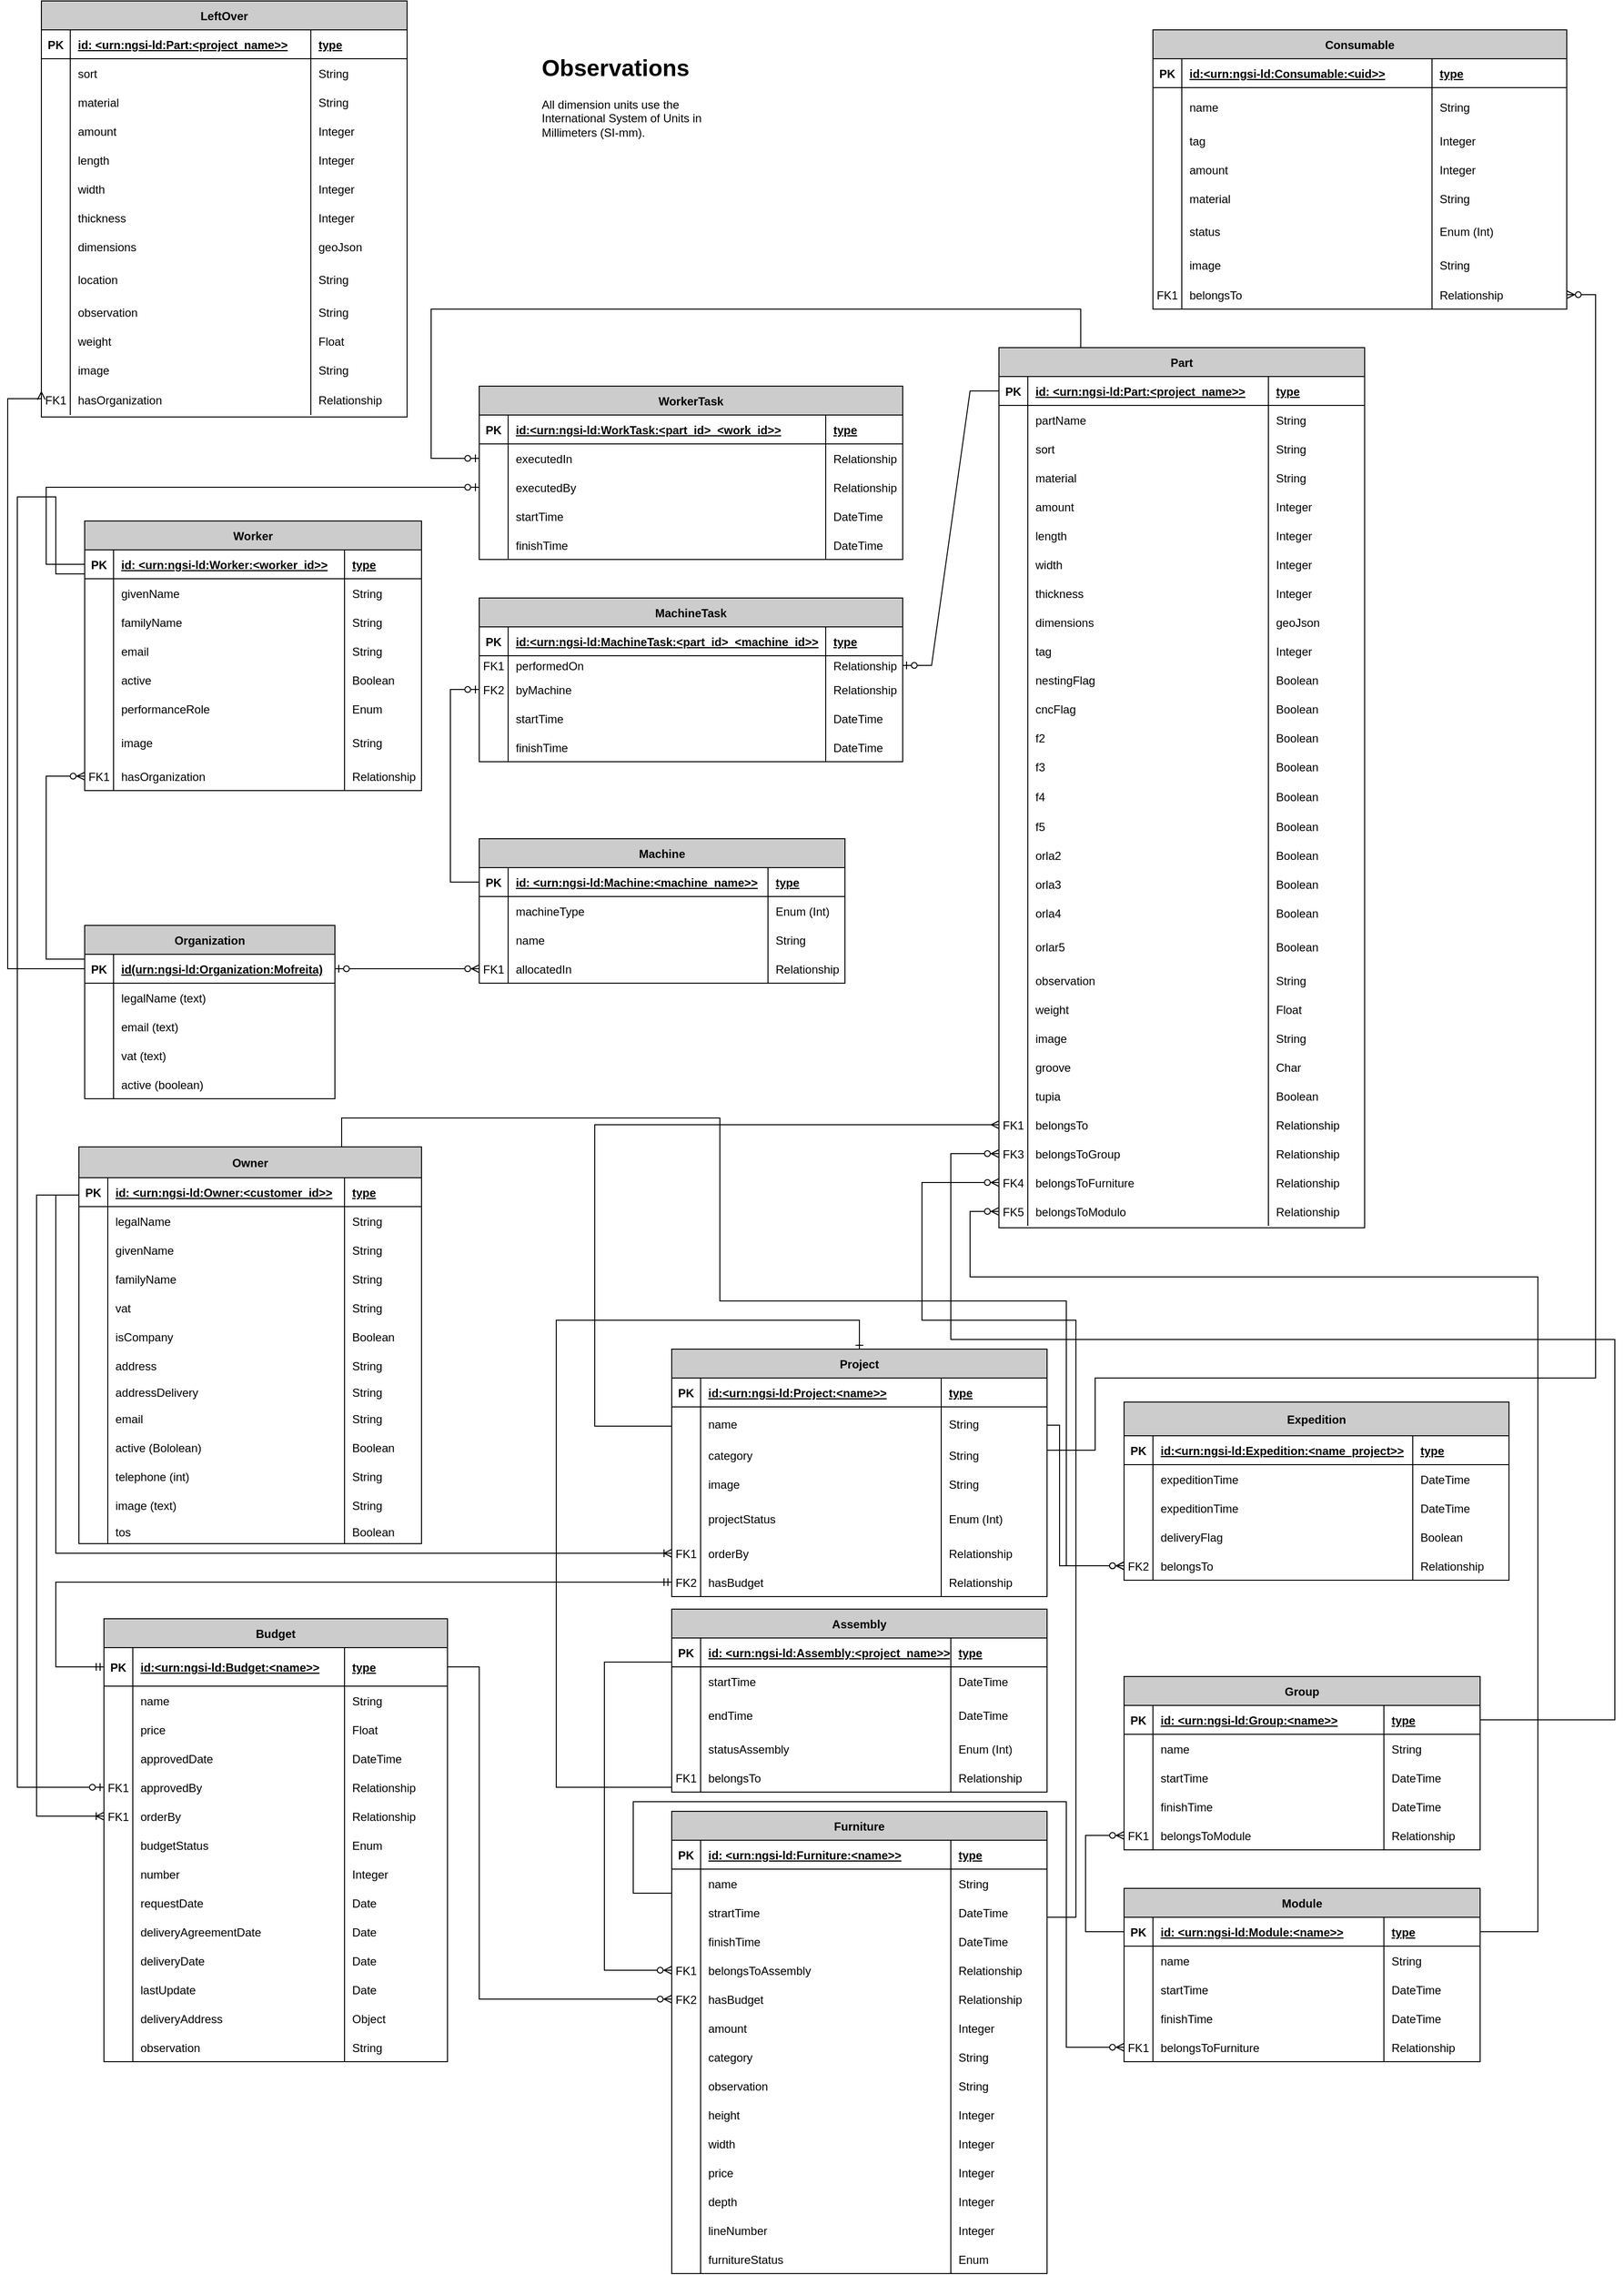 <mxfile version="21.1.2" type="device">
  <diagram id="R2lEEEUBdFMjLlhIrx00" name="Page-1">
    <mxGraphModel dx="-26" dy="2980" grid="1" gridSize="10" guides="1" tooltips="1" connect="1" arrows="1" fold="1" page="1" pageScale="1" pageWidth="850" pageHeight="1100" math="0" shadow="0" extFonts="Permanent Marker^https://fonts.googleapis.com/css?family=Permanent+Marker">
      <root>
        <mxCell id="0" />
        <mxCell id="1" parent="0" />
        <mxCell id="PB39XX-D3yihrdm4VonY-1" value="Machine" style="shape=table;startSize=30;container=1;collapsible=1;childLayout=tableLayout;fixedRows=1;rowLines=0;fontStyle=1;align=center;resizeLast=1;fontSize=12;fillColor=#CCCCCC;" parent="1" vertex="1">
          <mxGeometry x="2200" y="-1290" width="380" height="150" as="geometry">
            <mxRectangle x="2535" y="20" width="90" height="30" as="alternateBounds" />
          </mxGeometry>
        </mxCell>
        <mxCell id="PB39XX-D3yihrdm4VonY-2" value="" style="shape=tableRow;horizontal=0;startSize=0;swimlaneHead=0;swimlaneBody=0;fillColor=none;collapsible=0;dropTarget=0;points=[[0,0.5],[1,0.5]];portConstraint=eastwest;top=0;left=0;right=0;bottom=1;fontSize=12;" parent="PB39XX-D3yihrdm4VonY-1" vertex="1">
          <mxGeometry y="30" width="380" height="30" as="geometry" />
        </mxCell>
        <mxCell id="PB39XX-D3yihrdm4VonY-3" value="PK" style="shape=partialRectangle;connectable=0;fillColor=none;top=0;left=0;bottom=0;right=0;fontStyle=1;overflow=hidden;fontSize=12;" parent="PB39XX-D3yihrdm4VonY-2" vertex="1">
          <mxGeometry width="30" height="30" as="geometry">
            <mxRectangle width="30" height="30" as="alternateBounds" />
          </mxGeometry>
        </mxCell>
        <mxCell id="PB39XX-D3yihrdm4VonY-4" value="id: &lt;urn:ngsi-ld:Machine:&lt;machine_name&gt;&gt;" style="shape=partialRectangle;connectable=0;fillColor=none;top=0;left=0;bottom=0;right=0;align=left;spacingLeft=6;fontStyle=5;overflow=hidden;fontSize=12;" parent="PB39XX-D3yihrdm4VonY-2" vertex="1">
          <mxGeometry x="30" width="270" height="30" as="geometry">
            <mxRectangle width="270" height="30" as="alternateBounds" />
          </mxGeometry>
        </mxCell>
        <mxCell id="PB39XX-D3yihrdm4VonY-26" value="type" style="shape=partialRectangle;connectable=0;fillColor=none;top=0;left=0;bottom=0;right=0;align=left;spacingLeft=6;fontStyle=5;overflow=hidden;fontSize=12;" parent="PB39XX-D3yihrdm4VonY-2" vertex="1">
          <mxGeometry x="300" width="80" height="30" as="geometry">
            <mxRectangle width="80" height="30" as="alternateBounds" />
          </mxGeometry>
        </mxCell>
        <mxCell id="PB39XX-D3yihrdm4VonY-14" value="" style="shape=tableRow;horizontal=0;startSize=0;swimlaneHead=0;swimlaneBody=0;fillColor=none;collapsible=0;dropTarget=0;points=[[0,0.5],[1,0.5]];portConstraint=eastwest;top=0;left=0;right=0;bottom=0;fontSize=12;" parent="PB39XX-D3yihrdm4VonY-1" vertex="1">
          <mxGeometry y="60" width="380" height="30" as="geometry" />
        </mxCell>
        <mxCell id="PB39XX-D3yihrdm4VonY-15" value="" style="shape=partialRectangle;connectable=0;fillColor=none;top=0;left=0;bottom=0;right=0;editable=1;overflow=hidden;fontSize=12;" parent="PB39XX-D3yihrdm4VonY-14" vertex="1">
          <mxGeometry width="30" height="30" as="geometry">
            <mxRectangle width="30" height="30" as="alternateBounds" />
          </mxGeometry>
        </mxCell>
        <mxCell id="PB39XX-D3yihrdm4VonY-16" value="machineType" style="shape=partialRectangle;connectable=0;fillColor=none;top=0;left=0;bottom=0;right=0;align=left;spacingLeft=6;overflow=hidden;fontSize=12;" parent="PB39XX-D3yihrdm4VonY-14" vertex="1">
          <mxGeometry x="30" width="270" height="30" as="geometry">
            <mxRectangle width="270" height="30" as="alternateBounds" />
          </mxGeometry>
        </mxCell>
        <mxCell id="PB39XX-D3yihrdm4VonY-30" value="Enum (Int)" style="shape=partialRectangle;connectable=0;fillColor=none;top=0;left=0;bottom=0;right=0;align=left;spacingLeft=6;overflow=hidden;fontSize=12;" parent="PB39XX-D3yihrdm4VonY-14" vertex="1">
          <mxGeometry x="300" width="80" height="30" as="geometry">
            <mxRectangle width="80" height="30" as="alternateBounds" />
          </mxGeometry>
        </mxCell>
        <mxCell id="PB39XX-D3yihrdm4VonY-23" value="" style="shape=tableRow;horizontal=0;startSize=0;swimlaneHead=0;swimlaneBody=0;fillColor=none;collapsible=0;dropTarget=0;points=[[0,0.5],[1,0.5]];portConstraint=eastwest;top=0;left=0;right=0;bottom=0;fontSize=12;" parent="PB39XX-D3yihrdm4VonY-1" vertex="1">
          <mxGeometry y="90" width="380" height="30" as="geometry" />
        </mxCell>
        <mxCell id="PB39XX-D3yihrdm4VonY-24" value="" style="shape=partialRectangle;connectable=0;fillColor=none;top=0;left=0;bottom=0;right=0;editable=1;overflow=hidden;fontSize=12;" parent="PB39XX-D3yihrdm4VonY-23" vertex="1">
          <mxGeometry width="30" height="30" as="geometry">
            <mxRectangle width="30" height="30" as="alternateBounds" />
          </mxGeometry>
        </mxCell>
        <mxCell id="PB39XX-D3yihrdm4VonY-25" value="name" style="shape=partialRectangle;connectable=0;fillColor=none;top=0;left=0;bottom=0;right=0;align=left;spacingLeft=6;overflow=hidden;fontSize=12;" parent="PB39XX-D3yihrdm4VonY-23" vertex="1">
          <mxGeometry x="30" width="270" height="30" as="geometry">
            <mxRectangle width="270" height="30" as="alternateBounds" />
          </mxGeometry>
        </mxCell>
        <mxCell id="PB39XX-D3yihrdm4VonY-31" value="String" style="shape=partialRectangle;connectable=0;fillColor=none;top=0;left=0;bottom=0;right=0;align=left;spacingLeft=6;overflow=hidden;fontSize=12;" parent="PB39XX-D3yihrdm4VonY-23" vertex="1">
          <mxGeometry x="300" width="80" height="30" as="geometry">
            <mxRectangle width="80" height="30" as="alternateBounds" />
          </mxGeometry>
        </mxCell>
        <mxCell id="PB39XX-D3yihrdm4VonY-32" value="" style="shape=tableRow;horizontal=0;startSize=0;swimlaneHead=0;swimlaneBody=0;fillColor=none;collapsible=0;dropTarget=0;points=[[0,0.5],[1,0.5]];portConstraint=eastwest;top=0;left=0;right=0;bottom=0;fontSize=12;" parent="PB39XX-D3yihrdm4VonY-1" vertex="1">
          <mxGeometry y="120" width="380" height="30" as="geometry" />
        </mxCell>
        <mxCell id="PB39XX-D3yihrdm4VonY-33" value="FK1" style="shape=partialRectangle;connectable=0;fillColor=none;top=0;left=0;bottom=0;right=0;editable=1;overflow=hidden;fontSize=12;" parent="PB39XX-D3yihrdm4VonY-32" vertex="1">
          <mxGeometry width="30" height="30" as="geometry">
            <mxRectangle width="30" height="30" as="alternateBounds" />
          </mxGeometry>
        </mxCell>
        <mxCell id="PB39XX-D3yihrdm4VonY-34" value="allocatedIn    " style="shape=partialRectangle;connectable=0;fillColor=none;top=0;left=0;bottom=0;right=0;align=left;spacingLeft=6;overflow=hidden;fontSize=12;" parent="PB39XX-D3yihrdm4VonY-32" vertex="1">
          <mxGeometry x="30" width="270" height="30" as="geometry">
            <mxRectangle width="270" height="30" as="alternateBounds" />
          </mxGeometry>
        </mxCell>
        <mxCell id="PB39XX-D3yihrdm4VonY-35" value="Relationship" style="shape=partialRectangle;connectable=0;fillColor=none;top=0;left=0;bottom=0;right=0;align=left;spacingLeft=6;overflow=hidden;fontSize=12;" parent="PB39XX-D3yihrdm4VonY-32" vertex="1">
          <mxGeometry x="300" width="80" height="30" as="geometry">
            <mxRectangle width="80" height="30" as="alternateBounds" />
          </mxGeometry>
        </mxCell>
        <mxCell id="PB39XX-D3yihrdm4VonY-36" value="Organization" style="shape=table;startSize=30;container=1;collapsible=1;childLayout=tableLayout;fixedRows=1;rowLines=0;fontStyle=1;align=center;resizeLast=1;fontSize=12;shadow=0;fillColor=#CCCCCC;" parent="1" vertex="1">
          <mxGeometry x="1790" y="-1200" width="260" height="180" as="geometry">
            <mxRectangle x="2900" width="110" height="30" as="alternateBounds" />
          </mxGeometry>
        </mxCell>
        <mxCell id="PB39XX-D3yihrdm4VonY-37" value="" style="shape=tableRow;horizontal=0;startSize=0;swimlaneHead=0;swimlaneBody=0;fillColor=none;collapsible=0;dropTarget=0;points=[[0,0.5],[1,0.5]];portConstraint=eastwest;top=0;left=0;right=0;bottom=1;fontSize=12;" parent="PB39XX-D3yihrdm4VonY-36" vertex="1">
          <mxGeometry y="30" width="260" height="30" as="geometry" />
        </mxCell>
        <mxCell id="PB39XX-D3yihrdm4VonY-38" value="PK" style="shape=partialRectangle;connectable=0;fillColor=none;top=0;left=0;bottom=0;right=0;fontStyle=1;overflow=hidden;fontSize=12;" parent="PB39XX-D3yihrdm4VonY-37" vertex="1">
          <mxGeometry width="30" height="30" as="geometry">
            <mxRectangle width="30" height="30" as="alternateBounds" />
          </mxGeometry>
        </mxCell>
        <mxCell id="PB39XX-D3yihrdm4VonY-39" value="id(urn:ngsi-ld:Organization:Mofreita)" style="shape=partialRectangle;connectable=0;fillColor=none;top=0;left=0;bottom=0;right=0;align=left;spacingLeft=6;fontStyle=5;overflow=hidden;fontSize=12;" parent="PB39XX-D3yihrdm4VonY-37" vertex="1">
          <mxGeometry x="30" width="230" height="30" as="geometry">
            <mxRectangle width="230" height="30" as="alternateBounds" />
          </mxGeometry>
        </mxCell>
        <mxCell id="PB39XX-D3yihrdm4VonY-40" value="" style="shape=tableRow;horizontal=0;startSize=0;swimlaneHead=0;swimlaneBody=0;fillColor=none;collapsible=0;dropTarget=0;points=[[0,0.5],[1,0.5]];portConstraint=eastwest;top=0;left=0;right=0;bottom=0;fontSize=12;" parent="PB39XX-D3yihrdm4VonY-36" vertex="1">
          <mxGeometry y="60" width="260" height="30" as="geometry" />
        </mxCell>
        <mxCell id="PB39XX-D3yihrdm4VonY-41" value="" style="shape=partialRectangle;connectable=0;fillColor=none;top=0;left=0;bottom=0;right=0;editable=1;overflow=hidden;fontSize=12;" parent="PB39XX-D3yihrdm4VonY-40" vertex="1">
          <mxGeometry width="30" height="30" as="geometry">
            <mxRectangle width="30" height="30" as="alternateBounds" />
          </mxGeometry>
        </mxCell>
        <mxCell id="PB39XX-D3yihrdm4VonY-42" value="legalName (text)" style="shape=partialRectangle;connectable=0;fillColor=none;top=0;left=0;bottom=0;right=0;align=left;spacingLeft=6;overflow=hidden;fontSize=12;" parent="PB39XX-D3yihrdm4VonY-40" vertex="1">
          <mxGeometry x="30" width="230" height="30" as="geometry">
            <mxRectangle width="230" height="30" as="alternateBounds" />
          </mxGeometry>
        </mxCell>
        <mxCell id="PB39XX-D3yihrdm4VonY-43" value="" style="shape=tableRow;horizontal=0;startSize=0;swimlaneHead=0;swimlaneBody=0;fillColor=none;collapsible=0;dropTarget=0;points=[[0,0.5],[1,0.5]];portConstraint=eastwest;top=0;left=0;right=0;bottom=0;fontSize=12;" parent="PB39XX-D3yihrdm4VonY-36" vertex="1">
          <mxGeometry y="90" width="260" height="30" as="geometry" />
        </mxCell>
        <mxCell id="PB39XX-D3yihrdm4VonY-44" value="" style="shape=partialRectangle;connectable=0;fillColor=none;top=0;left=0;bottom=0;right=0;editable=1;overflow=hidden;fontSize=12;" parent="PB39XX-D3yihrdm4VonY-43" vertex="1">
          <mxGeometry width="30" height="30" as="geometry">
            <mxRectangle width="30" height="30" as="alternateBounds" />
          </mxGeometry>
        </mxCell>
        <mxCell id="PB39XX-D3yihrdm4VonY-45" value="email (text)" style="shape=partialRectangle;connectable=0;fillColor=none;top=0;left=0;bottom=0;right=0;align=left;spacingLeft=6;overflow=hidden;fontSize=12;" parent="PB39XX-D3yihrdm4VonY-43" vertex="1">
          <mxGeometry x="30" width="230" height="30" as="geometry">
            <mxRectangle width="230" height="30" as="alternateBounds" />
          </mxGeometry>
        </mxCell>
        <mxCell id="PB39XX-D3yihrdm4VonY-46" value="" style="shape=tableRow;horizontal=0;startSize=0;swimlaneHead=0;swimlaneBody=0;fillColor=none;collapsible=0;dropTarget=0;points=[[0,0.5],[1,0.5]];portConstraint=eastwest;top=0;left=0;right=0;bottom=0;fontSize=12;" parent="PB39XX-D3yihrdm4VonY-36" vertex="1">
          <mxGeometry y="120" width="260" height="30" as="geometry" />
        </mxCell>
        <mxCell id="PB39XX-D3yihrdm4VonY-47" value="" style="shape=partialRectangle;connectable=0;fillColor=none;top=0;left=0;bottom=0;right=0;editable=1;overflow=hidden;fontSize=12;" parent="PB39XX-D3yihrdm4VonY-46" vertex="1">
          <mxGeometry width="30" height="30" as="geometry">
            <mxRectangle width="30" height="30" as="alternateBounds" />
          </mxGeometry>
        </mxCell>
        <mxCell id="PB39XX-D3yihrdm4VonY-48" value="vat (text)" style="shape=partialRectangle;connectable=0;fillColor=none;top=0;left=0;bottom=0;right=0;align=left;spacingLeft=6;overflow=hidden;fontSize=12;" parent="PB39XX-D3yihrdm4VonY-46" vertex="1">
          <mxGeometry x="30" width="230" height="30" as="geometry">
            <mxRectangle width="230" height="30" as="alternateBounds" />
          </mxGeometry>
        </mxCell>
        <mxCell id="PB39XX-D3yihrdm4VonY-49" value="" style="shape=tableRow;horizontal=0;startSize=0;swimlaneHead=0;swimlaneBody=0;fillColor=none;collapsible=0;dropTarget=0;points=[[0,0.5],[1,0.5]];portConstraint=eastwest;top=0;left=0;right=0;bottom=0;fontSize=12;" parent="PB39XX-D3yihrdm4VonY-36" vertex="1">
          <mxGeometry y="150" width="260" height="30" as="geometry" />
        </mxCell>
        <mxCell id="PB39XX-D3yihrdm4VonY-50" value="" style="shape=partialRectangle;connectable=0;fillColor=none;top=0;left=0;bottom=0;right=0;editable=1;overflow=hidden;fontSize=12;" parent="PB39XX-D3yihrdm4VonY-49" vertex="1">
          <mxGeometry width="30" height="30" as="geometry">
            <mxRectangle width="30" height="30" as="alternateBounds" />
          </mxGeometry>
        </mxCell>
        <mxCell id="PB39XX-D3yihrdm4VonY-51" value="active (boolean)" style="shape=partialRectangle;connectable=0;fillColor=none;top=0;left=0;bottom=0;right=0;align=left;spacingLeft=6;overflow=hidden;fontSize=12;" parent="PB39XX-D3yihrdm4VonY-49" vertex="1">
          <mxGeometry x="30" width="230" height="30" as="geometry">
            <mxRectangle width="230" height="30" as="alternateBounds" />
          </mxGeometry>
        </mxCell>
        <mxCell id="PB39XX-D3yihrdm4VonY-53" value="" style="edgeStyle=entityRelationEdgeStyle;fontSize=12;html=1;endArrow=ERzeroToMany;startArrow=ERzeroToOne;rounded=0;elbow=vertical;exitX=1;exitY=0.5;exitDx=0;exitDy=0;entryX=0;entryY=0.5;entryDx=0;entryDy=0;" parent="1" source="PB39XX-D3yihrdm4VonY-37" target="PB39XX-D3yihrdm4VonY-32" edge="1">
          <mxGeometry width="100" height="100" relative="1" as="geometry">
            <mxPoint x="1910" y="-680" as="sourcePoint" />
            <mxPoint x="2010" y="-780" as="targetPoint" />
          </mxGeometry>
        </mxCell>
        <mxCell id="PB39XX-D3yihrdm4VonY-59" value="Worker" style="shape=table;startSize=30;container=1;collapsible=1;childLayout=tableLayout;fixedRows=1;rowLines=0;fontStyle=1;align=center;resizeLast=1;fontSize=12;fillColor=#CCCCCC;" parent="1" vertex="1">
          <mxGeometry x="1790" y="-1620" width="350" height="280" as="geometry">
            <mxRectangle x="3250" y="20" width="80" height="30" as="alternateBounds" />
          </mxGeometry>
        </mxCell>
        <mxCell id="PB39XX-D3yihrdm4VonY-60" value="" style="shape=tableRow;horizontal=0;startSize=0;swimlaneHead=0;swimlaneBody=0;fillColor=none;collapsible=0;dropTarget=0;points=[[0,0.5],[1,0.5]];portConstraint=eastwest;top=0;left=0;right=0;bottom=1;fontSize=12;" parent="PB39XX-D3yihrdm4VonY-59" vertex="1">
          <mxGeometry y="30" width="350" height="30" as="geometry" />
        </mxCell>
        <mxCell id="PB39XX-D3yihrdm4VonY-61" value="PK" style="shape=partialRectangle;connectable=0;fillColor=none;top=0;left=0;bottom=0;right=0;fontStyle=1;overflow=hidden;fontSize=12;" parent="PB39XX-D3yihrdm4VonY-60" vertex="1">
          <mxGeometry width="30" height="30" as="geometry">
            <mxRectangle width="30" height="30" as="alternateBounds" />
          </mxGeometry>
        </mxCell>
        <mxCell id="PB39XX-D3yihrdm4VonY-62" value="id: &lt;urn:ngsi-ld:Worker:&lt;worker_id&gt;&gt;" style="shape=partialRectangle;connectable=0;fillColor=none;top=0;left=0;bottom=0;right=0;align=left;spacingLeft=6;fontStyle=5;overflow=hidden;fontSize=12;" parent="PB39XX-D3yihrdm4VonY-60" vertex="1">
          <mxGeometry x="30" width="240" height="30" as="geometry">
            <mxRectangle width="240" height="30" as="alternateBounds" />
          </mxGeometry>
        </mxCell>
        <mxCell id="PB39XX-D3yihrdm4VonY-86" value="type" style="shape=partialRectangle;connectable=0;fillColor=none;top=0;left=0;bottom=0;right=0;align=left;spacingLeft=6;fontStyle=5;overflow=hidden;fontSize=12;" parent="PB39XX-D3yihrdm4VonY-60" vertex="1">
          <mxGeometry x="270" width="80" height="30" as="geometry">
            <mxRectangle width="80" height="30" as="alternateBounds" />
          </mxGeometry>
        </mxCell>
        <mxCell id="PB39XX-D3yihrdm4VonY-63" value="" style="shape=tableRow;horizontal=0;startSize=0;swimlaneHead=0;swimlaneBody=0;fillColor=none;collapsible=0;dropTarget=0;points=[[0,0.5],[1,0.5]];portConstraint=eastwest;top=0;left=0;right=0;bottom=0;fontSize=12;" parent="PB39XX-D3yihrdm4VonY-59" vertex="1">
          <mxGeometry y="60" width="350" height="30" as="geometry" />
        </mxCell>
        <mxCell id="PB39XX-D3yihrdm4VonY-64" value="" style="shape=partialRectangle;connectable=0;fillColor=none;top=0;left=0;bottom=0;right=0;editable=1;overflow=hidden;fontSize=12;" parent="PB39XX-D3yihrdm4VonY-63" vertex="1">
          <mxGeometry width="30" height="30" as="geometry">
            <mxRectangle width="30" height="30" as="alternateBounds" />
          </mxGeometry>
        </mxCell>
        <mxCell id="PB39XX-D3yihrdm4VonY-65" value="givenName" style="shape=partialRectangle;connectable=0;fillColor=none;top=0;left=0;bottom=0;right=0;align=left;spacingLeft=6;overflow=hidden;fontSize=12;" parent="PB39XX-D3yihrdm4VonY-63" vertex="1">
          <mxGeometry x="30" width="240" height="30" as="geometry">
            <mxRectangle width="240" height="30" as="alternateBounds" />
          </mxGeometry>
        </mxCell>
        <mxCell id="PB39XX-D3yihrdm4VonY-87" value="String " style="shape=partialRectangle;connectable=0;fillColor=none;top=0;left=0;bottom=0;right=0;align=left;spacingLeft=6;overflow=hidden;fontSize=12;" parent="PB39XX-D3yihrdm4VonY-63" vertex="1">
          <mxGeometry x="270" width="80" height="30" as="geometry">
            <mxRectangle width="80" height="30" as="alternateBounds" />
          </mxGeometry>
        </mxCell>
        <mxCell id="PB39XX-D3yihrdm4VonY-66" value="" style="shape=tableRow;horizontal=0;startSize=0;swimlaneHead=0;swimlaneBody=0;fillColor=none;collapsible=0;dropTarget=0;points=[[0,0.5],[1,0.5]];portConstraint=eastwest;top=0;left=0;right=0;bottom=0;fontSize=12;" parent="PB39XX-D3yihrdm4VonY-59" vertex="1">
          <mxGeometry y="90" width="350" height="30" as="geometry" />
        </mxCell>
        <mxCell id="PB39XX-D3yihrdm4VonY-67" value="" style="shape=partialRectangle;connectable=0;fillColor=none;top=0;left=0;bottom=0;right=0;editable=1;overflow=hidden;fontSize=12;" parent="PB39XX-D3yihrdm4VonY-66" vertex="1">
          <mxGeometry width="30" height="30" as="geometry">
            <mxRectangle width="30" height="30" as="alternateBounds" />
          </mxGeometry>
        </mxCell>
        <mxCell id="PB39XX-D3yihrdm4VonY-68" value="familyName" style="shape=partialRectangle;connectable=0;fillColor=none;top=0;left=0;bottom=0;right=0;align=left;spacingLeft=6;overflow=hidden;fontSize=12;" parent="PB39XX-D3yihrdm4VonY-66" vertex="1">
          <mxGeometry x="30" width="240" height="30" as="geometry">
            <mxRectangle width="240" height="30" as="alternateBounds" />
          </mxGeometry>
        </mxCell>
        <mxCell id="PB39XX-D3yihrdm4VonY-88" value="String" style="shape=partialRectangle;connectable=0;fillColor=none;top=0;left=0;bottom=0;right=0;align=left;spacingLeft=6;overflow=hidden;fontSize=12;" parent="PB39XX-D3yihrdm4VonY-66" vertex="1">
          <mxGeometry x="270" width="80" height="30" as="geometry">
            <mxRectangle width="80" height="30" as="alternateBounds" />
          </mxGeometry>
        </mxCell>
        <mxCell id="PB39XX-D3yihrdm4VonY-69" value="" style="shape=tableRow;horizontal=0;startSize=0;swimlaneHead=0;swimlaneBody=0;fillColor=none;collapsible=0;dropTarget=0;points=[[0,0.5],[1,0.5]];portConstraint=eastwest;top=0;left=0;right=0;bottom=0;fontSize=12;" parent="PB39XX-D3yihrdm4VonY-59" vertex="1">
          <mxGeometry y="120" width="350" height="30" as="geometry" />
        </mxCell>
        <mxCell id="PB39XX-D3yihrdm4VonY-70" value="" style="shape=partialRectangle;connectable=0;fillColor=none;top=0;left=0;bottom=0;right=0;editable=1;overflow=hidden;fontSize=12;" parent="PB39XX-D3yihrdm4VonY-69" vertex="1">
          <mxGeometry width="30" height="30" as="geometry">
            <mxRectangle width="30" height="30" as="alternateBounds" />
          </mxGeometry>
        </mxCell>
        <mxCell id="PB39XX-D3yihrdm4VonY-71" value="email" style="shape=partialRectangle;connectable=0;fillColor=none;top=0;left=0;bottom=0;right=0;align=left;spacingLeft=6;overflow=hidden;fontSize=12;" parent="PB39XX-D3yihrdm4VonY-69" vertex="1">
          <mxGeometry x="30" width="240" height="30" as="geometry">
            <mxRectangle width="240" height="30" as="alternateBounds" />
          </mxGeometry>
        </mxCell>
        <mxCell id="PB39XX-D3yihrdm4VonY-89" value="String" style="shape=partialRectangle;connectable=0;fillColor=none;top=0;left=0;bottom=0;right=0;align=left;spacingLeft=6;overflow=hidden;fontSize=12;" parent="PB39XX-D3yihrdm4VonY-69" vertex="1">
          <mxGeometry x="270" width="80" height="30" as="geometry">
            <mxRectangle width="80" height="30" as="alternateBounds" />
          </mxGeometry>
        </mxCell>
        <mxCell id="PB39XX-D3yihrdm4VonY-72" value="" style="shape=tableRow;horizontal=0;startSize=0;swimlaneHead=0;swimlaneBody=0;fillColor=none;collapsible=0;dropTarget=0;points=[[0,0.5],[1,0.5]];portConstraint=eastwest;top=0;left=0;right=0;bottom=0;fontSize=12;" parent="PB39XX-D3yihrdm4VonY-59" vertex="1">
          <mxGeometry y="150" width="350" height="30" as="geometry" />
        </mxCell>
        <mxCell id="PB39XX-D3yihrdm4VonY-73" value="" style="shape=partialRectangle;connectable=0;fillColor=none;top=0;left=0;bottom=0;right=0;editable=1;overflow=hidden;fontSize=12;" parent="PB39XX-D3yihrdm4VonY-72" vertex="1">
          <mxGeometry width="30" height="30" as="geometry">
            <mxRectangle width="30" height="30" as="alternateBounds" />
          </mxGeometry>
        </mxCell>
        <mxCell id="PB39XX-D3yihrdm4VonY-74" value="active" style="shape=partialRectangle;connectable=0;fillColor=none;top=0;left=0;bottom=0;right=0;align=left;spacingLeft=6;overflow=hidden;fontSize=12;" parent="PB39XX-D3yihrdm4VonY-72" vertex="1">
          <mxGeometry x="30" width="240" height="30" as="geometry">
            <mxRectangle width="240" height="30" as="alternateBounds" />
          </mxGeometry>
        </mxCell>
        <mxCell id="PB39XX-D3yihrdm4VonY-90" value="Boolean" style="shape=partialRectangle;connectable=0;fillColor=none;top=0;left=0;bottom=0;right=0;align=left;spacingLeft=6;overflow=hidden;fontSize=12;" parent="PB39XX-D3yihrdm4VonY-72" vertex="1">
          <mxGeometry x="270" width="80" height="30" as="geometry">
            <mxRectangle width="80" height="30" as="alternateBounds" />
          </mxGeometry>
        </mxCell>
        <mxCell id="PB39XX-D3yihrdm4VonY-75" value="" style="shape=tableRow;horizontal=0;startSize=0;swimlaneHead=0;swimlaneBody=0;fillColor=none;collapsible=0;dropTarget=0;points=[[0,0.5],[1,0.5]];portConstraint=eastwest;top=0;left=0;right=0;bottom=0;fontSize=12;" parent="PB39XX-D3yihrdm4VonY-59" vertex="1">
          <mxGeometry y="180" width="350" height="30" as="geometry" />
        </mxCell>
        <mxCell id="PB39XX-D3yihrdm4VonY-76" value="" style="shape=partialRectangle;connectable=0;fillColor=none;top=0;left=0;bottom=0;right=0;editable=1;overflow=hidden;fontSize=12;" parent="PB39XX-D3yihrdm4VonY-75" vertex="1">
          <mxGeometry width="30" height="30" as="geometry">
            <mxRectangle width="30" height="30" as="alternateBounds" />
          </mxGeometry>
        </mxCell>
        <mxCell id="PB39XX-D3yihrdm4VonY-77" value="performanceRole" style="shape=partialRectangle;connectable=0;fillColor=none;top=0;left=0;bottom=0;right=0;align=left;spacingLeft=6;overflow=hidden;fontSize=12;" parent="PB39XX-D3yihrdm4VonY-75" vertex="1">
          <mxGeometry x="30" width="240" height="30" as="geometry">
            <mxRectangle width="240" height="30" as="alternateBounds" />
          </mxGeometry>
        </mxCell>
        <mxCell id="PB39XX-D3yihrdm4VonY-91" value="Enum" style="shape=partialRectangle;connectable=0;fillColor=none;top=0;left=0;bottom=0;right=0;align=left;spacingLeft=6;overflow=hidden;fontSize=12;" parent="PB39XX-D3yihrdm4VonY-75" vertex="1">
          <mxGeometry x="270" width="80" height="30" as="geometry">
            <mxRectangle width="80" height="30" as="alternateBounds" />
          </mxGeometry>
        </mxCell>
        <mxCell id="PB39XX-D3yihrdm4VonY-78" value="" style="shape=tableRow;horizontal=0;startSize=0;swimlaneHead=0;swimlaneBody=0;fillColor=none;collapsible=0;dropTarget=0;points=[[0,0.5],[1,0.5]];portConstraint=eastwest;top=0;left=0;right=0;bottom=0;fontSize=12;" parent="PB39XX-D3yihrdm4VonY-59" vertex="1">
          <mxGeometry y="210" width="350" height="40" as="geometry" />
        </mxCell>
        <mxCell id="PB39XX-D3yihrdm4VonY-79" value="" style="shape=partialRectangle;connectable=0;fillColor=none;top=0;left=0;bottom=0;right=0;editable=1;overflow=hidden;fontSize=12;" parent="PB39XX-D3yihrdm4VonY-78" vertex="1">
          <mxGeometry width="30" height="40" as="geometry">
            <mxRectangle width="30" height="40" as="alternateBounds" />
          </mxGeometry>
        </mxCell>
        <mxCell id="PB39XX-D3yihrdm4VonY-80" value="image" style="shape=partialRectangle;connectable=0;fillColor=none;top=0;left=0;bottom=0;right=0;align=left;spacingLeft=6;overflow=hidden;fontSize=12;" parent="PB39XX-D3yihrdm4VonY-78" vertex="1">
          <mxGeometry x="30" width="240" height="40" as="geometry">
            <mxRectangle width="240" height="40" as="alternateBounds" />
          </mxGeometry>
        </mxCell>
        <mxCell id="PB39XX-D3yihrdm4VonY-92" value="String" style="shape=partialRectangle;connectable=0;fillColor=none;top=0;left=0;bottom=0;right=0;align=left;spacingLeft=6;overflow=hidden;fontSize=12;" parent="PB39XX-D3yihrdm4VonY-78" vertex="1">
          <mxGeometry x="270" width="80" height="40" as="geometry">
            <mxRectangle width="80" height="40" as="alternateBounds" />
          </mxGeometry>
        </mxCell>
        <mxCell id="PB39XX-D3yihrdm4VonY-81" value="" style="shape=tableRow;horizontal=0;startSize=0;swimlaneHead=0;swimlaneBody=0;fillColor=none;collapsible=0;dropTarget=0;points=[[0,0.5],[1,0.5]];portConstraint=eastwest;top=0;left=0;right=0;bottom=0;fontSize=12;" parent="PB39XX-D3yihrdm4VonY-59" vertex="1">
          <mxGeometry y="250" width="350" height="30" as="geometry" />
        </mxCell>
        <mxCell id="PB39XX-D3yihrdm4VonY-82" value="FK1" style="shape=partialRectangle;connectable=0;fillColor=none;top=0;left=0;bottom=0;right=0;editable=1;overflow=hidden;fontSize=12;" parent="PB39XX-D3yihrdm4VonY-81" vertex="1">
          <mxGeometry width="30" height="30" as="geometry">
            <mxRectangle width="30" height="30" as="alternateBounds" />
          </mxGeometry>
        </mxCell>
        <mxCell id="PB39XX-D3yihrdm4VonY-83" value="hasOrganization" style="shape=partialRectangle;connectable=0;fillColor=none;top=0;left=0;bottom=0;right=0;align=left;spacingLeft=6;overflow=hidden;fontSize=12;" parent="PB39XX-D3yihrdm4VonY-81" vertex="1">
          <mxGeometry x="30" width="240" height="30" as="geometry">
            <mxRectangle width="240" height="30" as="alternateBounds" />
          </mxGeometry>
        </mxCell>
        <mxCell id="PB39XX-D3yihrdm4VonY-93" value="Relationship" style="shape=partialRectangle;connectable=0;fillColor=none;top=0;left=0;bottom=0;right=0;align=left;spacingLeft=6;overflow=hidden;fontSize=12;" parent="PB39XX-D3yihrdm4VonY-81" vertex="1">
          <mxGeometry x="270" width="80" height="30" as="geometry">
            <mxRectangle width="80" height="30" as="alternateBounds" />
          </mxGeometry>
        </mxCell>
        <mxCell id="PB39XX-D3yihrdm4VonY-85" value="" style="edgeStyle=orthogonalEdgeStyle;fontSize=12;html=1;endArrow=ERzeroToMany;endFill=1;rounded=0;elbow=vertical;exitX=0;exitY=0.5;exitDx=0;exitDy=0;entryX=0;entryY=0.5;entryDx=0;entryDy=0;" parent="1" source="PB39XX-D3yihrdm4VonY-37" target="PB39XX-D3yihrdm4VonY-81" edge="1">
          <mxGeometry width="100" height="100" relative="1" as="geometry">
            <mxPoint x="1930" y="-1190" as="sourcePoint" />
            <mxPoint x="2030" y="-1290" as="targetPoint" />
            <Array as="points">
              <mxPoint x="1750" y="-1165" />
              <mxPoint x="1750" y="-1355" />
            </Array>
          </mxGeometry>
        </mxCell>
        <mxCell id="PB39XX-D3yihrdm4VonY-94" value="Part" style="shape=table;startSize=30;container=1;collapsible=1;childLayout=tableLayout;fixedRows=1;rowLines=0;fontStyle=1;align=center;resizeLast=1;fontSize=12;fillColor=#CCCCCC;" parent="1" vertex="1">
          <mxGeometry x="2740" y="-1800" width="380" height="914.0" as="geometry">
            <mxRectangle x="3800" y="920" width="60" height="30" as="alternateBounds" />
          </mxGeometry>
        </mxCell>
        <mxCell id="PB39XX-D3yihrdm4VonY-95" value="" style="shape=tableRow;horizontal=0;startSize=0;swimlaneHead=0;swimlaneBody=0;fillColor=none;collapsible=0;dropTarget=0;points=[[0,0.5],[1,0.5]];portConstraint=eastwest;top=0;left=0;right=0;bottom=1;fontSize=12;" parent="PB39XX-D3yihrdm4VonY-94" vertex="1">
          <mxGeometry y="30" width="380" height="30" as="geometry" />
        </mxCell>
        <mxCell id="PB39XX-D3yihrdm4VonY-96" value="PK" style="shape=partialRectangle;connectable=0;fillColor=none;top=0;left=0;bottom=0;right=0;fontStyle=1;overflow=hidden;fontSize=12;" parent="PB39XX-D3yihrdm4VonY-95" vertex="1">
          <mxGeometry width="30" height="30" as="geometry">
            <mxRectangle width="30" height="30" as="alternateBounds" />
          </mxGeometry>
        </mxCell>
        <mxCell id="PB39XX-D3yihrdm4VonY-97" value="id: &lt;urn:ngsi-ld:Part:&lt;project_name&gt;&gt;" style="shape=partialRectangle;connectable=0;fillColor=none;top=0;left=0;bottom=0;right=0;align=left;spacingLeft=6;fontStyle=5;overflow=hidden;fontSize=12;" parent="PB39XX-D3yihrdm4VonY-95" vertex="1">
          <mxGeometry x="30" width="250" height="30" as="geometry">
            <mxRectangle width="250" height="30" as="alternateBounds" />
          </mxGeometry>
        </mxCell>
        <mxCell id="PB39XX-D3yihrdm4VonY-182" value="type" style="shape=partialRectangle;connectable=0;fillColor=none;top=0;left=0;bottom=0;right=0;align=left;spacingLeft=6;fontStyle=5;overflow=hidden;fontSize=12;" parent="PB39XX-D3yihrdm4VonY-95" vertex="1">
          <mxGeometry x="280" width="100" height="30" as="geometry">
            <mxRectangle width="100" height="30" as="alternateBounds" />
          </mxGeometry>
        </mxCell>
        <mxCell id="PB39XX-D3yihrdm4VonY-98" value="" style="shape=tableRow;horizontal=0;startSize=0;swimlaneHead=0;swimlaneBody=0;fillColor=none;collapsible=0;dropTarget=0;points=[[0,0.5],[1,0.5]];portConstraint=eastwest;top=0;left=0;right=0;bottom=0;fontSize=12;" parent="PB39XX-D3yihrdm4VonY-94" vertex="1">
          <mxGeometry y="60" width="380" height="30" as="geometry" />
        </mxCell>
        <mxCell id="PB39XX-D3yihrdm4VonY-99" value="" style="shape=partialRectangle;connectable=0;fillColor=none;top=0;left=0;bottom=0;right=0;editable=1;overflow=hidden;fontSize=12;" parent="PB39XX-D3yihrdm4VonY-98" vertex="1">
          <mxGeometry width="30" height="30" as="geometry">
            <mxRectangle width="30" height="30" as="alternateBounds" />
          </mxGeometry>
        </mxCell>
        <mxCell id="PB39XX-D3yihrdm4VonY-100" value="partName" style="shape=partialRectangle;connectable=0;fillColor=none;top=0;left=0;bottom=0;right=0;align=left;spacingLeft=6;overflow=hidden;fontSize=12;" parent="PB39XX-D3yihrdm4VonY-98" vertex="1">
          <mxGeometry x="30" width="250" height="30" as="geometry">
            <mxRectangle width="250" height="30" as="alternateBounds" />
          </mxGeometry>
        </mxCell>
        <mxCell id="PB39XX-D3yihrdm4VonY-183" value="String    " style="shape=partialRectangle;connectable=0;fillColor=none;top=0;left=0;bottom=0;right=0;align=left;spacingLeft=6;overflow=hidden;fontSize=12;" parent="PB39XX-D3yihrdm4VonY-98" vertex="1">
          <mxGeometry x="280" width="100" height="30" as="geometry">
            <mxRectangle width="100" height="30" as="alternateBounds" />
          </mxGeometry>
        </mxCell>
        <mxCell id="PB39XX-D3yihrdm4VonY-101" value="" style="shape=tableRow;horizontal=0;startSize=0;swimlaneHead=0;swimlaneBody=0;fillColor=none;collapsible=0;dropTarget=0;points=[[0,0.5],[1,0.5]];portConstraint=eastwest;top=0;left=0;right=0;bottom=0;fontSize=12;" parent="PB39XX-D3yihrdm4VonY-94" vertex="1">
          <mxGeometry y="90" width="380" height="30" as="geometry" />
        </mxCell>
        <mxCell id="PB39XX-D3yihrdm4VonY-102" value="" style="shape=partialRectangle;connectable=0;fillColor=none;top=0;left=0;bottom=0;right=0;editable=1;overflow=hidden;fontSize=12;" parent="PB39XX-D3yihrdm4VonY-101" vertex="1">
          <mxGeometry width="30" height="30" as="geometry">
            <mxRectangle width="30" height="30" as="alternateBounds" />
          </mxGeometry>
        </mxCell>
        <mxCell id="PB39XX-D3yihrdm4VonY-103" value="sort" style="shape=partialRectangle;connectable=0;fillColor=none;top=0;left=0;bottom=0;right=0;align=left;spacingLeft=6;overflow=hidden;fontSize=12;" parent="PB39XX-D3yihrdm4VonY-101" vertex="1">
          <mxGeometry x="30" width="250" height="30" as="geometry">
            <mxRectangle width="250" height="30" as="alternateBounds" />
          </mxGeometry>
        </mxCell>
        <mxCell id="PB39XX-D3yihrdm4VonY-184" value="String" style="shape=partialRectangle;connectable=0;fillColor=none;top=0;left=0;bottom=0;right=0;align=left;spacingLeft=6;overflow=hidden;fontSize=12;" parent="PB39XX-D3yihrdm4VonY-101" vertex="1">
          <mxGeometry x="280" width="100" height="30" as="geometry">
            <mxRectangle width="100" height="30" as="alternateBounds" />
          </mxGeometry>
        </mxCell>
        <mxCell id="PB39XX-D3yihrdm4VonY-104" value="" style="shape=tableRow;horizontal=0;startSize=0;swimlaneHead=0;swimlaneBody=0;fillColor=none;collapsible=0;dropTarget=0;points=[[0,0.5],[1,0.5]];portConstraint=eastwest;top=0;left=0;right=0;bottom=0;fontSize=12;" parent="PB39XX-D3yihrdm4VonY-94" vertex="1">
          <mxGeometry y="120" width="380" height="30" as="geometry" />
        </mxCell>
        <mxCell id="PB39XX-D3yihrdm4VonY-105" value="" style="shape=partialRectangle;connectable=0;fillColor=none;top=0;left=0;bottom=0;right=0;editable=1;overflow=hidden;fontSize=12;" parent="PB39XX-D3yihrdm4VonY-104" vertex="1">
          <mxGeometry width="30" height="30" as="geometry">
            <mxRectangle width="30" height="30" as="alternateBounds" />
          </mxGeometry>
        </mxCell>
        <mxCell id="PB39XX-D3yihrdm4VonY-106" value="material" style="shape=partialRectangle;connectable=0;fillColor=none;top=0;left=0;bottom=0;right=0;align=left;spacingLeft=6;overflow=hidden;fontSize=12;" parent="PB39XX-D3yihrdm4VonY-104" vertex="1">
          <mxGeometry x="30" width="250" height="30" as="geometry">
            <mxRectangle width="250" height="30" as="alternateBounds" />
          </mxGeometry>
        </mxCell>
        <mxCell id="PB39XX-D3yihrdm4VonY-185" value="String" style="shape=partialRectangle;connectable=0;fillColor=none;top=0;left=0;bottom=0;right=0;align=left;spacingLeft=6;overflow=hidden;fontSize=12;" parent="PB39XX-D3yihrdm4VonY-104" vertex="1">
          <mxGeometry x="280" width="100" height="30" as="geometry">
            <mxRectangle width="100" height="30" as="alternateBounds" />
          </mxGeometry>
        </mxCell>
        <mxCell id="PB39XX-D3yihrdm4VonY-107" value="" style="shape=tableRow;horizontal=0;startSize=0;swimlaneHead=0;swimlaneBody=0;fillColor=none;collapsible=0;dropTarget=0;points=[[0,0.5],[1,0.5]];portConstraint=eastwest;top=0;left=0;right=0;bottom=0;fontSize=12;" parent="PB39XX-D3yihrdm4VonY-94" vertex="1">
          <mxGeometry y="150" width="380" height="30" as="geometry" />
        </mxCell>
        <mxCell id="PB39XX-D3yihrdm4VonY-108" value="" style="shape=partialRectangle;connectable=0;fillColor=none;top=0;left=0;bottom=0;right=0;editable=1;overflow=hidden;fontSize=12;" parent="PB39XX-D3yihrdm4VonY-107" vertex="1">
          <mxGeometry width="30" height="30" as="geometry">
            <mxRectangle width="30" height="30" as="alternateBounds" />
          </mxGeometry>
        </mxCell>
        <mxCell id="PB39XX-D3yihrdm4VonY-109" value="amount " style="shape=partialRectangle;connectable=0;fillColor=none;top=0;left=0;bottom=0;right=0;align=left;spacingLeft=6;overflow=hidden;fontSize=12;" parent="PB39XX-D3yihrdm4VonY-107" vertex="1">
          <mxGeometry x="30" width="250" height="30" as="geometry">
            <mxRectangle width="250" height="30" as="alternateBounds" />
          </mxGeometry>
        </mxCell>
        <mxCell id="PB39XX-D3yihrdm4VonY-186" value="Integer" style="shape=partialRectangle;connectable=0;fillColor=none;top=0;left=0;bottom=0;right=0;align=left;spacingLeft=6;overflow=hidden;fontSize=12;" parent="PB39XX-D3yihrdm4VonY-107" vertex="1">
          <mxGeometry x="280" width="100" height="30" as="geometry">
            <mxRectangle width="100" height="30" as="alternateBounds" />
          </mxGeometry>
        </mxCell>
        <mxCell id="PB39XX-D3yihrdm4VonY-110" value="" style="shape=tableRow;horizontal=0;startSize=0;swimlaneHead=0;swimlaneBody=0;fillColor=none;collapsible=0;dropTarget=0;points=[[0,0.5],[1,0.5]];portConstraint=eastwest;top=0;left=0;right=0;bottom=0;fontSize=12;" parent="PB39XX-D3yihrdm4VonY-94" vertex="1">
          <mxGeometry y="180" width="380" height="30" as="geometry" />
        </mxCell>
        <mxCell id="PB39XX-D3yihrdm4VonY-111" value="" style="shape=partialRectangle;connectable=0;fillColor=none;top=0;left=0;bottom=0;right=0;editable=1;overflow=hidden;fontSize=12;" parent="PB39XX-D3yihrdm4VonY-110" vertex="1">
          <mxGeometry width="30" height="30" as="geometry">
            <mxRectangle width="30" height="30" as="alternateBounds" />
          </mxGeometry>
        </mxCell>
        <mxCell id="PB39XX-D3yihrdm4VonY-112" value="length" style="shape=partialRectangle;connectable=0;fillColor=none;top=0;left=0;bottom=0;right=0;align=left;spacingLeft=6;overflow=hidden;fontSize=12;" parent="PB39XX-D3yihrdm4VonY-110" vertex="1">
          <mxGeometry x="30" width="250" height="30" as="geometry">
            <mxRectangle width="250" height="30" as="alternateBounds" />
          </mxGeometry>
        </mxCell>
        <mxCell id="PB39XX-D3yihrdm4VonY-187" value="Integer" style="shape=partialRectangle;connectable=0;fillColor=none;top=0;left=0;bottom=0;right=0;align=left;spacingLeft=6;overflow=hidden;fontSize=12;" parent="PB39XX-D3yihrdm4VonY-110" vertex="1">
          <mxGeometry x="280" width="100" height="30" as="geometry">
            <mxRectangle width="100" height="30" as="alternateBounds" />
          </mxGeometry>
        </mxCell>
        <mxCell id="PB39XX-D3yihrdm4VonY-113" value="" style="shape=tableRow;horizontal=0;startSize=0;swimlaneHead=0;swimlaneBody=0;fillColor=none;collapsible=0;dropTarget=0;points=[[0,0.5],[1,0.5]];portConstraint=eastwest;top=0;left=0;right=0;bottom=0;fontSize=12;" parent="PB39XX-D3yihrdm4VonY-94" vertex="1">
          <mxGeometry y="210" width="380" height="30" as="geometry" />
        </mxCell>
        <mxCell id="PB39XX-D3yihrdm4VonY-114" value="" style="shape=partialRectangle;connectable=0;fillColor=none;top=0;left=0;bottom=0;right=0;editable=1;overflow=hidden;fontSize=12;" parent="PB39XX-D3yihrdm4VonY-113" vertex="1">
          <mxGeometry width="30" height="30" as="geometry">
            <mxRectangle width="30" height="30" as="alternateBounds" />
          </mxGeometry>
        </mxCell>
        <mxCell id="PB39XX-D3yihrdm4VonY-115" value="width" style="shape=partialRectangle;connectable=0;fillColor=none;top=0;left=0;bottom=0;right=0;align=left;spacingLeft=6;overflow=hidden;fontSize=12;" parent="PB39XX-D3yihrdm4VonY-113" vertex="1">
          <mxGeometry x="30" width="250" height="30" as="geometry">
            <mxRectangle width="250" height="30" as="alternateBounds" />
          </mxGeometry>
        </mxCell>
        <mxCell id="PB39XX-D3yihrdm4VonY-188" value="Integer" style="shape=partialRectangle;connectable=0;fillColor=none;top=0;left=0;bottom=0;right=0;align=left;spacingLeft=6;overflow=hidden;fontSize=12;" parent="PB39XX-D3yihrdm4VonY-113" vertex="1">
          <mxGeometry x="280" width="100" height="30" as="geometry">
            <mxRectangle width="100" height="30" as="alternateBounds" />
          </mxGeometry>
        </mxCell>
        <mxCell id="PB39XX-D3yihrdm4VonY-116" value="" style="shape=tableRow;horizontal=0;startSize=0;swimlaneHead=0;swimlaneBody=0;fillColor=none;collapsible=0;dropTarget=0;points=[[0,0.5],[1,0.5]];portConstraint=eastwest;top=0;left=0;right=0;bottom=0;fontSize=12;" parent="PB39XX-D3yihrdm4VonY-94" vertex="1">
          <mxGeometry y="240" width="380" height="30" as="geometry" />
        </mxCell>
        <mxCell id="PB39XX-D3yihrdm4VonY-117" value="" style="shape=partialRectangle;connectable=0;fillColor=none;top=0;left=0;bottom=0;right=0;editable=1;overflow=hidden;fontSize=12;" parent="PB39XX-D3yihrdm4VonY-116" vertex="1">
          <mxGeometry width="30" height="30" as="geometry">
            <mxRectangle width="30" height="30" as="alternateBounds" />
          </mxGeometry>
        </mxCell>
        <mxCell id="PB39XX-D3yihrdm4VonY-118" value="thickness" style="shape=partialRectangle;connectable=0;fillColor=none;top=0;left=0;bottom=0;right=0;align=left;spacingLeft=6;overflow=hidden;fontSize=12;" parent="PB39XX-D3yihrdm4VonY-116" vertex="1">
          <mxGeometry x="30" width="250" height="30" as="geometry">
            <mxRectangle width="250" height="30" as="alternateBounds" />
          </mxGeometry>
        </mxCell>
        <mxCell id="PB39XX-D3yihrdm4VonY-189" value="Integer" style="shape=partialRectangle;connectable=0;fillColor=none;top=0;left=0;bottom=0;right=0;align=left;spacingLeft=6;overflow=hidden;fontSize=12;" parent="PB39XX-D3yihrdm4VonY-116" vertex="1">
          <mxGeometry x="280" width="100" height="30" as="geometry">
            <mxRectangle width="100" height="30" as="alternateBounds" />
          </mxGeometry>
        </mxCell>
        <mxCell id="PB39XX-D3yihrdm4VonY-119" value="" style="shape=tableRow;horizontal=0;startSize=0;swimlaneHead=0;swimlaneBody=0;fillColor=none;collapsible=0;dropTarget=0;points=[[0,0.5],[1,0.5]];portConstraint=eastwest;top=0;left=0;right=0;bottom=0;fontSize=12;" parent="PB39XX-D3yihrdm4VonY-94" vertex="1">
          <mxGeometry y="270" width="380" height="30" as="geometry" />
        </mxCell>
        <mxCell id="PB39XX-D3yihrdm4VonY-120" value="" style="shape=partialRectangle;connectable=0;fillColor=none;top=0;left=0;bottom=0;right=0;editable=1;overflow=hidden;fontSize=12;" parent="PB39XX-D3yihrdm4VonY-119" vertex="1">
          <mxGeometry width="30" height="30" as="geometry">
            <mxRectangle width="30" height="30" as="alternateBounds" />
          </mxGeometry>
        </mxCell>
        <mxCell id="PB39XX-D3yihrdm4VonY-121" value="dimensions" style="shape=partialRectangle;connectable=0;fillColor=none;top=0;left=0;bottom=0;right=0;align=left;spacingLeft=6;overflow=hidden;fontSize=12;" parent="PB39XX-D3yihrdm4VonY-119" vertex="1">
          <mxGeometry x="30" width="250" height="30" as="geometry">
            <mxRectangle width="250" height="30" as="alternateBounds" />
          </mxGeometry>
        </mxCell>
        <mxCell id="PB39XX-D3yihrdm4VonY-190" value="geoJson" style="shape=partialRectangle;connectable=0;fillColor=none;top=0;left=0;bottom=0;right=0;align=left;spacingLeft=6;overflow=hidden;fontSize=12;" parent="PB39XX-D3yihrdm4VonY-119" vertex="1">
          <mxGeometry x="280" width="100" height="30" as="geometry">
            <mxRectangle width="100" height="30" as="alternateBounds" />
          </mxGeometry>
        </mxCell>
        <mxCell id="PB39XX-D3yihrdm4VonY-125" value="" style="shape=tableRow;horizontal=0;startSize=0;swimlaneHead=0;swimlaneBody=0;fillColor=none;collapsible=0;dropTarget=0;points=[[0,0.5],[1,0.5]];portConstraint=eastwest;top=0;left=0;right=0;bottom=0;fontSize=12;" parent="PB39XX-D3yihrdm4VonY-94" vertex="1">
          <mxGeometry y="300" width="380" height="30" as="geometry" />
        </mxCell>
        <mxCell id="PB39XX-D3yihrdm4VonY-126" value="" style="shape=partialRectangle;connectable=0;fillColor=none;top=0;left=0;bottom=0;right=0;editable=1;overflow=hidden;fontSize=12;" parent="PB39XX-D3yihrdm4VonY-125" vertex="1">
          <mxGeometry width="30" height="30" as="geometry">
            <mxRectangle width="30" height="30" as="alternateBounds" />
          </mxGeometry>
        </mxCell>
        <mxCell id="PB39XX-D3yihrdm4VonY-127" value="tag" style="shape=partialRectangle;connectable=0;fillColor=none;top=0;left=0;bottom=0;right=0;align=left;spacingLeft=6;overflow=hidden;fontSize=12;" parent="PB39XX-D3yihrdm4VonY-125" vertex="1">
          <mxGeometry x="30" width="250" height="30" as="geometry">
            <mxRectangle width="250" height="30" as="alternateBounds" />
          </mxGeometry>
        </mxCell>
        <mxCell id="PB39XX-D3yihrdm4VonY-192" value="Integer" style="shape=partialRectangle;connectable=0;fillColor=none;top=0;left=0;bottom=0;right=0;align=left;spacingLeft=6;overflow=hidden;fontSize=12;" parent="PB39XX-D3yihrdm4VonY-125" vertex="1">
          <mxGeometry x="280" width="100" height="30" as="geometry">
            <mxRectangle width="100" height="30" as="alternateBounds" />
          </mxGeometry>
        </mxCell>
        <mxCell id="PB39XX-D3yihrdm4VonY-128" value="" style="shape=tableRow;horizontal=0;startSize=0;swimlaneHead=0;swimlaneBody=0;fillColor=none;collapsible=0;dropTarget=0;points=[[0,0.5],[1,0.5]];portConstraint=eastwest;top=0;left=0;right=0;bottom=0;fontSize=12;" parent="PB39XX-D3yihrdm4VonY-94" vertex="1">
          <mxGeometry y="330" width="380" height="30" as="geometry" />
        </mxCell>
        <mxCell id="PB39XX-D3yihrdm4VonY-129" value="" style="shape=partialRectangle;connectable=0;fillColor=none;top=0;left=0;bottom=0;right=0;editable=1;overflow=hidden;fontSize=12;" parent="PB39XX-D3yihrdm4VonY-128" vertex="1">
          <mxGeometry width="30" height="30" as="geometry">
            <mxRectangle width="30" height="30" as="alternateBounds" />
          </mxGeometry>
        </mxCell>
        <mxCell id="PB39XX-D3yihrdm4VonY-130" value="nestingFlag" style="shape=partialRectangle;connectable=0;fillColor=none;top=0;left=0;bottom=0;right=0;align=left;spacingLeft=6;overflow=hidden;fontSize=12;" parent="PB39XX-D3yihrdm4VonY-128" vertex="1">
          <mxGeometry x="30" width="250" height="30" as="geometry">
            <mxRectangle width="250" height="30" as="alternateBounds" />
          </mxGeometry>
        </mxCell>
        <mxCell id="PB39XX-D3yihrdm4VonY-193" value="Boolean" style="shape=partialRectangle;connectable=0;fillColor=none;top=0;left=0;bottom=0;right=0;align=left;spacingLeft=6;overflow=hidden;fontSize=12;" parent="PB39XX-D3yihrdm4VonY-128" vertex="1">
          <mxGeometry x="280" width="100" height="30" as="geometry">
            <mxRectangle width="100" height="30" as="alternateBounds" />
          </mxGeometry>
        </mxCell>
        <mxCell id="PB39XX-D3yihrdm4VonY-131" value="" style="shape=tableRow;horizontal=0;startSize=0;swimlaneHead=0;swimlaneBody=0;fillColor=none;collapsible=0;dropTarget=0;points=[[0,0.5],[1,0.5]];portConstraint=eastwest;top=0;left=0;right=0;bottom=0;fontSize=12;" parent="PB39XX-D3yihrdm4VonY-94" vertex="1">
          <mxGeometry y="360" width="380" height="30" as="geometry" />
        </mxCell>
        <mxCell id="PB39XX-D3yihrdm4VonY-132" value="" style="shape=partialRectangle;connectable=0;fillColor=none;top=0;left=0;bottom=0;right=0;editable=1;overflow=hidden;fontSize=12;" parent="PB39XX-D3yihrdm4VonY-131" vertex="1">
          <mxGeometry width="30" height="30" as="geometry">
            <mxRectangle width="30" height="30" as="alternateBounds" />
          </mxGeometry>
        </mxCell>
        <mxCell id="PB39XX-D3yihrdm4VonY-133" value="cncFlag" style="shape=partialRectangle;connectable=0;fillColor=none;top=0;left=0;bottom=0;right=0;align=left;spacingLeft=6;overflow=hidden;fontSize=12;" parent="PB39XX-D3yihrdm4VonY-131" vertex="1">
          <mxGeometry x="30" width="250" height="30" as="geometry">
            <mxRectangle width="250" height="30" as="alternateBounds" />
          </mxGeometry>
        </mxCell>
        <mxCell id="PB39XX-D3yihrdm4VonY-194" value="Boolean" style="shape=partialRectangle;connectable=0;fillColor=none;top=0;left=0;bottom=0;right=0;align=left;spacingLeft=6;overflow=hidden;fontSize=12;" parent="PB39XX-D3yihrdm4VonY-131" vertex="1">
          <mxGeometry x="280" width="100" height="30" as="geometry">
            <mxRectangle width="100" height="30" as="alternateBounds" />
          </mxGeometry>
        </mxCell>
        <mxCell id="PB39XX-D3yihrdm4VonY-134" value="" style="shape=tableRow;horizontal=0;startSize=0;swimlaneHead=0;swimlaneBody=0;fillColor=none;collapsible=0;dropTarget=0;points=[[0,0.5],[1,0.5]];portConstraint=eastwest;top=0;left=0;right=0;bottom=0;fontSize=12;" parent="PB39XX-D3yihrdm4VonY-94" vertex="1">
          <mxGeometry y="390" width="380" height="30" as="geometry" />
        </mxCell>
        <mxCell id="PB39XX-D3yihrdm4VonY-135" value="" style="shape=partialRectangle;connectable=0;fillColor=none;top=0;left=0;bottom=0;right=0;editable=1;overflow=hidden;fontSize=12;" parent="PB39XX-D3yihrdm4VonY-134" vertex="1">
          <mxGeometry width="30" height="30" as="geometry">
            <mxRectangle width="30" height="30" as="alternateBounds" />
          </mxGeometry>
        </mxCell>
        <mxCell id="PB39XX-D3yihrdm4VonY-136" value="f2" style="shape=partialRectangle;connectable=0;fillColor=none;top=0;left=0;bottom=0;right=0;align=left;spacingLeft=6;overflow=hidden;fontSize=12;" parent="PB39XX-D3yihrdm4VonY-134" vertex="1">
          <mxGeometry x="30" width="250" height="30" as="geometry">
            <mxRectangle width="250" height="30" as="alternateBounds" />
          </mxGeometry>
        </mxCell>
        <mxCell id="PB39XX-D3yihrdm4VonY-195" value="Boolean" style="shape=partialRectangle;connectable=0;fillColor=none;top=0;left=0;bottom=0;right=0;align=left;spacingLeft=6;overflow=hidden;fontSize=12;" parent="PB39XX-D3yihrdm4VonY-134" vertex="1">
          <mxGeometry x="280" width="100" height="30" as="geometry">
            <mxRectangle width="100" height="30" as="alternateBounds" />
          </mxGeometry>
        </mxCell>
        <mxCell id="PB39XX-D3yihrdm4VonY-137" value="" style="shape=tableRow;horizontal=0;startSize=0;swimlaneHead=0;swimlaneBody=0;fillColor=none;collapsible=0;dropTarget=0;points=[[0,0.5],[1,0.5]];portConstraint=eastwest;top=0;left=0;right=0;bottom=0;fontSize=12;" parent="PB39XX-D3yihrdm4VonY-94" vertex="1">
          <mxGeometry y="420" width="380" height="30" as="geometry" />
        </mxCell>
        <mxCell id="PB39XX-D3yihrdm4VonY-138" value="" style="shape=partialRectangle;connectable=0;fillColor=none;top=0;left=0;bottom=0;right=0;editable=1;overflow=hidden;fontSize=12;" parent="PB39XX-D3yihrdm4VonY-137" vertex="1">
          <mxGeometry width="30" height="30" as="geometry">
            <mxRectangle width="30" height="30" as="alternateBounds" />
          </mxGeometry>
        </mxCell>
        <mxCell id="PB39XX-D3yihrdm4VonY-139" value="f3" style="shape=partialRectangle;connectable=0;fillColor=none;top=0;left=0;bottom=0;right=0;align=left;spacingLeft=6;overflow=hidden;fontSize=12;" parent="PB39XX-D3yihrdm4VonY-137" vertex="1">
          <mxGeometry x="30" width="250" height="30" as="geometry">
            <mxRectangle width="250" height="30" as="alternateBounds" />
          </mxGeometry>
        </mxCell>
        <mxCell id="PB39XX-D3yihrdm4VonY-196" value="Boolean" style="shape=partialRectangle;connectable=0;fillColor=none;top=0;left=0;bottom=0;right=0;align=left;spacingLeft=6;overflow=hidden;fontSize=12;" parent="PB39XX-D3yihrdm4VonY-137" vertex="1">
          <mxGeometry x="280" width="100" height="30" as="geometry">
            <mxRectangle width="100" height="30" as="alternateBounds" />
          </mxGeometry>
        </mxCell>
        <mxCell id="PB39XX-D3yihrdm4VonY-140" value="" style="shape=tableRow;horizontal=0;startSize=0;swimlaneHead=0;swimlaneBody=0;fillColor=none;collapsible=0;dropTarget=0;points=[[0,0.5],[1,0.5]];portConstraint=eastwest;top=0;left=0;right=0;bottom=0;fontSize=12;" parent="PB39XX-D3yihrdm4VonY-94" vertex="1">
          <mxGeometry y="450" width="380" height="32" as="geometry" />
        </mxCell>
        <mxCell id="PB39XX-D3yihrdm4VonY-141" value="" style="shape=partialRectangle;connectable=0;fillColor=none;top=0;left=0;bottom=0;right=0;editable=1;overflow=hidden;fontSize=12;" parent="PB39XX-D3yihrdm4VonY-140" vertex="1">
          <mxGeometry width="30" height="32" as="geometry">
            <mxRectangle width="30" height="32" as="alternateBounds" />
          </mxGeometry>
        </mxCell>
        <mxCell id="PB39XX-D3yihrdm4VonY-142" value="f4" style="shape=partialRectangle;connectable=0;fillColor=none;top=0;left=0;bottom=0;right=0;align=left;spacingLeft=6;overflow=hidden;fontSize=12;" parent="PB39XX-D3yihrdm4VonY-140" vertex="1">
          <mxGeometry x="30" width="250" height="32" as="geometry">
            <mxRectangle width="250" height="32" as="alternateBounds" />
          </mxGeometry>
        </mxCell>
        <mxCell id="PB39XX-D3yihrdm4VonY-197" value="Boolean" style="shape=partialRectangle;connectable=0;fillColor=none;top=0;left=0;bottom=0;right=0;align=left;spacingLeft=6;overflow=hidden;fontSize=12;" parent="PB39XX-D3yihrdm4VonY-140" vertex="1">
          <mxGeometry x="280" width="100" height="32" as="geometry">
            <mxRectangle width="100" height="32" as="alternateBounds" />
          </mxGeometry>
        </mxCell>
        <mxCell id="PB39XX-D3yihrdm4VonY-143" value="" style="shape=tableRow;horizontal=0;startSize=0;swimlaneHead=0;swimlaneBody=0;fillColor=none;collapsible=0;dropTarget=0;points=[[0,0.5],[1,0.5]];portConstraint=eastwest;top=0;left=0;right=0;bottom=0;fontSize=12;" parent="PB39XX-D3yihrdm4VonY-94" vertex="1">
          <mxGeometry y="482" width="380" height="30" as="geometry" />
        </mxCell>
        <mxCell id="PB39XX-D3yihrdm4VonY-144" value="" style="shape=partialRectangle;connectable=0;fillColor=none;top=0;left=0;bottom=0;right=0;editable=1;overflow=hidden;fontSize=12;" parent="PB39XX-D3yihrdm4VonY-143" vertex="1">
          <mxGeometry width="30" height="30" as="geometry">
            <mxRectangle width="30" height="30" as="alternateBounds" />
          </mxGeometry>
        </mxCell>
        <mxCell id="PB39XX-D3yihrdm4VonY-145" value="f5" style="shape=partialRectangle;connectable=0;fillColor=none;top=0;left=0;bottom=0;right=0;align=left;spacingLeft=6;overflow=hidden;fontSize=12;" parent="PB39XX-D3yihrdm4VonY-143" vertex="1">
          <mxGeometry x="30" width="250" height="30" as="geometry">
            <mxRectangle width="250" height="30" as="alternateBounds" />
          </mxGeometry>
        </mxCell>
        <mxCell id="PB39XX-D3yihrdm4VonY-198" value="Boolean" style="shape=partialRectangle;connectable=0;fillColor=none;top=0;left=0;bottom=0;right=0;align=left;spacingLeft=6;overflow=hidden;fontSize=12;" parent="PB39XX-D3yihrdm4VonY-143" vertex="1">
          <mxGeometry x="280" width="100" height="30" as="geometry">
            <mxRectangle width="100" height="30" as="alternateBounds" />
          </mxGeometry>
        </mxCell>
        <mxCell id="PB39XX-D3yihrdm4VonY-146" value="" style="shape=tableRow;horizontal=0;startSize=0;swimlaneHead=0;swimlaneBody=0;fillColor=none;collapsible=0;dropTarget=0;points=[[0,0.5],[1,0.5]];portConstraint=eastwest;top=0;left=0;right=0;bottom=0;fontSize=12;" parent="PB39XX-D3yihrdm4VonY-94" vertex="1">
          <mxGeometry y="512" width="380" height="30" as="geometry" />
        </mxCell>
        <mxCell id="PB39XX-D3yihrdm4VonY-147" value="" style="shape=partialRectangle;connectable=0;fillColor=none;top=0;left=0;bottom=0;right=0;editable=1;overflow=hidden;fontSize=12;" parent="PB39XX-D3yihrdm4VonY-146" vertex="1">
          <mxGeometry width="30" height="30" as="geometry">
            <mxRectangle width="30" height="30" as="alternateBounds" />
          </mxGeometry>
        </mxCell>
        <mxCell id="PB39XX-D3yihrdm4VonY-148" value="orla2" style="shape=partialRectangle;connectable=0;fillColor=none;top=0;left=0;bottom=0;right=0;align=left;spacingLeft=6;overflow=hidden;fontSize=12;" parent="PB39XX-D3yihrdm4VonY-146" vertex="1">
          <mxGeometry x="30" width="250" height="30" as="geometry">
            <mxRectangle width="250" height="30" as="alternateBounds" />
          </mxGeometry>
        </mxCell>
        <mxCell id="PB39XX-D3yihrdm4VonY-199" value="Boolean" style="shape=partialRectangle;connectable=0;fillColor=none;top=0;left=0;bottom=0;right=0;align=left;spacingLeft=6;overflow=hidden;fontSize=12;" parent="PB39XX-D3yihrdm4VonY-146" vertex="1">
          <mxGeometry x="280" width="100" height="30" as="geometry">
            <mxRectangle width="100" height="30" as="alternateBounds" />
          </mxGeometry>
        </mxCell>
        <mxCell id="PB39XX-D3yihrdm4VonY-149" value="" style="shape=tableRow;horizontal=0;startSize=0;swimlaneHead=0;swimlaneBody=0;fillColor=none;collapsible=0;dropTarget=0;points=[[0,0.5],[1,0.5]];portConstraint=eastwest;top=0;left=0;right=0;bottom=0;fontSize=12;" parent="PB39XX-D3yihrdm4VonY-94" vertex="1">
          <mxGeometry y="542" width="380" height="30" as="geometry" />
        </mxCell>
        <mxCell id="PB39XX-D3yihrdm4VonY-150" value="" style="shape=partialRectangle;connectable=0;fillColor=none;top=0;left=0;bottom=0;right=0;editable=1;overflow=hidden;fontSize=12;" parent="PB39XX-D3yihrdm4VonY-149" vertex="1">
          <mxGeometry width="30" height="30" as="geometry">
            <mxRectangle width="30" height="30" as="alternateBounds" />
          </mxGeometry>
        </mxCell>
        <mxCell id="PB39XX-D3yihrdm4VonY-151" value="orla3" style="shape=partialRectangle;connectable=0;fillColor=none;top=0;left=0;bottom=0;right=0;align=left;spacingLeft=6;overflow=hidden;fontSize=12;" parent="PB39XX-D3yihrdm4VonY-149" vertex="1">
          <mxGeometry x="30" width="250" height="30" as="geometry">
            <mxRectangle width="250" height="30" as="alternateBounds" />
          </mxGeometry>
        </mxCell>
        <mxCell id="PB39XX-D3yihrdm4VonY-200" value="Boolean" style="shape=partialRectangle;connectable=0;fillColor=none;top=0;left=0;bottom=0;right=0;align=left;spacingLeft=6;overflow=hidden;fontSize=12;" parent="PB39XX-D3yihrdm4VonY-149" vertex="1">
          <mxGeometry x="280" width="100" height="30" as="geometry">
            <mxRectangle width="100" height="30" as="alternateBounds" />
          </mxGeometry>
        </mxCell>
        <mxCell id="PB39XX-D3yihrdm4VonY-152" value="" style="shape=tableRow;horizontal=0;startSize=0;swimlaneHead=0;swimlaneBody=0;fillColor=none;collapsible=0;dropTarget=0;points=[[0,0.5],[1,0.5]];portConstraint=eastwest;top=0;left=0;right=0;bottom=0;fontSize=12;" parent="PB39XX-D3yihrdm4VonY-94" vertex="1">
          <mxGeometry y="572" width="380" height="30" as="geometry" />
        </mxCell>
        <mxCell id="PB39XX-D3yihrdm4VonY-153" value="" style="shape=partialRectangle;connectable=0;fillColor=none;top=0;left=0;bottom=0;right=0;editable=1;overflow=hidden;fontSize=12;" parent="PB39XX-D3yihrdm4VonY-152" vertex="1">
          <mxGeometry width="30" height="30" as="geometry">
            <mxRectangle width="30" height="30" as="alternateBounds" />
          </mxGeometry>
        </mxCell>
        <mxCell id="PB39XX-D3yihrdm4VonY-154" value="orla4" style="shape=partialRectangle;connectable=0;fillColor=none;top=0;left=0;bottom=0;right=0;align=left;spacingLeft=6;overflow=hidden;fontSize=12;" parent="PB39XX-D3yihrdm4VonY-152" vertex="1">
          <mxGeometry x="30" width="250" height="30" as="geometry">
            <mxRectangle width="250" height="30" as="alternateBounds" />
          </mxGeometry>
        </mxCell>
        <mxCell id="PB39XX-D3yihrdm4VonY-201" value="Boolean" style="shape=partialRectangle;connectable=0;fillColor=none;top=0;left=0;bottom=0;right=0;align=left;spacingLeft=6;overflow=hidden;fontSize=12;" parent="PB39XX-D3yihrdm4VonY-152" vertex="1">
          <mxGeometry x="280" width="100" height="30" as="geometry">
            <mxRectangle width="100" height="30" as="alternateBounds" />
          </mxGeometry>
        </mxCell>
        <mxCell id="PB39XX-D3yihrdm4VonY-155" value="" style="shape=tableRow;horizontal=0;startSize=0;swimlaneHead=0;swimlaneBody=0;fillColor=none;collapsible=0;dropTarget=0;points=[[0,0.5],[1,0.5]];portConstraint=eastwest;top=0;left=0;right=0;bottom=0;fontSize=12;" parent="PB39XX-D3yihrdm4VonY-94" vertex="1">
          <mxGeometry y="602" width="380" height="40" as="geometry" />
        </mxCell>
        <mxCell id="PB39XX-D3yihrdm4VonY-156" value="" style="shape=partialRectangle;connectable=0;fillColor=none;top=0;left=0;bottom=0;right=0;editable=1;overflow=hidden;fontSize=12;" parent="PB39XX-D3yihrdm4VonY-155" vertex="1">
          <mxGeometry width="30" height="40" as="geometry">
            <mxRectangle width="30" height="40" as="alternateBounds" />
          </mxGeometry>
        </mxCell>
        <mxCell id="PB39XX-D3yihrdm4VonY-157" value="orlar5" style="shape=partialRectangle;connectable=0;fillColor=none;top=0;left=0;bottom=0;right=0;align=left;spacingLeft=6;overflow=hidden;fontSize=12;" parent="PB39XX-D3yihrdm4VonY-155" vertex="1">
          <mxGeometry x="30" width="250" height="40" as="geometry">
            <mxRectangle width="250" height="40" as="alternateBounds" />
          </mxGeometry>
        </mxCell>
        <mxCell id="PB39XX-D3yihrdm4VonY-202" value="Boolean" style="shape=partialRectangle;connectable=0;fillColor=none;top=0;left=0;bottom=0;right=0;align=left;spacingLeft=6;overflow=hidden;fontSize=12;" parent="PB39XX-D3yihrdm4VonY-155" vertex="1">
          <mxGeometry x="280" width="100" height="40" as="geometry">
            <mxRectangle width="100" height="40" as="alternateBounds" />
          </mxGeometry>
        </mxCell>
        <mxCell id="PB39XX-D3yihrdm4VonY-158" value="" style="shape=tableRow;horizontal=0;startSize=0;swimlaneHead=0;swimlaneBody=0;fillColor=none;collapsible=0;dropTarget=0;points=[[0,0.5],[1,0.5]];portConstraint=eastwest;top=0;left=0;right=0;bottom=0;fontSize=12;" parent="PB39XX-D3yihrdm4VonY-94" vertex="1">
          <mxGeometry y="642" width="380" height="30" as="geometry" />
        </mxCell>
        <mxCell id="PB39XX-D3yihrdm4VonY-159" value="" style="shape=partialRectangle;connectable=0;fillColor=none;top=0;left=0;bottom=0;right=0;editable=1;overflow=hidden;fontSize=12;" parent="PB39XX-D3yihrdm4VonY-158" vertex="1">
          <mxGeometry width="30" height="30" as="geometry">
            <mxRectangle width="30" height="30" as="alternateBounds" />
          </mxGeometry>
        </mxCell>
        <mxCell id="PB39XX-D3yihrdm4VonY-160" value="observation" style="shape=partialRectangle;connectable=0;fillColor=none;top=0;left=0;bottom=0;right=0;align=left;spacingLeft=6;overflow=hidden;fontSize=12;" parent="PB39XX-D3yihrdm4VonY-158" vertex="1">
          <mxGeometry x="30" width="250" height="30" as="geometry">
            <mxRectangle width="250" height="30" as="alternateBounds" />
          </mxGeometry>
        </mxCell>
        <mxCell id="PB39XX-D3yihrdm4VonY-203" value="String" style="shape=partialRectangle;connectable=0;fillColor=none;top=0;left=0;bottom=0;right=0;align=left;spacingLeft=6;overflow=hidden;fontSize=12;" parent="PB39XX-D3yihrdm4VonY-158" vertex="1">
          <mxGeometry x="280" width="100" height="30" as="geometry">
            <mxRectangle width="100" height="30" as="alternateBounds" />
          </mxGeometry>
        </mxCell>
        <mxCell id="PB39XX-D3yihrdm4VonY-161" value="" style="shape=tableRow;horizontal=0;startSize=0;swimlaneHead=0;swimlaneBody=0;fillColor=none;collapsible=0;dropTarget=0;points=[[0,0.5],[1,0.5]];portConstraint=eastwest;top=0;left=0;right=0;bottom=0;fontSize=12;" parent="PB39XX-D3yihrdm4VonY-94" vertex="1">
          <mxGeometry y="672" width="380" height="30" as="geometry" />
        </mxCell>
        <mxCell id="PB39XX-D3yihrdm4VonY-162" value="" style="shape=partialRectangle;connectable=0;fillColor=none;top=0;left=0;bottom=0;right=0;editable=1;overflow=hidden;fontSize=12;" parent="PB39XX-D3yihrdm4VonY-161" vertex="1">
          <mxGeometry width="30" height="30" as="geometry">
            <mxRectangle width="30" height="30" as="alternateBounds" />
          </mxGeometry>
        </mxCell>
        <mxCell id="PB39XX-D3yihrdm4VonY-163" value="weight " style="shape=partialRectangle;connectable=0;fillColor=none;top=0;left=0;bottom=0;right=0;align=left;spacingLeft=6;overflow=hidden;fontSize=12;" parent="PB39XX-D3yihrdm4VonY-161" vertex="1">
          <mxGeometry x="30" width="250" height="30" as="geometry">
            <mxRectangle width="250" height="30" as="alternateBounds" />
          </mxGeometry>
        </mxCell>
        <mxCell id="PB39XX-D3yihrdm4VonY-204" value="Float" style="shape=partialRectangle;connectable=0;fillColor=none;top=0;left=0;bottom=0;right=0;align=left;spacingLeft=6;overflow=hidden;fontSize=12;" parent="PB39XX-D3yihrdm4VonY-161" vertex="1">
          <mxGeometry x="280" width="100" height="30" as="geometry">
            <mxRectangle width="100" height="30" as="alternateBounds" />
          </mxGeometry>
        </mxCell>
        <mxCell id="PB39XX-D3yihrdm4VonY-164" value="" style="shape=tableRow;horizontal=0;startSize=0;swimlaneHead=0;swimlaneBody=0;fillColor=none;collapsible=0;dropTarget=0;points=[[0,0.5],[1,0.5]];portConstraint=eastwest;top=0;left=0;right=0;bottom=0;fontSize=12;" parent="PB39XX-D3yihrdm4VonY-94" vertex="1">
          <mxGeometry y="702" width="380" height="30" as="geometry" />
        </mxCell>
        <mxCell id="PB39XX-D3yihrdm4VonY-165" value="" style="shape=partialRectangle;connectable=0;fillColor=none;top=0;left=0;bottom=0;right=0;editable=1;overflow=hidden;fontSize=12;" parent="PB39XX-D3yihrdm4VonY-164" vertex="1">
          <mxGeometry width="30" height="30" as="geometry">
            <mxRectangle width="30" height="30" as="alternateBounds" />
          </mxGeometry>
        </mxCell>
        <mxCell id="PB39XX-D3yihrdm4VonY-166" value="image" style="shape=partialRectangle;connectable=0;fillColor=none;top=0;left=0;bottom=0;right=0;align=left;spacingLeft=6;overflow=hidden;fontSize=12;" parent="PB39XX-D3yihrdm4VonY-164" vertex="1">
          <mxGeometry x="30" width="250" height="30" as="geometry">
            <mxRectangle width="250" height="30" as="alternateBounds" />
          </mxGeometry>
        </mxCell>
        <mxCell id="PB39XX-D3yihrdm4VonY-205" value="String" style="shape=partialRectangle;connectable=0;fillColor=none;top=0;left=0;bottom=0;right=0;align=left;spacingLeft=6;overflow=hidden;fontSize=12;" parent="PB39XX-D3yihrdm4VonY-164" vertex="1">
          <mxGeometry x="280" width="100" height="30" as="geometry">
            <mxRectangle width="100" height="30" as="alternateBounds" />
          </mxGeometry>
        </mxCell>
        <mxCell id="PB39XX-D3yihrdm4VonY-167" value="" style="shape=tableRow;horizontal=0;startSize=0;swimlaneHead=0;swimlaneBody=0;fillColor=none;collapsible=0;dropTarget=0;points=[[0,0.5],[1,0.5]];portConstraint=eastwest;top=0;left=0;right=0;bottom=0;fontSize=12;" parent="PB39XX-D3yihrdm4VonY-94" vertex="1">
          <mxGeometry y="732" width="380" height="30" as="geometry" />
        </mxCell>
        <mxCell id="PB39XX-D3yihrdm4VonY-168" value="" style="shape=partialRectangle;connectable=0;fillColor=none;top=0;left=0;bottom=0;right=0;editable=1;overflow=hidden;fontSize=12;" parent="PB39XX-D3yihrdm4VonY-167" vertex="1">
          <mxGeometry width="30" height="30" as="geometry">
            <mxRectangle width="30" height="30" as="alternateBounds" />
          </mxGeometry>
        </mxCell>
        <mxCell id="PB39XX-D3yihrdm4VonY-169" value="groove" style="shape=partialRectangle;connectable=0;fillColor=none;top=0;left=0;bottom=0;right=0;align=left;spacingLeft=6;overflow=hidden;fontSize=12;" parent="PB39XX-D3yihrdm4VonY-167" vertex="1">
          <mxGeometry x="30" width="250" height="30" as="geometry">
            <mxRectangle width="250" height="30" as="alternateBounds" />
          </mxGeometry>
        </mxCell>
        <mxCell id="PB39XX-D3yihrdm4VonY-206" value="Char" style="shape=partialRectangle;connectable=0;fillColor=none;top=0;left=0;bottom=0;right=0;align=left;spacingLeft=6;overflow=hidden;fontSize=12;" parent="PB39XX-D3yihrdm4VonY-167" vertex="1">
          <mxGeometry x="280" width="100" height="30" as="geometry">
            <mxRectangle width="100" height="30" as="alternateBounds" />
          </mxGeometry>
        </mxCell>
        <mxCell id="PB39XX-D3yihrdm4VonY-170" value="" style="shape=tableRow;horizontal=0;startSize=0;swimlaneHead=0;swimlaneBody=0;fillColor=none;collapsible=0;dropTarget=0;points=[[0,0.5],[1,0.5]];portConstraint=eastwest;top=0;left=0;right=0;bottom=0;fontSize=12;" parent="PB39XX-D3yihrdm4VonY-94" vertex="1">
          <mxGeometry y="762" width="380" height="30" as="geometry" />
        </mxCell>
        <mxCell id="PB39XX-D3yihrdm4VonY-171" value="" style="shape=partialRectangle;connectable=0;fillColor=none;top=0;left=0;bottom=0;right=0;editable=1;overflow=hidden;fontSize=12;" parent="PB39XX-D3yihrdm4VonY-170" vertex="1">
          <mxGeometry width="30" height="30" as="geometry">
            <mxRectangle width="30" height="30" as="alternateBounds" />
          </mxGeometry>
        </mxCell>
        <mxCell id="PB39XX-D3yihrdm4VonY-172" value="tupia" style="shape=partialRectangle;connectable=0;fillColor=none;top=0;left=0;bottom=0;right=0;align=left;spacingLeft=6;overflow=hidden;fontSize=12;" parent="PB39XX-D3yihrdm4VonY-170" vertex="1">
          <mxGeometry x="30" width="250" height="30" as="geometry">
            <mxRectangle width="250" height="30" as="alternateBounds" />
          </mxGeometry>
        </mxCell>
        <mxCell id="PB39XX-D3yihrdm4VonY-207" value="Boolean" style="shape=partialRectangle;connectable=0;fillColor=none;top=0;left=0;bottom=0;right=0;align=left;spacingLeft=6;overflow=hidden;fontSize=12;" parent="PB39XX-D3yihrdm4VonY-170" vertex="1">
          <mxGeometry x="280" width="100" height="30" as="geometry">
            <mxRectangle width="100" height="30" as="alternateBounds" />
          </mxGeometry>
        </mxCell>
        <mxCell id="PB39XX-D3yihrdm4VonY-173" value="" style="shape=tableRow;horizontal=0;startSize=0;swimlaneHead=0;swimlaneBody=0;fillColor=none;collapsible=0;dropTarget=0;points=[[0,0.5],[1,0.5]];portConstraint=eastwest;top=0;left=0;right=0;bottom=0;fontSize=12;" parent="PB39XX-D3yihrdm4VonY-94" vertex="1">
          <mxGeometry y="792" width="380" height="30" as="geometry" />
        </mxCell>
        <mxCell id="PB39XX-D3yihrdm4VonY-174" value="FK1" style="shape=partialRectangle;connectable=0;fillColor=none;top=0;left=0;bottom=0;right=0;editable=1;overflow=hidden;fontSize=12;" parent="PB39XX-D3yihrdm4VonY-173" vertex="1">
          <mxGeometry width="30" height="30" as="geometry">
            <mxRectangle width="30" height="30" as="alternateBounds" />
          </mxGeometry>
        </mxCell>
        <mxCell id="PB39XX-D3yihrdm4VonY-175" value="belongsTo" style="shape=partialRectangle;connectable=0;fillColor=none;top=0;left=0;bottom=0;right=0;align=left;spacingLeft=6;overflow=hidden;fontSize=12;" parent="PB39XX-D3yihrdm4VonY-173" vertex="1">
          <mxGeometry x="30" width="250" height="30" as="geometry">
            <mxRectangle width="250" height="30" as="alternateBounds" />
          </mxGeometry>
        </mxCell>
        <mxCell id="PB39XX-D3yihrdm4VonY-208" value="Relationship" style="shape=partialRectangle;connectable=0;fillColor=none;top=0;left=0;bottom=0;right=0;align=left;spacingLeft=6;overflow=hidden;fontSize=12;" parent="PB39XX-D3yihrdm4VonY-173" vertex="1">
          <mxGeometry x="280" width="100" height="30" as="geometry">
            <mxRectangle width="100" height="30" as="alternateBounds" />
          </mxGeometry>
        </mxCell>
        <mxCell id="PB39XX-D3yihrdm4VonY-179" value="" style="shape=tableRow;horizontal=0;startSize=0;swimlaneHead=0;swimlaneBody=0;fillColor=none;collapsible=0;dropTarget=0;points=[[0,0.5],[1,0.5]];portConstraint=eastwest;top=0;left=0;right=0;bottom=0;fontSize=12;" parent="PB39XX-D3yihrdm4VonY-94" vertex="1">
          <mxGeometry y="822" width="380" height="30" as="geometry" />
        </mxCell>
        <mxCell id="PB39XX-D3yihrdm4VonY-180" value="FK3" style="shape=partialRectangle;connectable=0;fillColor=none;top=0;left=0;bottom=0;right=0;editable=1;overflow=hidden;fontSize=12;" parent="PB39XX-D3yihrdm4VonY-179" vertex="1">
          <mxGeometry width="30" height="30" as="geometry">
            <mxRectangle width="30" height="30" as="alternateBounds" />
          </mxGeometry>
        </mxCell>
        <mxCell id="PB39XX-D3yihrdm4VonY-181" value="belongsToGroup" style="shape=partialRectangle;connectable=0;fillColor=none;top=0;left=0;bottom=0;right=0;align=left;spacingLeft=6;overflow=hidden;fontSize=12;" parent="PB39XX-D3yihrdm4VonY-179" vertex="1">
          <mxGeometry x="30" width="250" height="30" as="geometry">
            <mxRectangle width="250" height="30" as="alternateBounds" />
          </mxGeometry>
        </mxCell>
        <mxCell id="PB39XX-D3yihrdm4VonY-210" value="Relationship" style="shape=partialRectangle;connectable=0;fillColor=none;top=0;left=0;bottom=0;right=0;align=left;spacingLeft=6;overflow=hidden;fontSize=12;" parent="PB39XX-D3yihrdm4VonY-179" vertex="1">
          <mxGeometry x="280" width="100" height="30" as="geometry">
            <mxRectangle width="100" height="30" as="alternateBounds" />
          </mxGeometry>
        </mxCell>
        <mxCell id="Lo5D16sNzDuXyvmIs-iQ-29" value="" style="shape=tableRow;horizontal=0;startSize=0;swimlaneHead=0;swimlaneBody=0;fillColor=none;collapsible=0;dropTarget=0;points=[[0,0.5],[1,0.5]];portConstraint=eastwest;top=0;left=0;right=0;bottom=0;fontSize=12;" parent="PB39XX-D3yihrdm4VonY-94" vertex="1">
          <mxGeometry y="852" width="380" height="30" as="geometry" />
        </mxCell>
        <mxCell id="Lo5D16sNzDuXyvmIs-iQ-30" value="FK4" style="shape=partialRectangle;connectable=0;fillColor=none;top=0;left=0;bottom=0;right=0;editable=1;overflow=hidden;fontSize=12;" parent="Lo5D16sNzDuXyvmIs-iQ-29" vertex="1">
          <mxGeometry width="30" height="30" as="geometry">
            <mxRectangle width="30" height="30" as="alternateBounds" />
          </mxGeometry>
        </mxCell>
        <mxCell id="Lo5D16sNzDuXyvmIs-iQ-31" value="belongsToFurniture" style="shape=partialRectangle;connectable=0;fillColor=none;top=0;left=0;bottom=0;right=0;align=left;spacingLeft=6;overflow=hidden;fontSize=12;" parent="Lo5D16sNzDuXyvmIs-iQ-29" vertex="1">
          <mxGeometry x="30" width="250" height="30" as="geometry">
            <mxRectangle width="250" height="30" as="alternateBounds" />
          </mxGeometry>
        </mxCell>
        <mxCell id="Lo5D16sNzDuXyvmIs-iQ-32" value="Relationship" style="shape=partialRectangle;connectable=0;fillColor=none;top=0;left=0;bottom=0;right=0;align=left;spacingLeft=6;overflow=hidden;fontSize=12;" parent="Lo5D16sNzDuXyvmIs-iQ-29" vertex="1">
          <mxGeometry x="280" width="100" height="30" as="geometry">
            <mxRectangle width="100" height="30" as="alternateBounds" />
          </mxGeometry>
        </mxCell>
        <mxCell id="Lo5D16sNzDuXyvmIs-iQ-33" value="" style="shape=tableRow;horizontal=0;startSize=0;swimlaneHead=0;swimlaneBody=0;fillColor=none;collapsible=0;dropTarget=0;points=[[0,0.5],[1,0.5]];portConstraint=eastwest;top=0;left=0;right=0;bottom=0;fontSize=12;" parent="PB39XX-D3yihrdm4VonY-94" vertex="1">
          <mxGeometry y="882" width="380" height="30" as="geometry" />
        </mxCell>
        <mxCell id="Lo5D16sNzDuXyvmIs-iQ-34" value="FK5" style="shape=partialRectangle;connectable=0;fillColor=none;top=0;left=0;bottom=0;right=0;editable=1;overflow=hidden;fontSize=12;" parent="Lo5D16sNzDuXyvmIs-iQ-33" vertex="1">
          <mxGeometry width="30" height="30" as="geometry">
            <mxRectangle width="30" height="30" as="alternateBounds" />
          </mxGeometry>
        </mxCell>
        <mxCell id="Lo5D16sNzDuXyvmIs-iQ-35" value="belongsToModulo" style="shape=partialRectangle;connectable=0;fillColor=none;top=0;left=0;bottom=0;right=0;align=left;spacingLeft=6;overflow=hidden;fontSize=12;" parent="Lo5D16sNzDuXyvmIs-iQ-33" vertex="1">
          <mxGeometry x="30" width="250" height="30" as="geometry">
            <mxRectangle width="250" height="30" as="alternateBounds" />
          </mxGeometry>
        </mxCell>
        <mxCell id="Lo5D16sNzDuXyvmIs-iQ-36" value="Relationship" style="shape=partialRectangle;connectable=0;fillColor=none;top=0;left=0;bottom=0;right=0;align=left;spacingLeft=6;overflow=hidden;fontSize=12;" parent="Lo5D16sNzDuXyvmIs-iQ-33" vertex="1">
          <mxGeometry x="280" width="100" height="30" as="geometry">
            <mxRectangle width="100" height="30" as="alternateBounds" />
          </mxGeometry>
        </mxCell>
        <mxCell id="PB39XX-D3yihrdm4VonY-211" value="Owner" style="shape=table;startSize=32;container=1;collapsible=1;childLayout=tableLayout;fixedRows=1;rowLines=0;fontStyle=1;align=center;resizeLast=1;fontSize=12;fillColor=#CCCCCC;" parent="1" vertex="1">
          <mxGeometry x="1784" y="-970" width="356" height="412" as="geometry">
            <mxRectangle x="2535" y="315" width="80" height="30" as="alternateBounds" />
          </mxGeometry>
        </mxCell>
        <mxCell id="PB39XX-D3yihrdm4VonY-212" value="" style="shape=tableRow;horizontal=0;startSize=0;swimlaneHead=0;swimlaneBody=0;fillColor=none;collapsible=0;dropTarget=0;points=[[0,0.5],[1,0.5]];portConstraint=eastwest;top=0;left=0;right=0;bottom=1;fontSize=12;" parent="PB39XX-D3yihrdm4VonY-211" vertex="1">
          <mxGeometry y="32" width="356" height="30" as="geometry" />
        </mxCell>
        <mxCell id="PB39XX-D3yihrdm4VonY-213" value="PK" style="shape=partialRectangle;connectable=0;fillColor=none;top=0;left=0;bottom=0;right=0;fontStyle=1;overflow=hidden;fontSize=12;" parent="PB39XX-D3yihrdm4VonY-212" vertex="1">
          <mxGeometry width="30" height="30" as="geometry">
            <mxRectangle width="30" height="30" as="alternateBounds" />
          </mxGeometry>
        </mxCell>
        <mxCell id="PB39XX-D3yihrdm4VonY-214" value="id: &lt;urn:ngsi-ld:Owner:&lt;customer_id&gt;&gt;" style="shape=partialRectangle;connectable=0;fillColor=none;top=0;left=0;bottom=0;right=0;align=left;spacingLeft=6;fontStyle=5;overflow=hidden;fontSize=12;" parent="PB39XX-D3yihrdm4VonY-212" vertex="1">
          <mxGeometry x="30" width="246" height="30" as="geometry">
            <mxRectangle width="246" height="30" as="alternateBounds" />
          </mxGeometry>
        </mxCell>
        <mxCell id="PB39XX-D3yihrdm4VonY-251" value="type" style="shape=partialRectangle;connectable=0;fillColor=none;top=0;left=0;bottom=0;right=0;align=left;spacingLeft=6;fontStyle=5;overflow=hidden;fontSize=12;" parent="PB39XX-D3yihrdm4VonY-212" vertex="1">
          <mxGeometry x="276" width="80" height="30" as="geometry">
            <mxRectangle width="80" height="30" as="alternateBounds" />
          </mxGeometry>
        </mxCell>
        <mxCell id="PB39XX-D3yihrdm4VonY-215" value="" style="shape=tableRow;horizontal=0;startSize=0;swimlaneHead=0;swimlaneBody=0;fillColor=none;collapsible=0;dropTarget=0;points=[[0,0.5],[1,0.5]];portConstraint=eastwest;top=0;left=0;right=0;bottom=0;fontSize=12;" parent="PB39XX-D3yihrdm4VonY-211" vertex="1">
          <mxGeometry y="62" width="356" height="30" as="geometry" />
        </mxCell>
        <mxCell id="PB39XX-D3yihrdm4VonY-216" value="" style="shape=partialRectangle;connectable=0;fillColor=none;top=0;left=0;bottom=0;right=0;editable=1;overflow=hidden;fontSize=12;" parent="PB39XX-D3yihrdm4VonY-215" vertex="1">
          <mxGeometry width="30" height="30" as="geometry">
            <mxRectangle width="30" height="30" as="alternateBounds" />
          </mxGeometry>
        </mxCell>
        <mxCell id="PB39XX-D3yihrdm4VonY-217" value="legalName" style="shape=partialRectangle;connectable=0;fillColor=none;top=0;left=0;bottom=0;right=0;align=left;spacingLeft=6;overflow=hidden;fontSize=12;" parent="PB39XX-D3yihrdm4VonY-215" vertex="1">
          <mxGeometry x="30" width="246" height="30" as="geometry">
            <mxRectangle width="246" height="30" as="alternateBounds" />
          </mxGeometry>
        </mxCell>
        <mxCell id="PB39XX-D3yihrdm4VonY-252" value="String" style="shape=partialRectangle;connectable=0;fillColor=none;top=0;left=0;bottom=0;right=0;align=left;spacingLeft=6;overflow=hidden;fontSize=12;" parent="PB39XX-D3yihrdm4VonY-215" vertex="1">
          <mxGeometry x="276" width="80" height="30" as="geometry">
            <mxRectangle width="80" height="30" as="alternateBounds" />
          </mxGeometry>
        </mxCell>
        <mxCell id="PB39XX-D3yihrdm4VonY-218" value="" style="shape=tableRow;horizontal=0;startSize=0;swimlaneHead=0;swimlaneBody=0;fillColor=none;collapsible=0;dropTarget=0;points=[[0,0.5],[1,0.5]];portConstraint=eastwest;top=0;left=0;right=0;bottom=0;fontSize=12;" parent="PB39XX-D3yihrdm4VonY-211" vertex="1">
          <mxGeometry y="92" width="356" height="30" as="geometry" />
        </mxCell>
        <mxCell id="PB39XX-D3yihrdm4VonY-219" value="" style="shape=partialRectangle;connectable=0;fillColor=none;top=0;left=0;bottom=0;right=0;editable=1;overflow=hidden;fontSize=12;" parent="PB39XX-D3yihrdm4VonY-218" vertex="1">
          <mxGeometry width="30" height="30" as="geometry">
            <mxRectangle width="30" height="30" as="alternateBounds" />
          </mxGeometry>
        </mxCell>
        <mxCell id="PB39XX-D3yihrdm4VonY-220" value="givenName" style="shape=partialRectangle;connectable=0;fillColor=none;top=0;left=0;bottom=0;right=0;align=left;spacingLeft=6;overflow=hidden;fontSize=12;" parent="PB39XX-D3yihrdm4VonY-218" vertex="1">
          <mxGeometry x="30" width="246" height="30" as="geometry">
            <mxRectangle width="246" height="30" as="alternateBounds" />
          </mxGeometry>
        </mxCell>
        <mxCell id="PB39XX-D3yihrdm4VonY-253" value="String" style="shape=partialRectangle;connectable=0;fillColor=none;top=0;left=0;bottom=0;right=0;align=left;spacingLeft=6;overflow=hidden;fontSize=12;" parent="PB39XX-D3yihrdm4VonY-218" vertex="1">
          <mxGeometry x="276" width="80" height="30" as="geometry">
            <mxRectangle width="80" height="30" as="alternateBounds" />
          </mxGeometry>
        </mxCell>
        <mxCell id="PB39XX-D3yihrdm4VonY-221" value="" style="shape=tableRow;horizontal=0;startSize=0;swimlaneHead=0;swimlaneBody=0;fillColor=none;collapsible=0;dropTarget=0;points=[[0,0.5],[1,0.5]];portConstraint=eastwest;top=0;left=0;right=0;bottom=0;fontSize=12;" parent="PB39XX-D3yihrdm4VonY-211" vertex="1">
          <mxGeometry y="122" width="356" height="30" as="geometry" />
        </mxCell>
        <mxCell id="PB39XX-D3yihrdm4VonY-222" value="" style="shape=partialRectangle;connectable=0;fillColor=none;top=0;left=0;bottom=0;right=0;editable=1;overflow=hidden;fontSize=12;" parent="PB39XX-D3yihrdm4VonY-221" vertex="1">
          <mxGeometry width="30" height="30" as="geometry">
            <mxRectangle width="30" height="30" as="alternateBounds" />
          </mxGeometry>
        </mxCell>
        <mxCell id="PB39XX-D3yihrdm4VonY-223" value="familyName" style="shape=partialRectangle;connectable=0;fillColor=none;top=0;left=0;bottom=0;right=0;align=left;spacingLeft=6;overflow=hidden;fontSize=12;" parent="PB39XX-D3yihrdm4VonY-221" vertex="1">
          <mxGeometry x="30" width="246" height="30" as="geometry">
            <mxRectangle width="246" height="30" as="alternateBounds" />
          </mxGeometry>
        </mxCell>
        <mxCell id="PB39XX-D3yihrdm4VonY-254" value="String    " style="shape=partialRectangle;connectable=0;fillColor=none;top=0;left=0;bottom=0;right=0;align=left;spacingLeft=6;overflow=hidden;fontSize=12;" parent="PB39XX-D3yihrdm4VonY-221" vertex="1">
          <mxGeometry x="276" width="80" height="30" as="geometry">
            <mxRectangle width="80" height="30" as="alternateBounds" />
          </mxGeometry>
        </mxCell>
        <mxCell id="PB39XX-D3yihrdm4VonY-224" value="" style="shape=tableRow;horizontal=0;startSize=0;swimlaneHead=0;swimlaneBody=0;fillColor=none;collapsible=0;dropTarget=0;points=[[0,0.5],[1,0.5]];portConstraint=eastwest;top=0;left=0;right=0;bottom=0;fontSize=12;" parent="PB39XX-D3yihrdm4VonY-211" vertex="1">
          <mxGeometry y="152" width="356" height="30" as="geometry" />
        </mxCell>
        <mxCell id="PB39XX-D3yihrdm4VonY-225" value="" style="shape=partialRectangle;connectable=0;fillColor=none;top=0;left=0;bottom=0;right=0;editable=1;overflow=hidden;fontSize=12;" parent="PB39XX-D3yihrdm4VonY-224" vertex="1">
          <mxGeometry width="30" height="30" as="geometry">
            <mxRectangle width="30" height="30" as="alternateBounds" />
          </mxGeometry>
        </mxCell>
        <mxCell id="PB39XX-D3yihrdm4VonY-226" value="vat" style="shape=partialRectangle;connectable=0;fillColor=none;top=0;left=0;bottom=0;right=0;align=left;spacingLeft=6;overflow=hidden;fontSize=12;" parent="PB39XX-D3yihrdm4VonY-224" vertex="1">
          <mxGeometry x="30" width="246" height="30" as="geometry">
            <mxRectangle width="246" height="30" as="alternateBounds" />
          </mxGeometry>
        </mxCell>
        <mxCell id="PB39XX-D3yihrdm4VonY-255" value="String" style="shape=partialRectangle;connectable=0;fillColor=none;top=0;left=0;bottom=0;right=0;align=left;spacingLeft=6;overflow=hidden;fontSize=12;" parent="PB39XX-D3yihrdm4VonY-224" vertex="1">
          <mxGeometry x="276" width="80" height="30" as="geometry">
            <mxRectangle width="80" height="30" as="alternateBounds" />
          </mxGeometry>
        </mxCell>
        <mxCell id="PB39XX-D3yihrdm4VonY-227" value="" style="shape=tableRow;horizontal=0;startSize=0;swimlaneHead=0;swimlaneBody=0;fillColor=none;collapsible=0;dropTarget=0;points=[[0,0.5],[1,0.5]];portConstraint=eastwest;top=0;left=0;right=0;bottom=0;fontSize=12;" parent="PB39XX-D3yihrdm4VonY-211" vertex="1">
          <mxGeometry y="182" width="356" height="30" as="geometry" />
        </mxCell>
        <mxCell id="PB39XX-D3yihrdm4VonY-228" value="" style="shape=partialRectangle;connectable=0;fillColor=none;top=0;left=0;bottom=0;right=0;editable=1;overflow=hidden;fontSize=12;" parent="PB39XX-D3yihrdm4VonY-227" vertex="1">
          <mxGeometry width="30" height="30" as="geometry">
            <mxRectangle width="30" height="30" as="alternateBounds" />
          </mxGeometry>
        </mxCell>
        <mxCell id="PB39XX-D3yihrdm4VonY-229" value="isCompany" style="shape=partialRectangle;connectable=0;fillColor=none;top=0;left=0;bottom=0;right=0;align=left;spacingLeft=6;overflow=hidden;fontSize=12;" parent="PB39XX-D3yihrdm4VonY-227" vertex="1">
          <mxGeometry x="30" width="246" height="30" as="geometry">
            <mxRectangle width="246" height="30" as="alternateBounds" />
          </mxGeometry>
        </mxCell>
        <mxCell id="PB39XX-D3yihrdm4VonY-256" value="Boolean" style="shape=partialRectangle;connectable=0;fillColor=none;top=0;left=0;bottom=0;right=0;align=left;spacingLeft=6;overflow=hidden;fontSize=12;" parent="PB39XX-D3yihrdm4VonY-227" vertex="1">
          <mxGeometry x="276" width="80" height="30" as="geometry">
            <mxRectangle width="80" height="30" as="alternateBounds" />
          </mxGeometry>
        </mxCell>
        <mxCell id="PB39XX-D3yihrdm4VonY-230" value="" style="shape=tableRow;horizontal=0;startSize=0;swimlaneHead=0;swimlaneBody=0;fillColor=none;collapsible=0;dropTarget=0;points=[[0,0.5],[1,0.5]];portConstraint=eastwest;top=0;left=0;right=0;bottom=0;fontSize=12;" parent="PB39XX-D3yihrdm4VonY-211" vertex="1">
          <mxGeometry y="212" width="356" height="30" as="geometry" />
        </mxCell>
        <mxCell id="PB39XX-D3yihrdm4VonY-231" value="" style="shape=partialRectangle;connectable=0;fillColor=none;top=0;left=0;bottom=0;right=0;editable=1;overflow=hidden;fontSize=12;" parent="PB39XX-D3yihrdm4VonY-230" vertex="1">
          <mxGeometry width="30" height="30" as="geometry">
            <mxRectangle width="30" height="30" as="alternateBounds" />
          </mxGeometry>
        </mxCell>
        <mxCell id="PB39XX-D3yihrdm4VonY-232" value="address" style="shape=partialRectangle;connectable=0;fillColor=none;top=0;left=0;bottom=0;right=0;align=left;spacingLeft=6;overflow=hidden;fontSize=12;" parent="PB39XX-D3yihrdm4VonY-230" vertex="1">
          <mxGeometry x="30" width="246" height="30" as="geometry">
            <mxRectangle width="246" height="30" as="alternateBounds" />
          </mxGeometry>
        </mxCell>
        <mxCell id="PB39XX-D3yihrdm4VonY-257" value="String" style="shape=partialRectangle;connectable=0;fillColor=none;top=0;left=0;bottom=0;right=0;align=left;spacingLeft=6;overflow=hidden;fontSize=12;" parent="PB39XX-D3yihrdm4VonY-230" vertex="1">
          <mxGeometry x="276" width="80" height="30" as="geometry">
            <mxRectangle width="80" height="30" as="alternateBounds" />
          </mxGeometry>
        </mxCell>
        <mxCell id="PB39XX-D3yihrdm4VonY-233" value="" style="shape=tableRow;horizontal=0;startSize=0;swimlaneHead=0;swimlaneBody=0;fillColor=none;collapsible=0;dropTarget=0;points=[[0,0.5],[1,0.5]];portConstraint=eastwest;top=0;left=0;right=0;bottom=0;fontSize=12;" parent="PB39XX-D3yihrdm4VonY-211" vertex="1">
          <mxGeometry y="242" width="356" height="25" as="geometry" />
        </mxCell>
        <mxCell id="PB39XX-D3yihrdm4VonY-234" value="" style="shape=partialRectangle;connectable=0;fillColor=none;top=0;left=0;bottom=0;right=0;editable=1;overflow=hidden;fontSize=12;" parent="PB39XX-D3yihrdm4VonY-233" vertex="1">
          <mxGeometry width="30" height="25" as="geometry">
            <mxRectangle width="30" height="25" as="alternateBounds" />
          </mxGeometry>
        </mxCell>
        <mxCell id="PB39XX-D3yihrdm4VonY-235" value="addressDelivery" style="shape=partialRectangle;connectable=0;fillColor=none;top=0;left=0;bottom=0;right=0;align=left;spacingLeft=6;overflow=hidden;fontSize=12;" parent="PB39XX-D3yihrdm4VonY-233" vertex="1">
          <mxGeometry x="30" width="246" height="25" as="geometry">
            <mxRectangle width="246" height="25" as="alternateBounds" />
          </mxGeometry>
        </mxCell>
        <mxCell id="PB39XX-D3yihrdm4VonY-258" value="String" style="shape=partialRectangle;connectable=0;fillColor=none;top=0;left=0;bottom=0;right=0;align=left;spacingLeft=6;overflow=hidden;fontSize=12;" parent="PB39XX-D3yihrdm4VonY-233" vertex="1">
          <mxGeometry x="276" width="80" height="25" as="geometry">
            <mxRectangle width="80" height="25" as="alternateBounds" />
          </mxGeometry>
        </mxCell>
        <mxCell id="PB39XX-D3yihrdm4VonY-236" value="" style="shape=tableRow;horizontal=0;startSize=0;swimlaneHead=0;swimlaneBody=0;fillColor=none;collapsible=0;dropTarget=0;points=[[0,0.5],[1,0.5]];portConstraint=eastwest;top=0;left=0;right=0;bottom=0;fontSize=12;" parent="PB39XX-D3yihrdm4VonY-211" vertex="1">
          <mxGeometry y="267" width="356" height="30" as="geometry" />
        </mxCell>
        <mxCell id="PB39XX-D3yihrdm4VonY-237" value="" style="shape=partialRectangle;connectable=0;fillColor=none;top=0;left=0;bottom=0;right=0;editable=1;overflow=hidden;fontSize=12;" parent="PB39XX-D3yihrdm4VonY-236" vertex="1">
          <mxGeometry width="30" height="30" as="geometry">
            <mxRectangle width="30" height="30" as="alternateBounds" />
          </mxGeometry>
        </mxCell>
        <mxCell id="PB39XX-D3yihrdm4VonY-238" value="email" style="shape=partialRectangle;connectable=0;fillColor=none;top=0;left=0;bottom=0;right=0;align=left;spacingLeft=6;overflow=hidden;fontSize=12;" parent="PB39XX-D3yihrdm4VonY-236" vertex="1">
          <mxGeometry x="30" width="246" height="30" as="geometry">
            <mxRectangle width="246" height="30" as="alternateBounds" />
          </mxGeometry>
        </mxCell>
        <mxCell id="PB39XX-D3yihrdm4VonY-259" value="String" style="shape=partialRectangle;connectable=0;fillColor=none;top=0;left=0;bottom=0;right=0;align=left;spacingLeft=6;overflow=hidden;fontSize=12;" parent="PB39XX-D3yihrdm4VonY-236" vertex="1">
          <mxGeometry x="276" width="80" height="30" as="geometry">
            <mxRectangle width="80" height="30" as="alternateBounds" />
          </mxGeometry>
        </mxCell>
        <mxCell id="PB39XX-D3yihrdm4VonY-239" value="" style="shape=tableRow;horizontal=0;startSize=0;swimlaneHead=0;swimlaneBody=0;fillColor=none;collapsible=0;dropTarget=0;points=[[0,0.5],[1,0.5]];portConstraint=eastwest;top=0;left=0;right=0;bottom=0;fontSize=12;" parent="PB39XX-D3yihrdm4VonY-211" vertex="1">
          <mxGeometry y="297" width="356" height="30" as="geometry" />
        </mxCell>
        <mxCell id="PB39XX-D3yihrdm4VonY-240" value="" style="shape=partialRectangle;connectable=0;fillColor=none;top=0;left=0;bottom=0;right=0;editable=1;overflow=hidden;fontSize=12;" parent="PB39XX-D3yihrdm4VonY-239" vertex="1">
          <mxGeometry width="30" height="30" as="geometry">
            <mxRectangle width="30" height="30" as="alternateBounds" />
          </mxGeometry>
        </mxCell>
        <mxCell id="PB39XX-D3yihrdm4VonY-241" value="active (Bololean)" style="shape=partialRectangle;connectable=0;fillColor=none;top=0;left=0;bottom=0;right=0;align=left;spacingLeft=6;overflow=hidden;fontSize=12;" parent="PB39XX-D3yihrdm4VonY-239" vertex="1">
          <mxGeometry x="30" width="246" height="30" as="geometry">
            <mxRectangle width="246" height="30" as="alternateBounds" />
          </mxGeometry>
        </mxCell>
        <mxCell id="PB39XX-D3yihrdm4VonY-260" value="Boolean" style="shape=partialRectangle;connectable=0;fillColor=none;top=0;left=0;bottom=0;right=0;align=left;spacingLeft=6;overflow=hidden;fontSize=12;" parent="PB39XX-D3yihrdm4VonY-239" vertex="1">
          <mxGeometry x="276" width="80" height="30" as="geometry">
            <mxRectangle width="80" height="30" as="alternateBounds" />
          </mxGeometry>
        </mxCell>
        <mxCell id="PB39XX-D3yihrdm4VonY-242" value="" style="shape=tableRow;horizontal=0;startSize=0;swimlaneHead=0;swimlaneBody=0;fillColor=none;collapsible=0;dropTarget=0;points=[[0,0.5],[1,0.5]];portConstraint=eastwest;top=0;left=0;right=0;bottom=0;fontSize=12;" parent="PB39XX-D3yihrdm4VonY-211" vertex="1">
          <mxGeometry y="327" width="356" height="30" as="geometry" />
        </mxCell>
        <mxCell id="PB39XX-D3yihrdm4VonY-243" value="" style="shape=partialRectangle;connectable=0;fillColor=none;top=0;left=0;bottom=0;right=0;editable=1;overflow=hidden;fontSize=12;" parent="PB39XX-D3yihrdm4VonY-242" vertex="1">
          <mxGeometry width="30" height="30" as="geometry">
            <mxRectangle width="30" height="30" as="alternateBounds" />
          </mxGeometry>
        </mxCell>
        <mxCell id="PB39XX-D3yihrdm4VonY-244" value="telephone (int)" style="shape=partialRectangle;connectable=0;fillColor=none;top=0;left=0;bottom=0;right=0;align=left;spacingLeft=6;overflow=hidden;fontSize=12;" parent="PB39XX-D3yihrdm4VonY-242" vertex="1">
          <mxGeometry x="30" width="246" height="30" as="geometry">
            <mxRectangle width="246" height="30" as="alternateBounds" />
          </mxGeometry>
        </mxCell>
        <mxCell id="PB39XX-D3yihrdm4VonY-261" value="String" style="shape=partialRectangle;connectable=0;fillColor=none;top=0;left=0;bottom=0;right=0;align=left;spacingLeft=6;overflow=hidden;fontSize=12;" parent="PB39XX-D3yihrdm4VonY-242" vertex="1">
          <mxGeometry x="276" width="80" height="30" as="geometry">
            <mxRectangle width="80" height="30" as="alternateBounds" />
          </mxGeometry>
        </mxCell>
        <mxCell id="PB39XX-D3yihrdm4VonY-245" value="" style="shape=tableRow;horizontal=0;startSize=0;swimlaneHead=0;swimlaneBody=0;fillColor=none;collapsible=0;dropTarget=0;points=[[0,0.5],[1,0.5]];portConstraint=eastwest;top=0;left=0;right=0;bottom=0;fontSize=12;" parent="PB39XX-D3yihrdm4VonY-211" vertex="1">
          <mxGeometry y="357" width="356" height="30" as="geometry" />
        </mxCell>
        <mxCell id="PB39XX-D3yihrdm4VonY-246" value="" style="shape=partialRectangle;connectable=0;fillColor=none;top=0;left=0;bottom=0;right=0;editable=1;overflow=hidden;fontSize=12;" parent="PB39XX-D3yihrdm4VonY-245" vertex="1">
          <mxGeometry width="30" height="30" as="geometry">
            <mxRectangle width="30" height="30" as="alternateBounds" />
          </mxGeometry>
        </mxCell>
        <mxCell id="PB39XX-D3yihrdm4VonY-247" value="image (text)" style="shape=partialRectangle;connectable=0;fillColor=none;top=0;left=0;bottom=0;right=0;align=left;spacingLeft=6;overflow=hidden;fontSize=12;" parent="PB39XX-D3yihrdm4VonY-245" vertex="1">
          <mxGeometry x="30" width="246" height="30" as="geometry">
            <mxRectangle width="246" height="30" as="alternateBounds" />
          </mxGeometry>
        </mxCell>
        <mxCell id="PB39XX-D3yihrdm4VonY-262" value="String" style="shape=partialRectangle;connectable=0;fillColor=none;top=0;left=0;bottom=0;right=0;align=left;spacingLeft=6;overflow=hidden;fontSize=12;" parent="PB39XX-D3yihrdm4VonY-245" vertex="1">
          <mxGeometry x="276" width="80" height="30" as="geometry">
            <mxRectangle width="80" height="30" as="alternateBounds" />
          </mxGeometry>
        </mxCell>
        <mxCell id="PB39XX-D3yihrdm4VonY-248" value="" style="shape=tableRow;horizontal=0;startSize=0;swimlaneHead=0;swimlaneBody=0;fillColor=none;collapsible=0;dropTarget=0;points=[[0,0.5],[1,0.5]];portConstraint=eastwest;top=0;left=0;right=0;bottom=0;fontSize=12;" parent="PB39XX-D3yihrdm4VonY-211" vertex="1">
          <mxGeometry y="387" width="356" height="25" as="geometry" />
        </mxCell>
        <mxCell id="PB39XX-D3yihrdm4VonY-249" value="" style="shape=partialRectangle;connectable=0;fillColor=none;top=0;left=0;bottom=0;right=0;editable=1;overflow=hidden;fontSize=12;" parent="PB39XX-D3yihrdm4VonY-248" vertex="1">
          <mxGeometry width="30" height="25" as="geometry">
            <mxRectangle width="30" height="25" as="alternateBounds" />
          </mxGeometry>
        </mxCell>
        <mxCell id="PB39XX-D3yihrdm4VonY-250" value="tos" style="shape=partialRectangle;connectable=0;fillColor=none;top=0;left=0;bottom=0;right=0;align=left;spacingLeft=6;overflow=hidden;fontSize=12;" parent="PB39XX-D3yihrdm4VonY-248" vertex="1">
          <mxGeometry x="30" width="246" height="25" as="geometry">
            <mxRectangle width="246" height="25" as="alternateBounds" />
          </mxGeometry>
        </mxCell>
        <mxCell id="PB39XX-D3yihrdm4VonY-263" value="Boolean" style="shape=partialRectangle;connectable=0;fillColor=none;top=0;left=0;bottom=0;right=0;align=left;spacingLeft=6;overflow=hidden;fontSize=12;" parent="PB39XX-D3yihrdm4VonY-248" vertex="1">
          <mxGeometry x="276" width="80" height="25" as="geometry">
            <mxRectangle width="80" height="25" as="alternateBounds" />
          </mxGeometry>
        </mxCell>
        <mxCell id="PB39XX-D3yihrdm4VonY-266" value="Project" style="shape=table;startSize=30;container=1;collapsible=1;childLayout=tableLayout;fixedRows=1;rowLines=0;fontStyle=1;align=center;resizeLast=1;fontSize=12;fillColor=#CCCCCC;" parent="1" vertex="1">
          <mxGeometry x="2400" y="-760" width="390" height="257" as="geometry">
            <mxRectangle x="2890" y="380" width="130" height="80" as="alternateBounds" />
          </mxGeometry>
        </mxCell>
        <mxCell id="PB39XX-D3yihrdm4VonY-267" value="" style="shape=tableRow;horizontal=0;startSize=0;swimlaneHead=0;swimlaneBody=0;fillColor=none;collapsible=0;dropTarget=0;points=[[0,0.5],[1,0.5]];portConstraint=eastwest;top=0;left=0;right=0;bottom=1;fontSize=12;" parent="PB39XX-D3yihrdm4VonY-266" vertex="1">
          <mxGeometry y="30" width="390" height="30" as="geometry" />
        </mxCell>
        <mxCell id="PB39XX-D3yihrdm4VonY-268" value="PK" style="shape=partialRectangle;connectable=0;fillColor=none;top=0;left=0;bottom=0;right=0;fontStyle=1;overflow=hidden;fontSize=12;" parent="PB39XX-D3yihrdm4VonY-267" vertex="1">
          <mxGeometry width="30" height="30" as="geometry">
            <mxRectangle width="30" height="30" as="alternateBounds" />
          </mxGeometry>
        </mxCell>
        <mxCell id="PB39XX-D3yihrdm4VonY-269" value="id:&lt;urn:ngsi-ld:Project:&lt;name&gt;&gt;" style="shape=partialRectangle;connectable=0;fillColor=none;top=0;left=0;bottom=0;right=0;align=left;spacingLeft=6;fontStyle=5;overflow=hidden;fontSize=12;" parent="PB39XX-D3yihrdm4VonY-267" vertex="1">
          <mxGeometry x="30" width="250" height="30" as="geometry">
            <mxRectangle width="250" height="30" as="alternateBounds" />
          </mxGeometry>
        </mxCell>
        <mxCell id="PB39XX-D3yihrdm4VonY-291" value="type" style="shape=partialRectangle;connectable=0;fillColor=none;top=0;left=0;bottom=0;right=0;align=left;spacingLeft=6;fontStyle=5;overflow=hidden;fontSize=12;" parent="PB39XX-D3yihrdm4VonY-267" vertex="1">
          <mxGeometry x="280" width="110" height="30" as="geometry">
            <mxRectangle width="110" height="30" as="alternateBounds" />
          </mxGeometry>
        </mxCell>
        <mxCell id="PB39XX-D3yihrdm4VonY-270" value="" style="shape=tableRow;horizontal=0;startSize=0;swimlaneHead=0;swimlaneBody=0;fillColor=none;collapsible=0;dropTarget=0;points=[[0,0.5],[1,0.5]];portConstraint=eastwest;top=0;left=0;right=0;bottom=0;fontSize=12;" parent="PB39XX-D3yihrdm4VonY-266" vertex="1">
          <mxGeometry y="60" width="390" height="35" as="geometry" />
        </mxCell>
        <mxCell id="PB39XX-D3yihrdm4VonY-271" value="" style="shape=partialRectangle;connectable=0;fillColor=none;top=0;left=0;bottom=0;right=0;editable=1;overflow=hidden;fontSize=12;" parent="PB39XX-D3yihrdm4VonY-270" vertex="1">
          <mxGeometry width="30" height="35" as="geometry">
            <mxRectangle width="30" height="35" as="alternateBounds" />
          </mxGeometry>
        </mxCell>
        <mxCell id="PB39XX-D3yihrdm4VonY-272" value="name" style="shape=partialRectangle;connectable=0;fillColor=none;top=0;left=0;bottom=0;right=0;align=left;spacingLeft=6;overflow=hidden;fontSize=12;" parent="PB39XX-D3yihrdm4VonY-270" vertex="1">
          <mxGeometry x="30" width="250" height="35" as="geometry">
            <mxRectangle width="250" height="35" as="alternateBounds" />
          </mxGeometry>
        </mxCell>
        <mxCell id="PB39XX-D3yihrdm4VonY-292" value="String" style="shape=partialRectangle;connectable=0;fillColor=none;top=0;left=0;bottom=0;right=0;align=left;spacingLeft=6;overflow=hidden;fontSize=12;" parent="PB39XX-D3yihrdm4VonY-270" vertex="1">
          <mxGeometry x="280" width="110" height="35" as="geometry">
            <mxRectangle width="110" height="35" as="alternateBounds" />
          </mxGeometry>
        </mxCell>
        <mxCell id="PB39XX-D3yihrdm4VonY-273" value="" style="shape=tableRow;horizontal=0;startSize=0;swimlaneHead=0;swimlaneBody=0;fillColor=none;collapsible=0;dropTarget=0;points=[[0,0.5],[1,0.5]];portConstraint=eastwest;top=0;left=0;right=0;bottom=0;fontSize=12;" parent="PB39XX-D3yihrdm4VonY-266" vertex="1">
          <mxGeometry y="95" width="390" height="30" as="geometry" />
        </mxCell>
        <mxCell id="PB39XX-D3yihrdm4VonY-274" value="" style="shape=partialRectangle;connectable=0;fillColor=none;top=0;left=0;bottom=0;right=0;editable=1;overflow=hidden;fontSize=12;" parent="PB39XX-D3yihrdm4VonY-273" vertex="1">
          <mxGeometry width="30" height="30" as="geometry">
            <mxRectangle width="30" height="30" as="alternateBounds" />
          </mxGeometry>
        </mxCell>
        <mxCell id="PB39XX-D3yihrdm4VonY-275" value="category" style="shape=partialRectangle;connectable=0;fillColor=none;top=0;left=0;bottom=0;right=0;align=left;spacingLeft=6;overflow=hidden;fontSize=12;" parent="PB39XX-D3yihrdm4VonY-273" vertex="1">
          <mxGeometry x="30" width="250" height="30" as="geometry">
            <mxRectangle width="250" height="30" as="alternateBounds" />
          </mxGeometry>
        </mxCell>
        <mxCell id="PB39XX-D3yihrdm4VonY-293" value="String" style="shape=partialRectangle;connectable=0;fillColor=none;top=0;left=0;bottom=0;right=0;align=left;spacingLeft=6;overflow=hidden;fontSize=12;" parent="PB39XX-D3yihrdm4VonY-273" vertex="1">
          <mxGeometry x="280" width="110" height="30" as="geometry">
            <mxRectangle width="110" height="30" as="alternateBounds" />
          </mxGeometry>
        </mxCell>
        <mxCell id="PB39XX-D3yihrdm4VonY-276" value="" style="shape=tableRow;horizontal=0;startSize=0;swimlaneHead=0;swimlaneBody=0;fillColor=none;collapsible=0;dropTarget=0;points=[[0,0.5],[1,0.5]];portConstraint=eastwest;top=0;left=0;right=0;bottom=0;fontSize=12;" parent="PB39XX-D3yihrdm4VonY-266" vertex="1">
          <mxGeometry y="125" width="390" height="30" as="geometry" />
        </mxCell>
        <mxCell id="PB39XX-D3yihrdm4VonY-277" value="" style="shape=partialRectangle;connectable=0;fillColor=none;top=0;left=0;bottom=0;right=0;editable=1;overflow=hidden;fontSize=12;" parent="PB39XX-D3yihrdm4VonY-276" vertex="1">
          <mxGeometry width="30" height="30" as="geometry">
            <mxRectangle width="30" height="30" as="alternateBounds" />
          </mxGeometry>
        </mxCell>
        <mxCell id="PB39XX-D3yihrdm4VonY-278" value="image" style="shape=partialRectangle;connectable=0;fillColor=none;top=0;left=0;bottom=0;right=0;align=left;spacingLeft=6;overflow=hidden;fontSize=12;" parent="PB39XX-D3yihrdm4VonY-276" vertex="1">
          <mxGeometry x="30" width="250" height="30" as="geometry">
            <mxRectangle width="250" height="30" as="alternateBounds" />
          </mxGeometry>
        </mxCell>
        <mxCell id="PB39XX-D3yihrdm4VonY-294" value="String" style="shape=partialRectangle;connectable=0;fillColor=none;top=0;left=0;bottom=0;right=0;align=left;spacingLeft=6;overflow=hidden;fontSize=12;" parent="PB39XX-D3yihrdm4VonY-276" vertex="1">
          <mxGeometry x="280" width="110" height="30" as="geometry">
            <mxRectangle width="110" height="30" as="alternateBounds" />
          </mxGeometry>
        </mxCell>
        <mxCell id="PB39XX-D3yihrdm4VonY-279" value="" style="shape=tableRow;horizontal=0;startSize=0;swimlaneHead=0;swimlaneBody=0;fillColor=none;collapsible=0;dropTarget=0;points=[[0,0.5],[1,0.5]];portConstraint=eastwest;top=0;left=0;right=0;bottom=0;fontSize=12;" parent="PB39XX-D3yihrdm4VonY-266" vertex="1">
          <mxGeometry y="155" width="390" height="42" as="geometry" />
        </mxCell>
        <mxCell id="PB39XX-D3yihrdm4VonY-280" value="" style="shape=partialRectangle;connectable=0;fillColor=none;top=0;left=0;bottom=0;right=0;editable=1;overflow=hidden;fontSize=12;" parent="PB39XX-D3yihrdm4VonY-279" vertex="1">
          <mxGeometry width="30" height="42" as="geometry">
            <mxRectangle width="30" height="42" as="alternateBounds" />
          </mxGeometry>
        </mxCell>
        <mxCell id="PB39XX-D3yihrdm4VonY-281" value="projectStatus    " style="shape=partialRectangle;connectable=0;fillColor=none;top=0;left=0;bottom=0;right=0;align=left;spacingLeft=6;overflow=hidden;fontSize=12;" parent="PB39XX-D3yihrdm4VonY-279" vertex="1">
          <mxGeometry x="30" width="250" height="42" as="geometry">
            <mxRectangle width="250" height="42" as="alternateBounds" />
          </mxGeometry>
        </mxCell>
        <mxCell id="PB39XX-D3yihrdm4VonY-295" value="Enum (Int)" style="shape=partialRectangle;connectable=0;fillColor=none;top=0;left=0;bottom=0;right=0;align=left;spacingLeft=6;overflow=hidden;fontSize=12;" parent="PB39XX-D3yihrdm4VonY-279" vertex="1">
          <mxGeometry x="280" width="110" height="42" as="geometry">
            <mxRectangle width="110" height="42" as="alternateBounds" />
          </mxGeometry>
        </mxCell>
        <mxCell id="PB39XX-D3yihrdm4VonY-282" value="" style="shape=tableRow;horizontal=0;startSize=0;swimlaneHead=0;swimlaneBody=0;fillColor=none;collapsible=0;dropTarget=0;points=[[0,0.5],[1,0.5]];portConstraint=eastwest;top=0;left=0;right=0;bottom=0;fontSize=12;" parent="PB39XX-D3yihrdm4VonY-266" vertex="1">
          <mxGeometry y="197" width="390" height="30" as="geometry" />
        </mxCell>
        <mxCell id="PB39XX-D3yihrdm4VonY-283" value="FK1" style="shape=partialRectangle;connectable=0;fillColor=none;top=0;left=0;bottom=0;right=0;editable=1;overflow=hidden;fontSize=12;" parent="PB39XX-D3yihrdm4VonY-282" vertex="1">
          <mxGeometry width="30" height="30" as="geometry">
            <mxRectangle width="30" height="30" as="alternateBounds" />
          </mxGeometry>
        </mxCell>
        <mxCell id="PB39XX-D3yihrdm4VonY-284" value="orderBy" style="shape=partialRectangle;connectable=0;fillColor=none;top=0;left=0;bottom=0;right=0;align=left;spacingLeft=6;overflow=hidden;fontSize=12;" parent="PB39XX-D3yihrdm4VonY-282" vertex="1">
          <mxGeometry x="30" width="250" height="30" as="geometry">
            <mxRectangle width="250" height="30" as="alternateBounds" />
          </mxGeometry>
        </mxCell>
        <mxCell id="PB39XX-D3yihrdm4VonY-296" value="Relationship" style="shape=partialRectangle;connectable=0;fillColor=none;top=0;left=0;bottom=0;right=0;align=left;spacingLeft=6;overflow=hidden;fontSize=12;" parent="PB39XX-D3yihrdm4VonY-282" vertex="1">
          <mxGeometry x="280" width="110" height="30" as="geometry">
            <mxRectangle width="110" height="30" as="alternateBounds" />
          </mxGeometry>
        </mxCell>
        <mxCell id="PB39XX-D3yihrdm4VonY-556" value="" style="shape=tableRow;horizontal=0;startSize=0;swimlaneHead=0;swimlaneBody=0;fillColor=none;collapsible=0;dropTarget=0;points=[[0,0.5],[1,0.5]];portConstraint=eastwest;top=0;left=0;right=0;bottom=0;fontSize=12;" parent="PB39XX-D3yihrdm4VonY-266" vertex="1">
          <mxGeometry y="227" width="390" height="30" as="geometry" />
        </mxCell>
        <mxCell id="PB39XX-D3yihrdm4VonY-557" value="FK2" style="shape=partialRectangle;connectable=0;fillColor=none;top=0;left=0;bottom=0;right=0;editable=1;overflow=hidden;fontSize=12;" parent="PB39XX-D3yihrdm4VonY-556" vertex="1">
          <mxGeometry width="30" height="30" as="geometry">
            <mxRectangle width="30" height="30" as="alternateBounds" />
          </mxGeometry>
        </mxCell>
        <mxCell id="PB39XX-D3yihrdm4VonY-558" value="hasBudget" style="shape=partialRectangle;connectable=0;fillColor=none;top=0;left=0;bottom=0;right=0;align=left;spacingLeft=6;overflow=hidden;fontSize=12;" parent="PB39XX-D3yihrdm4VonY-556" vertex="1">
          <mxGeometry x="30" width="250" height="30" as="geometry">
            <mxRectangle width="250" height="30" as="alternateBounds" />
          </mxGeometry>
        </mxCell>
        <mxCell id="PB39XX-D3yihrdm4VonY-559" value="Relationship" style="shape=partialRectangle;connectable=0;fillColor=none;top=0;left=0;bottom=0;right=0;align=left;spacingLeft=6;overflow=hidden;fontSize=12;" parent="PB39XX-D3yihrdm4VonY-556" vertex="1">
          <mxGeometry x="280" width="110" height="30" as="geometry">
            <mxRectangle width="110" height="30" as="alternateBounds" />
          </mxGeometry>
        </mxCell>
        <mxCell id="PB39XX-D3yihrdm4VonY-303" value="" style="edgeStyle=orthogonalEdgeStyle;fontSize=12;html=1;endArrow=ERmany;rounded=0;elbow=vertical;entryX=0;entryY=0.5;entryDx=0;entryDy=0;exitX=0;exitY=0.5;exitDx=0;exitDy=0;" parent="1" source="PB39XX-D3yihrdm4VonY-267" target="PB39XX-D3yihrdm4VonY-173" edge="1">
          <mxGeometry width="100" height="100" relative="1" as="geometry">
            <mxPoint x="2640" y="-530" as="sourcePoint" />
            <mxPoint x="2320" y="-720" as="targetPoint" />
            <Array as="points">
              <mxPoint x="2400" y="-680" />
              <mxPoint x="2320" y="-680" />
              <mxPoint x="2320" y="-993" />
            </Array>
          </mxGeometry>
        </mxCell>
        <mxCell id="PB39XX-D3yihrdm4VonY-310" value="" style="edgeStyle=orthogonalEdgeStyle;fontSize=12;html=1;endArrow=ERoneToMany;rounded=0;elbow=vertical;entryX=0;entryY=0.5;entryDx=0;entryDy=0;exitX=0;exitY=0.5;exitDx=0;exitDy=0;" parent="1" source="PB39XX-D3yihrdm4VonY-212" target="PB39XX-D3yihrdm4VonY-282" edge="1">
          <mxGeometry width="100" height="100" relative="1" as="geometry">
            <mxPoint x="2460" y="-370" as="sourcePoint" />
            <mxPoint x="2560" y="-470" as="targetPoint" />
            <Array as="points">
              <mxPoint x="1784" y="-920" />
              <mxPoint x="1760" y="-920" />
              <mxPoint x="1760" y="-548" />
            </Array>
          </mxGeometry>
        </mxCell>
        <mxCell id="PB39XX-D3yihrdm4VonY-311" value="Budget" style="shape=table;startSize=30;container=1;collapsible=1;childLayout=tableLayout;fixedRows=1;rowLines=0;fontStyle=1;align=center;resizeLast=1;fontSize=12;fillColor=#CCCCCC;" parent="1" vertex="1">
          <mxGeometry x="1810" y="-480" width="357" height="460" as="geometry">
            <mxRectangle x="2780" y="420" width="80" height="30" as="alternateBounds" />
          </mxGeometry>
        </mxCell>
        <mxCell id="PB39XX-D3yihrdm4VonY-312" value="" style="shape=tableRow;horizontal=0;startSize=0;swimlaneHead=0;swimlaneBody=0;fillColor=none;collapsible=0;dropTarget=0;points=[[0,0.5],[1,0.5]];portConstraint=eastwest;top=0;left=0;right=0;bottom=1;fontSize=12;" parent="PB39XX-D3yihrdm4VonY-311" vertex="1">
          <mxGeometry y="30" width="357" height="40" as="geometry" />
        </mxCell>
        <mxCell id="PB39XX-D3yihrdm4VonY-313" value="PK" style="shape=partialRectangle;connectable=0;fillColor=none;top=0;left=0;bottom=0;right=0;fontStyle=1;overflow=hidden;fontSize=12;" parent="PB39XX-D3yihrdm4VonY-312" vertex="1">
          <mxGeometry width="30" height="40" as="geometry">
            <mxRectangle width="30" height="40" as="alternateBounds" />
          </mxGeometry>
        </mxCell>
        <mxCell id="PB39XX-D3yihrdm4VonY-314" value="id:&lt;urn:ngsi-ld:Budget:&lt;name&gt;&gt;" style="shape=partialRectangle;connectable=0;fillColor=none;top=0;left=0;bottom=0;right=0;align=left;spacingLeft=6;fontStyle=5;overflow=hidden;fontSize=12;" parent="PB39XX-D3yihrdm4VonY-312" vertex="1">
          <mxGeometry x="30" width="220" height="40" as="geometry">
            <mxRectangle width="220" height="40" as="alternateBounds" />
          </mxGeometry>
        </mxCell>
        <mxCell id="PB39XX-D3yihrdm4VonY-333" value="type" style="shape=partialRectangle;connectable=0;fillColor=none;top=0;left=0;bottom=0;right=0;align=left;spacingLeft=6;fontStyle=5;overflow=hidden;fontSize=12;" parent="PB39XX-D3yihrdm4VonY-312" vertex="1">
          <mxGeometry x="250" width="107" height="40" as="geometry">
            <mxRectangle width="107" height="40" as="alternateBounds" />
          </mxGeometry>
        </mxCell>
        <mxCell id="PB39XX-D3yihrdm4VonY-315" value="" style="shape=tableRow;horizontal=0;startSize=0;swimlaneHead=0;swimlaneBody=0;fillColor=none;collapsible=0;dropTarget=0;points=[[0,0.5],[1,0.5]];portConstraint=eastwest;top=0;left=0;right=0;bottom=0;fontSize=12;" parent="PB39XX-D3yihrdm4VonY-311" vertex="1">
          <mxGeometry y="70" width="357" height="30" as="geometry" />
        </mxCell>
        <mxCell id="PB39XX-D3yihrdm4VonY-316" value="" style="shape=partialRectangle;connectable=0;fillColor=none;top=0;left=0;bottom=0;right=0;editable=1;overflow=hidden;fontSize=12;" parent="PB39XX-D3yihrdm4VonY-315" vertex="1">
          <mxGeometry width="30" height="30" as="geometry">
            <mxRectangle width="30" height="30" as="alternateBounds" />
          </mxGeometry>
        </mxCell>
        <mxCell id="PB39XX-D3yihrdm4VonY-317" value="name" style="shape=partialRectangle;connectable=0;fillColor=none;top=0;left=0;bottom=0;right=0;align=left;spacingLeft=6;overflow=hidden;fontSize=12;" parent="PB39XX-D3yihrdm4VonY-315" vertex="1">
          <mxGeometry x="30" width="220" height="30" as="geometry">
            <mxRectangle width="220" height="30" as="alternateBounds" />
          </mxGeometry>
        </mxCell>
        <mxCell id="PB39XX-D3yihrdm4VonY-334" value="String" style="shape=partialRectangle;connectable=0;fillColor=none;top=0;left=0;bottom=0;right=0;align=left;spacingLeft=6;overflow=hidden;fontSize=12;" parent="PB39XX-D3yihrdm4VonY-315" vertex="1">
          <mxGeometry x="250" width="107" height="30" as="geometry">
            <mxRectangle width="107" height="30" as="alternateBounds" />
          </mxGeometry>
        </mxCell>
        <mxCell id="PB39XX-D3yihrdm4VonY-321" value="" style="shape=tableRow;horizontal=0;startSize=0;swimlaneHead=0;swimlaneBody=0;fillColor=none;collapsible=0;dropTarget=0;points=[[0,0.5],[1,0.5]];portConstraint=eastwest;top=0;left=0;right=0;bottom=0;fontSize=12;" parent="PB39XX-D3yihrdm4VonY-311" vertex="1">
          <mxGeometry y="100" width="357" height="30" as="geometry" />
        </mxCell>
        <mxCell id="PB39XX-D3yihrdm4VonY-322" value="" style="shape=partialRectangle;connectable=0;fillColor=none;top=0;left=0;bottom=0;right=0;editable=1;overflow=hidden;fontSize=12;" parent="PB39XX-D3yihrdm4VonY-321" vertex="1">
          <mxGeometry width="30" height="30" as="geometry">
            <mxRectangle width="30" height="30" as="alternateBounds" />
          </mxGeometry>
        </mxCell>
        <mxCell id="PB39XX-D3yihrdm4VonY-323" value="price" style="shape=partialRectangle;connectable=0;fillColor=none;top=0;left=0;bottom=0;right=0;align=left;spacingLeft=6;overflow=hidden;fontSize=12;" parent="PB39XX-D3yihrdm4VonY-321" vertex="1">
          <mxGeometry x="30" width="220" height="30" as="geometry">
            <mxRectangle width="220" height="30" as="alternateBounds" />
          </mxGeometry>
        </mxCell>
        <mxCell id="PB39XX-D3yihrdm4VonY-336" value="Float" style="shape=partialRectangle;connectable=0;fillColor=none;top=0;left=0;bottom=0;right=0;align=left;spacingLeft=6;overflow=hidden;fontSize=12;" parent="PB39XX-D3yihrdm4VonY-321" vertex="1">
          <mxGeometry x="250" width="107" height="30" as="geometry">
            <mxRectangle width="107" height="30" as="alternateBounds" />
          </mxGeometry>
        </mxCell>
        <mxCell id="PB39XX-D3yihrdm4VonY-324" value="" style="shape=tableRow;horizontal=0;startSize=0;swimlaneHead=0;swimlaneBody=0;fillColor=none;collapsible=0;dropTarget=0;points=[[0,0.5],[1,0.5]];portConstraint=eastwest;top=0;left=0;right=0;bottom=0;fontSize=12;" parent="PB39XX-D3yihrdm4VonY-311" vertex="1">
          <mxGeometry y="130" width="357" height="30" as="geometry" />
        </mxCell>
        <mxCell id="PB39XX-D3yihrdm4VonY-325" value="" style="shape=partialRectangle;connectable=0;fillColor=none;top=0;left=0;bottom=0;right=0;editable=1;overflow=hidden;fontSize=12;" parent="PB39XX-D3yihrdm4VonY-324" vertex="1">
          <mxGeometry width="30" height="30" as="geometry">
            <mxRectangle width="30" height="30" as="alternateBounds" />
          </mxGeometry>
        </mxCell>
        <mxCell id="PB39XX-D3yihrdm4VonY-326" value="approvedDate" style="shape=partialRectangle;connectable=0;fillColor=none;top=0;left=0;bottom=0;right=0;align=left;spacingLeft=6;overflow=hidden;fontSize=12;" parent="PB39XX-D3yihrdm4VonY-324" vertex="1">
          <mxGeometry x="30" width="220" height="30" as="geometry">
            <mxRectangle width="220" height="30" as="alternateBounds" />
          </mxGeometry>
        </mxCell>
        <mxCell id="PB39XX-D3yihrdm4VonY-337" value="DateTime" style="shape=partialRectangle;connectable=0;fillColor=none;top=0;left=0;bottom=0;right=0;align=left;spacingLeft=6;overflow=hidden;fontSize=12;" parent="PB39XX-D3yihrdm4VonY-324" vertex="1">
          <mxGeometry x="250" width="107" height="30" as="geometry">
            <mxRectangle width="107" height="30" as="alternateBounds" />
          </mxGeometry>
        </mxCell>
        <mxCell id="PB39XX-D3yihrdm4VonY-330" value="" style="shape=tableRow;horizontal=0;startSize=0;swimlaneHead=0;swimlaneBody=0;fillColor=none;collapsible=0;dropTarget=0;points=[[0,0.5],[1,0.5]];portConstraint=eastwest;top=0;left=0;right=0;bottom=0;fontSize=12;" parent="PB39XX-D3yihrdm4VonY-311" vertex="1">
          <mxGeometry y="160" width="357" height="30" as="geometry" />
        </mxCell>
        <mxCell id="PB39XX-D3yihrdm4VonY-331" value="FK1" style="shape=partialRectangle;connectable=0;fillColor=none;top=0;left=0;bottom=0;right=0;editable=1;overflow=hidden;fontSize=12;" parent="PB39XX-D3yihrdm4VonY-330" vertex="1">
          <mxGeometry width="30" height="30" as="geometry">
            <mxRectangle width="30" height="30" as="alternateBounds" />
          </mxGeometry>
        </mxCell>
        <mxCell id="PB39XX-D3yihrdm4VonY-332" value="approvedBy" style="shape=partialRectangle;connectable=0;fillColor=none;top=0;left=0;bottom=0;right=0;align=left;spacingLeft=6;overflow=hidden;fontSize=12;" parent="PB39XX-D3yihrdm4VonY-330" vertex="1">
          <mxGeometry x="30" width="220" height="30" as="geometry">
            <mxRectangle width="220" height="30" as="alternateBounds" />
          </mxGeometry>
        </mxCell>
        <mxCell id="PB39XX-D3yihrdm4VonY-339" value="Relationship" style="shape=partialRectangle;connectable=0;fillColor=none;top=0;left=0;bottom=0;right=0;align=left;spacingLeft=6;overflow=hidden;fontSize=12;" parent="PB39XX-D3yihrdm4VonY-330" vertex="1">
          <mxGeometry x="250" width="107" height="30" as="geometry">
            <mxRectangle width="107" height="30" as="alternateBounds" />
          </mxGeometry>
        </mxCell>
        <mxCell id="rKuF2jcWKU1eoBgzYASA-43" value="" style="shape=tableRow;horizontal=0;startSize=0;swimlaneHead=0;swimlaneBody=0;fillColor=none;collapsible=0;dropTarget=0;points=[[0,0.5],[1,0.5]];portConstraint=eastwest;top=0;left=0;right=0;bottom=0;fontSize=12;" parent="PB39XX-D3yihrdm4VonY-311" vertex="1">
          <mxGeometry y="190" width="357" height="30" as="geometry" />
        </mxCell>
        <mxCell id="rKuF2jcWKU1eoBgzYASA-44" value="FK1" style="shape=partialRectangle;connectable=0;fillColor=none;top=0;left=0;bottom=0;right=0;editable=1;overflow=hidden;fontSize=12;" parent="rKuF2jcWKU1eoBgzYASA-43" vertex="1">
          <mxGeometry width="30" height="30" as="geometry">
            <mxRectangle width="30" height="30" as="alternateBounds" />
          </mxGeometry>
        </mxCell>
        <mxCell id="rKuF2jcWKU1eoBgzYASA-45" value="orderBy" style="shape=partialRectangle;connectable=0;fillColor=none;top=0;left=0;bottom=0;right=0;align=left;spacingLeft=6;overflow=hidden;fontSize=12;" parent="rKuF2jcWKU1eoBgzYASA-43" vertex="1">
          <mxGeometry x="30" width="220" height="30" as="geometry">
            <mxRectangle width="220" height="30" as="alternateBounds" />
          </mxGeometry>
        </mxCell>
        <mxCell id="rKuF2jcWKU1eoBgzYASA-46" value="Relationship" style="shape=partialRectangle;connectable=0;fillColor=none;top=0;left=0;bottom=0;right=0;align=left;spacingLeft=6;overflow=hidden;fontSize=12;" parent="rKuF2jcWKU1eoBgzYASA-43" vertex="1">
          <mxGeometry x="250" width="107" height="30" as="geometry">
            <mxRectangle width="107" height="30" as="alternateBounds" />
          </mxGeometry>
        </mxCell>
        <mxCell id="i5QfEtJp1uKUlWJym9Eh-1" value="" style="shape=tableRow;horizontal=0;startSize=0;swimlaneHead=0;swimlaneBody=0;fillColor=none;collapsible=0;dropTarget=0;points=[[0,0.5],[1,0.5]];portConstraint=eastwest;top=0;left=0;right=0;bottom=0;fontSize=12;" parent="PB39XX-D3yihrdm4VonY-311" vertex="1">
          <mxGeometry y="220" width="357" height="30" as="geometry" />
        </mxCell>
        <mxCell id="i5QfEtJp1uKUlWJym9Eh-2" value="" style="shape=partialRectangle;connectable=0;fillColor=none;top=0;left=0;bottom=0;right=0;editable=1;overflow=hidden;fontSize=12;" parent="i5QfEtJp1uKUlWJym9Eh-1" vertex="1">
          <mxGeometry width="30" height="30" as="geometry">
            <mxRectangle width="30" height="30" as="alternateBounds" />
          </mxGeometry>
        </mxCell>
        <mxCell id="i5QfEtJp1uKUlWJym9Eh-3" value="budgetStatus" style="shape=partialRectangle;connectable=0;fillColor=none;top=0;left=0;bottom=0;right=0;align=left;spacingLeft=6;overflow=hidden;fontSize=12;" parent="i5QfEtJp1uKUlWJym9Eh-1" vertex="1">
          <mxGeometry x="30" width="220" height="30" as="geometry">
            <mxRectangle width="220" height="30" as="alternateBounds" />
          </mxGeometry>
        </mxCell>
        <mxCell id="i5QfEtJp1uKUlWJym9Eh-4" value="Enum" style="shape=partialRectangle;connectable=0;fillColor=none;top=0;left=0;bottom=0;right=0;align=left;spacingLeft=6;overflow=hidden;fontSize=12;" parent="i5QfEtJp1uKUlWJym9Eh-1" vertex="1">
          <mxGeometry x="250" width="107" height="30" as="geometry">
            <mxRectangle width="107" height="30" as="alternateBounds" />
          </mxGeometry>
        </mxCell>
        <mxCell id="i5QfEtJp1uKUlWJym9Eh-5" value="" style="shape=tableRow;horizontal=0;startSize=0;swimlaneHead=0;swimlaneBody=0;fillColor=none;collapsible=0;dropTarget=0;points=[[0,0.5],[1,0.5]];portConstraint=eastwest;top=0;left=0;right=0;bottom=0;fontSize=12;" parent="PB39XX-D3yihrdm4VonY-311" vertex="1">
          <mxGeometry y="250" width="357" height="30" as="geometry" />
        </mxCell>
        <mxCell id="i5QfEtJp1uKUlWJym9Eh-6" value="" style="shape=partialRectangle;connectable=0;fillColor=none;top=0;left=0;bottom=0;right=0;editable=1;overflow=hidden;fontSize=12;" parent="i5QfEtJp1uKUlWJym9Eh-5" vertex="1">
          <mxGeometry width="30" height="30" as="geometry">
            <mxRectangle width="30" height="30" as="alternateBounds" />
          </mxGeometry>
        </mxCell>
        <mxCell id="i5QfEtJp1uKUlWJym9Eh-7" value="number   " style="shape=partialRectangle;connectable=0;fillColor=none;top=0;left=0;bottom=0;right=0;align=left;spacingLeft=6;overflow=hidden;fontSize=12;" parent="i5QfEtJp1uKUlWJym9Eh-5" vertex="1">
          <mxGeometry x="30" width="220" height="30" as="geometry">
            <mxRectangle width="220" height="30" as="alternateBounds" />
          </mxGeometry>
        </mxCell>
        <mxCell id="i5QfEtJp1uKUlWJym9Eh-8" value="Integer                                                                                                                            " style="shape=partialRectangle;connectable=0;fillColor=none;top=0;left=0;bottom=0;right=0;align=left;spacingLeft=6;overflow=hidden;fontSize=12;" parent="i5QfEtJp1uKUlWJym9Eh-5" vertex="1">
          <mxGeometry x="250" width="107" height="30" as="geometry">
            <mxRectangle width="107" height="30" as="alternateBounds" />
          </mxGeometry>
        </mxCell>
        <mxCell id="i5QfEtJp1uKUlWJym9Eh-9" value="" style="shape=tableRow;horizontal=0;startSize=0;swimlaneHead=0;swimlaneBody=0;fillColor=none;collapsible=0;dropTarget=0;points=[[0,0.5],[1,0.5]];portConstraint=eastwest;top=0;left=0;right=0;bottom=0;fontSize=12;" parent="PB39XX-D3yihrdm4VonY-311" vertex="1">
          <mxGeometry y="280" width="357" height="30" as="geometry" />
        </mxCell>
        <mxCell id="i5QfEtJp1uKUlWJym9Eh-10" value="" style="shape=partialRectangle;connectable=0;fillColor=none;top=0;left=0;bottom=0;right=0;editable=1;overflow=hidden;fontSize=12;" parent="i5QfEtJp1uKUlWJym9Eh-9" vertex="1">
          <mxGeometry width="30" height="30" as="geometry">
            <mxRectangle width="30" height="30" as="alternateBounds" />
          </mxGeometry>
        </mxCell>
        <mxCell id="i5QfEtJp1uKUlWJym9Eh-11" value="requestDate" style="shape=partialRectangle;connectable=0;fillColor=none;top=0;left=0;bottom=0;right=0;align=left;spacingLeft=6;overflow=hidden;fontSize=12;" parent="i5QfEtJp1uKUlWJym9Eh-9" vertex="1">
          <mxGeometry x="30" width="220" height="30" as="geometry">
            <mxRectangle width="220" height="30" as="alternateBounds" />
          </mxGeometry>
        </mxCell>
        <mxCell id="i5QfEtJp1uKUlWJym9Eh-12" value="Date" style="shape=partialRectangle;connectable=0;fillColor=none;top=0;left=0;bottom=0;right=0;align=left;spacingLeft=6;overflow=hidden;fontSize=12;" parent="i5QfEtJp1uKUlWJym9Eh-9" vertex="1">
          <mxGeometry x="250" width="107" height="30" as="geometry">
            <mxRectangle width="107" height="30" as="alternateBounds" />
          </mxGeometry>
        </mxCell>
        <mxCell id="i5QfEtJp1uKUlWJym9Eh-13" value="" style="shape=tableRow;horizontal=0;startSize=0;swimlaneHead=0;swimlaneBody=0;fillColor=none;collapsible=0;dropTarget=0;points=[[0,0.5],[1,0.5]];portConstraint=eastwest;top=0;left=0;right=0;bottom=0;fontSize=12;" parent="PB39XX-D3yihrdm4VonY-311" vertex="1">
          <mxGeometry y="310" width="357" height="30" as="geometry" />
        </mxCell>
        <mxCell id="i5QfEtJp1uKUlWJym9Eh-14" value="" style="shape=partialRectangle;connectable=0;fillColor=none;top=0;left=0;bottom=0;right=0;editable=1;overflow=hidden;fontSize=12;" parent="i5QfEtJp1uKUlWJym9Eh-13" vertex="1">
          <mxGeometry width="30" height="30" as="geometry">
            <mxRectangle width="30" height="30" as="alternateBounds" />
          </mxGeometry>
        </mxCell>
        <mxCell id="i5QfEtJp1uKUlWJym9Eh-15" value="deliveryAgreementDate" style="shape=partialRectangle;connectable=0;fillColor=none;top=0;left=0;bottom=0;right=0;align=left;spacingLeft=6;overflow=hidden;fontSize=12;" parent="i5QfEtJp1uKUlWJym9Eh-13" vertex="1">
          <mxGeometry x="30" width="220" height="30" as="geometry">
            <mxRectangle width="220" height="30" as="alternateBounds" />
          </mxGeometry>
        </mxCell>
        <mxCell id="i5QfEtJp1uKUlWJym9Eh-16" value="Date" style="shape=partialRectangle;connectable=0;fillColor=none;top=0;left=0;bottom=0;right=0;align=left;spacingLeft=6;overflow=hidden;fontSize=12;" parent="i5QfEtJp1uKUlWJym9Eh-13" vertex="1">
          <mxGeometry x="250" width="107" height="30" as="geometry">
            <mxRectangle width="107" height="30" as="alternateBounds" />
          </mxGeometry>
        </mxCell>
        <mxCell id="i5QfEtJp1uKUlWJym9Eh-17" value="" style="shape=tableRow;horizontal=0;startSize=0;swimlaneHead=0;swimlaneBody=0;fillColor=none;collapsible=0;dropTarget=0;points=[[0,0.5],[1,0.5]];portConstraint=eastwest;top=0;left=0;right=0;bottom=0;fontSize=12;" parent="PB39XX-D3yihrdm4VonY-311" vertex="1">
          <mxGeometry y="340" width="357" height="30" as="geometry" />
        </mxCell>
        <mxCell id="i5QfEtJp1uKUlWJym9Eh-18" value="" style="shape=partialRectangle;connectable=0;fillColor=none;top=0;left=0;bottom=0;right=0;editable=1;overflow=hidden;fontSize=12;" parent="i5QfEtJp1uKUlWJym9Eh-17" vertex="1">
          <mxGeometry width="30" height="30" as="geometry">
            <mxRectangle width="30" height="30" as="alternateBounds" />
          </mxGeometry>
        </mxCell>
        <mxCell id="i5QfEtJp1uKUlWJym9Eh-19" value="deliveryDate" style="shape=partialRectangle;connectable=0;fillColor=none;top=0;left=0;bottom=0;right=0;align=left;spacingLeft=6;overflow=hidden;fontSize=12;" parent="i5QfEtJp1uKUlWJym9Eh-17" vertex="1">
          <mxGeometry x="30" width="220" height="30" as="geometry">
            <mxRectangle width="220" height="30" as="alternateBounds" />
          </mxGeometry>
        </mxCell>
        <mxCell id="i5QfEtJp1uKUlWJym9Eh-20" value="Date" style="shape=partialRectangle;connectable=0;fillColor=none;top=0;left=0;bottom=0;right=0;align=left;spacingLeft=6;overflow=hidden;fontSize=12;" parent="i5QfEtJp1uKUlWJym9Eh-17" vertex="1">
          <mxGeometry x="250" width="107" height="30" as="geometry">
            <mxRectangle width="107" height="30" as="alternateBounds" />
          </mxGeometry>
        </mxCell>
        <mxCell id="i5QfEtJp1uKUlWJym9Eh-21" value="" style="shape=tableRow;horizontal=0;startSize=0;swimlaneHead=0;swimlaneBody=0;fillColor=none;collapsible=0;dropTarget=0;points=[[0,0.5],[1,0.5]];portConstraint=eastwest;top=0;left=0;right=0;bottom=0;fontSize=12;" parent="PB39XX-D3yihrdm4VonY-311" vertex="1">
          <mxGeometry y="370" width="357" height="30" as="geometry" />
        </mxCell>
        <mxCell id="i5QfEtJp1uKUlWJym9Eh-22" value="" style="shape=partialRectangle;connectable=0;fillColor=none;top=0;left=0;bottom=0;right=0;editable=1;overflow=hidden;fontSize=12;" parent="i5QfEtJp1uKUlWJym9Eh-21" vertex="1">
          <mxGeometry width="30" height="30" as="geometry">
            <mxRectangle width="30" height="30" as="alternateBounds" />
          </mxGeometry>
        </mxCell>
        <mxCell id="i5QfEtJp1uKUlWJym9Eh-23" value="lastUpdate " style="shape=partialRectangle;connectable=0;fillColor=none;top=0;left=0;bottom=0;right=0;align=left;spacingLeft=6;overflow=hidden;fontSize=12;" parent="i5QfEtJp1uKUlWJym9Eh-21" vertex="1">
          <mxGeometry x="30" width="220" height="30" as="geometry">
            <mxRectangle width="220" height="30" as="alternateBounds" />
          </mxGeometry>
        </mxCell>
        <mxCell id="i5QfEtJp1uKUlWJym9Eh-24" value="Date" style="shape=partialRectangle;connectable=0;fillColor=none;top=0;left=0;bottom=0;right=0;align=left;spacingLeft=6;overflow=hidden;fontSize=12;" parent="i5QfEtJp1uKUlWJym9Eh-21" vertex="1">
          <mxGeometry x="250" width="107" height="30" as="geometry">
            <mxRectangle width="107" height="30" as="alternateBounds" />
          </mxGeometry>
        </mxCell>
        <mxCell id="i5QfEtJp1uKUlWJym9Eh-25" value="" style="shape=tableRow;horizontal=0;startSize=0;swimlaneHead=0;swimlaneBody=0;fillColor=none;collapsible=0;dropTarget=0;points=[[0,0.5],[1,0.5]];portConstraint=eastwest;top=0;left=0;right=0;bottom=0;fontSize=12;" parent="PB39XX-D3yihrdm4VonY-311" vertex="1">
          <mxGeometry y="400" width="357" height="30" as="geometry" />
        </mxCell>
        <mxCell id="i5QfEtJp1uKUlWJym9Eh-26" value="" style="shape=partialRectangle;connectable=0;fillColor=none;top=0;left=0;bottom=0;right=0;editable=1;overflow=hidden;fontSize=12;" parent="i5QfEtJp1uKUlWJym9Eh-25" vertex="1">
          <mxGeometry width="30" height="30" as="geometry">
            <mxRectangle width="30" height="30" as="alternateBounds" />
          </mxGeometry>
        </mxCell>
        <mxCell id="i5QfEtJp1uKUlWJym9Eh-27" value="deliveryAddress" style="shape=partialRectangle;connectable=0;fillColor=none;top=0;left=0;bottom=0;right=0;align=left;spacingLeft=6;overflow=hidden;fontSize=12;" parent="i5QfEtJp1uKUlWJym9Eh-25" vertex="1">
          <mxGeometry x="30" width="220" height="30" as="geometry">
            <mxRectangle width="220" height="30" as="alternateBounds" />
          </mxGeometry>
        </mxCell>
        <mxCell id="i5QfEtJp1uKUlWJym9Eh-28" value="Object" style="shape=partialRectangle;connectable=0;fillColor=none;top=0;left=0;bottom=0;right=0;align=left;spacingLeft=6;overflow=hidden;fontSize=12;" parent="i5QfEtJp1uKUlWJym9Eh-25" vertex="1">
          <mxGeometry x="250" width="107" height="30" as="geometry">
            <mxRectangle width="107" height="30" as="alternateBounds" />
          </mxGeometry>
        </mxCell>
        <mxCell id="i5QfEtJp1uKUlWJym9Eh-37" value="" style="shape=tableRow;horizontal=0;startSize=0;swimlaneHead=0;swimlaneBody=0;fillColor=none;collapsible=0;dropTarget=0;points=[[0,0.5],[1,0.5]];portConstraint=eastwest;top=0;left=0;right=0;bottom=0;fontSize=12;" parent="PB39XX-D3yihrdm4VonY-311" vertex="1">
          <mxGeometry y="430" width="357" height="30" as="geometry" />
        </mxCell>
        <mxCell id="i5QfEtJp1uKUlWJym9Eh-38" value="" style="shape=partialRectangle;connectable=0;fillColor=none;top=0;left=0;bottom=0;right=0;editable=1;overflow=hidden;fontSize=12;" parent="i5QfEtJp1uKUlWJym9Eh-37" vertex="1">
          <mxGeometry width="30" height="30" as="geometry">
            <mxRectangle width="30" height="30" as="alternateBounds" />
          </mxGeometry>
        </mxCell>
        <mxCell id="i5QfEtJp1uKUlWJym9Eh-39" value="observation" style="shape=partialRectangle;connectable=0;fillColor=none;top=0;left=0;bottom=0;right=0;align=left;spacingLeft=6;overflow=hidden;fontSize=12;" parent="i5QfEtJp1uKUlWJym9Eh-37" vertex="1">
          <mxGeometry x="30" width="220" height="30" as="geometry">
            <mxRectangle width="220" height="30" as="alternateBounds" />
          </mxGeometry>
        </mxCell>
        <mxCell id="i5QfEtJp1uKUlWJym9Eh-40" value="String" style="shape=partialRectangle;connectable=0;fillColor=none;top=0;left=0;bottom=0;right=0;align=left;spacingLeft=6;overflow=hidden;fontSize=12;" parent="i5QfEtJp1uKUlWJym9Eh-37" vertex="1">
          <mxGeometry x="250" width="107" height="30" as="geometry">
            <mxRectangle width="107" height="30" as="alternateBounds" />
          </mxGeometry>
        </mxCell>
        <mxCell id="PB39XX-D3yihrdm4VonY-340" value="" style="edgeStyle=orthogonalEdgeStyle;fontSize=12;html=1;endArrow=ERoneToMany;rounded=0;elbow=vertical;exitX=0;exitY=0.5;exitDx=0;exitDy=0;entryX=0;entryY=0.5;entryDx=0;entryDy=0;" parent="1" source="PB39XX-D3yihrdm4VonY-212" target="rKuF2jcWKU1eoBgzYASA-43" edge="1">
          <mxGeometry width="100" height="100" relative="1" as="geometry">
            <mxPoint x="1770" y="-920" as="sourcePoint" />
            <mxPoint x="1800" y="-270" as="targetPoint" />
            <Array as="points">
              <mxPoint x="1784" y="-920" />
              <mxPoint x="1740" y="-920" />
              <mxPoint x="1740" y="-275" />
            </Array>
          </mxGeometry>
        </mxCell>
        <mxCell id="PB39XX-D3yihrdm4VonY-345" value="" style="edgeStyle=orthogonalEdgeStyle;fontSize=12;html=1;endArrow=ERmandOne;startArrow=ERmandOne;rounded=0;entryX=0;entryY=0.5;entryDx=0;entryDy=0;exitX=0;exitY=0.5;exitDx=0;exitDy=0;" parent="1" source="PB39XX-D3yihrdm4VonY-556" target="PB39XX-D3yihrdm4VonY-312" edge="1">
          <mxGeometry width="100" height="100" relative="1" as="geometry">
            <mxPoint x="1660" as="sourcePoint" />
            <mxPoint x="1790" y="-145" as="targetPoint" />
            <Array as="points">
              <mxPoint x="1760" y="-518" />
              <mxPoint x="1760" y="-430" />
            </Array>
          </mxGeometry>
        </mxCell>
        <mxCell id="PB39XX-D3yihrdm4VonY-346" value="MachineTask" style="shape=table;startSize=30;container=1;collapsible=1;childLayout=tableLayout;fixedRows=1;rowLines=0;fontStyle=1;align=center;resizeLast=1;fontSize=12;fillColor=#CCCCCC;" parent="1" vertex="1">
          <mxGeometry x="2200" y="-1540" width="440" height="170" as="geometry">
            <mxRectangle x="2790" y="190" width="80" height="30" as="alternateBounds" />
          </mxGeometry>
        </mxCell>
        <mxCell id="PB39XX-D3yihrdm4VonY-347" value="" style="shape=tableRow;horizontal=0;startSize=0;swimlaneHead=0;swimlaneBody=0;fillColor=none;collapsible=0;dropTarget=0;points=[[0,0.5],[1,0.5]];portConstraint=eastwest;top=0;left=0;right=0;bottom=1;fontSize=12;" parent="PB39XX-D3yihrdm4VonY-346" vertex="1">
          <mxGeometry y="30" width="440" height="30" as="geometry" />
        </mxCell>
        <mxCell id="PB39XX-D3yihrdm4VonY-348" value="PK" style="shape=partialRectangle;connectable=0;fillColor=none;top=0;left=0;bottom=0;right=0;fontStyle=1;overflow=hidden;fontSize=12;" parent="PB39XX-D3yihrdm4VonY-347" vertex="1">
          <mxGeometry width="30" height="30" as="geometry">
            <mxRectangle width="30" height="30" as="alternateBounds" />
          </mxGeometry>
        </mxCell>
        <mxCell id="PB39XX-D3yihrdm4VonY-349" value="id:&lt;urn:ngsi-ld:MachineTask:&lt;part_id&gt;_&lt;machine_id&gt;&gt;" style="shape=partialRectangle;connectable=0;fillColor=none;top=0;left=0;bottom=0;right=0;align=left;spacingLeft=6;fontStyle=5;overflow=hidden;fontSize=12;" parent="PB39XX-D3yihrdm4VonY-347" vertex="1">
          <mxGeometry x="30" width="330" height="30" as="geometry">
            <mxRectangle width="330" height="30" as="alternateBounds" />
          </mxGeometry>
        </mxCell>
        <mxCell id="PB39XX-D3yihrdm4VonY-356" value="type" style="shape=partialRectangle;connectable=0;fillColor=none;top=0;left=0;bottom=0;right=0;align=left;spacingLeft=6;fontStyle=5;overflow=hidden;fontSize=12;" parent="PB39XX-D3yihrdm4VonY-347" vertex="1">
          <mxGeometry x="360" width="80" height="30" as="geometry">
            <mxRectangle width="80" height="30" as="alternateBounds" />
          </mxGeometry>
        </mxCell>
        <mxCell id="PB39XX-D3yihrdm4VonY-350" value="" style="shape=tableRow;horizontal=0;startSize=0;swimlaneHead=0;swimlaneBody=0;fillColor=none;collapsible=0;dropTarget=0;points=[[0,0.5],[1,0.5]];portConstraint=eastwest;top=0;left=0;right=0;bottom=0;fontSize=12;" parent="PB39XX-D3yihrdm4VonY-346" vertex="1">
          <mxGeometry y="60" width="440" height="20" as="geometry" />
        </mxCell>
        <mxCell id="PB39XX-D3yihrdm4VonY-351" value="FK1" style="shape=partialRectangle;connectable=0;fillColor=none;top=0;left=0;bottom=0;right=0;editable=1;overflow=hidden;fontSize=12;" parent="PB39XX-D3yihrdm4VonY-350" vertex="1">
          <mxGeometry width="30" height="20" as="geometry">
            <mxRectangle width="30" height="20" as="alternateBounds" />
          </mxGeometry>
        </mxCell>
        <mxCell id="PB39XX-D3yihrdm4VonY-352" value="performedOn" style="shape=partialRectangle;connectable=0;fillColor=none;top=0;left=0;bottom=0;right=0;align=left;spacingLeft=6;overflow=hidden;fontSize=12;" parent="PB39XX-D3yihrdm4VonY-350" vertex="1">
          <mxGeometry x="30" width="330" height="20" as="geometry">
            <mxRectangle width="330" height="20" as="alternateBounds" />
          </mxGeometry>
        </mxCell>
        <mxCell id="PB39XX-D3yihrdm4VonY-357" value="Relationship" style="shape=partialRectangle;connectable=0;fillColor=none;top=0;left=0;bottom=0;right=0;align=left;spacingLeft=6;overflow=hidden;fontSize=12;" parent="PB39XX-D3yihrdm4VonY-350" vertex="1">
          <mxGeometry x="360" width="80" height="20" as="geometry">
            <mxRectangle width="80" height="20" as="alternateBounds" />
          </mxGeometry>
        </mxCell>
        <mxCell id="PB39XX-D3yihrdm4VonY-353" value="" style="shape=tableRow;horizontal=0;startSize=0;swimlaneHead=0;swimlaneBody=0;fillColor=none;collapsible=0;dropTarget=0;points=[[0,0.5],[1,0.5]];portConstraint=eastwest;top=0;left=0;right=0;bottom=0;fontSize=12;" parent="PB39XX-D3yihrdm4VonY-346" vertex="1">
          <mxGeometry y="80" width="440" height="30" as="geometry" />
        </mxCell>
        <mxCell id="PB39XX-D3yihrdm4VonY-354" value="FK2" style="shape=partialRectangle;connectable=0;fillColor=none;top=0;left=0;bottom=0;right=0;editable=1;overflow=hidden;fontSize=12;" parent="PB39XX-D3yihrdm4VonY-353" vertex="1">
          <mxGeometry width="30" height="30" as="geometry">
            <mxRectangle width="30" height="30" as="alternateBounds" />
          </mxGeometry>
        </mxCell>
        <mxCell id="PB39XX-D3yihrdm4VonY-355" value="byMachine" style="shape=partialRectangle;connectable=0;fillColor=none;top=0;left=0;bottom=0;right=0;align=left;spacingLeft=6;overflow=hidden;fontSize=12;" parent="PB39XX-D3yihrdm4VonY-353" vertex="1">
          <mxGeometry x="30" width="330" height="30" as="geometry">
            <mxRectangle width="330" height="30" as="alternateBounds" />
          </mxGeometry>
        </mxCell>
        <mxCell id="PB39XX-D3yihrdm4VonY-358" value="Relationship" style="shape=partialRectangle;connectable=0;fillColor=none;top=0;left=0;bottom=0;right=0;align=left;spacingLeft=6;overflow=hidden;fontSize=12;" parent="PB39XX-D3yihrdm4VonY-353" vertex="1">
          <mxGeometry x="360" width="80" height="30" as="geometry">
            <mxRectangle width="80" height="30" as="alternateBounds" />
          </mxGeometry>
        </mxCell>
        <mxCell id="Lo5D16sNzDuXyvmIs-iQ-13" value="" style="shape=tableRow;horizontal=0;startSize=0;swimlaneHead=0;swimlaneBody=0;fillColor=none;collapsible=0;dropTarget=0;points=[[0,0.5],[1,0.5]];portConstraint=eastwest;top=0;left=0;right=0;bottom=0;fontSize=12;" parent="PB39XX-D3yihrdm4VonY-346" vertex="1">
          <mxGeometry y="110" width="440" height="30" as="geometry" />
        </mxCell>
        <mxCell id="Lo5D16sNzDuXyvmIs-iQ-14" value="" style="shape=partialRectangle;connectable=0;fillColor=none;top=0;left=0;bottom=0;right=0;editable=1;overflow=hidden;fontSize=12;" parent="Lo5D16sNzDuXyvmIs-iQ-13" vertex="1">
          <mxGeometry width="30" height="30" as="geometry">
            <mxRectangle width="30" height="30" as="alternateBounds" />
          </mxGeometry>
        </mxCell>
        <mxCell id="Lo5D16sNzDuXyvmIs-iQ-15" value="startTime " style="shape=partialRectangle;connectable=0;fillColor=none;top=0;left=0;bottom=0;right=0;align=left;spacingLeft=6;overflow=hidden;fontSize=12;" parent="Lo5D16sNzDuXyvmIs-iQ-13" vertex="1">
          <mxGeometry x="30" width="330" height="30" as="geometry">
            <mxRectangle width="330" height="30" as="alternateBounds" />
          </mxGeometry>
        </mxCell>
        <mxCell id="Lo5D16sNzDuXyvmIs-iQ-16" value="DateTime" style="shape=partialRectangle;connectable=0;fillColor=none;top=0;left=0;bottom=0;right=0;align=left;spacingLeft=6;overflow=hidden;fontSize=12;" parent="Lo5D16sNzDuXyvmIs-iQ-13" vertex="1">
          <mxGeometry x="360" width="80" height="30" as="geometry">
            <mxRectangle width="80" height="30" as="alternateBounds" />
          </mxGeometry>
        </mxCell>
        <mxCell id="Lo5D16sNzDuXyvmIs-iQ-17" value="" style="shape=tableRow;horizontal=0;startSize=0;swimlaneHead=0;swimlaneBody=0;fillColor=none;collapsible=0;dropTarget=0;points=[[0,0.5],[1,0.5]];portConstraint=eastwest;top=0;left=0;right=0;bottom=0;fontSize=12;" parent="PB39XX-D3yihrdm4VonY-346" vertex="1">
          <mxGeometry y="140" width="440" height="30" as="geometry" />
        </mxCell>
        <mxCell id="Lo5D16sNzDuXyvmIs-iQ-18" value="" style="shape=partialRectangle;connectable=0;fillColor=none;top=0;left=0;bottom=0;right=0;editable=1;overflow=hidden;fontSize=12;" parent="Lo5D16sNzDuXyvmIs-iQ-17" vertex="1">
          <mxGeometry width="30" height="30" as="geometry">
            <mxRectangle width="30" height="30" as="alternateBounds" />
          </mxGeometry>
        </mxCell>
        <mxCell id="Lo5D16sNzDuXyvmIs-iQ-19" value="finishTime " style="shape=partialRectangle;connectable=0;fillColor=none;top=0;left=0;bottom=0;right=0;align=left;spacingLeft=6;overflow=hidden;fontSize=12;" parent="Lo5D16sNzDuXyvmIs-iQ-17" vertex="1">
          <mxGeometry x="30" width="330" height="30" as="geometry">
            <mxRectangle width="330" height="30" as="alternateBounds" />
          </mxGeometry>
        </mxCell>
        <mxCell id="Lo5D16sNzDuXyvmIs-iQ-20" value="DateTime" style="shape=partialRectangle;connectable=0;fillColor=none;top=0;left=0;bottom=0;right=0;align=left;spacingLeft=6;overflow=hidden;fontSize=12;" parent="Lo5D16sNzDuXyvmIs-iQ-17" vertex="1">
          <mxGeometry x="360" width="80" height="30" as="geometry">
            <mxRectangle width="80" height="30" as="alternateBounds" />
          </mxGeometry>
        </mxCell>
        <mxCell id="PB39XX-D3yihrdm4VonY-360" value="" style="edgeStyle=entityRelationEdgeStyle;fontSize=12;html=1;endArrow=ERzeroToOne;endFill=1;rounded=0;entryX=1;entryY=0.5;entryDx=0;entryDy=0;exitX=0;exitY=0.5;exitDx=0;exitDy=0;" parent="1" source="PB39XX-D3yihrdm4VonY-95" target="PB39XX-D3yihrdm4VonY-350" edge="1">
          <mxGeometry width="100" height="100" relative="1" as="geometry">
            <mxPoint x="2610" y="-1550" as="sourcePoint" />
            <mxPoint x="2540" y="-1650" as="targetPoint" />
          </mxGeometry>
        </mxCell>
        <mxCell id="PB39XX-D3yihrdm4VonY-361" value="" style="fontSize=12;html=1;endArrow=ERzeroToOne;endFill=1;rounded=0;entryX=0;entryY=0.5;entryDx=0;entryDy=0;exitX=0;exitY=0.5;exitDx=0;exitDy=0;edgeStyle=orthogonalEdgeStyle;" parent="1" source="PB39XX-D3yihrdm4VonY-2" target="PB39XX-D3yihrdm4VonY-353" edge="1">
          <mxGeometry width="100" height="100" relative="1" as="geometry">
            <mxPoint x="2510" y="-1470" as="sourcePoint" />
            <mxPoint x="2290" y="-1445" as="targetPoint" />
            <Array as="points">
              <mxPoint x="2170" y="-1245" />
              <mxPoint x="2170" y="-1445" />
            </Array>
          </mxGeometry>
        </mxCell>
        <mxCell id="PB39XX-D3yihrdm4VonY-362" value="WorkerTask" style="shape=table;startSize=30;container=1;collapsible=1;childLayout=tableLayout;fixedRows=1;rowLines=0;fontStyle=1;align=center;resizeLast=1;fontSize=12;fillColor=#CCCCCC;" parent="1" vertex="1">
          <mxGeometry x="2200" y="-1760" width="440" height="180" as="geometry">
            <mxRectangle x="3060" y="190" width="80" height="30" as="alternateBounds" />
          </mxGeometry>
        </mxCell>
        <mxCell id="PB39XX-D3yihrdm4VonY-363" value="" style="shape=tableRow;horizontal=0;startSize=0;swimlaneHead=0;swimlaneBody=0;fillColor=none;collapsible=0;dropTarget=0;points=[[0,0.5],[1,0.5]];portConstraint=eastwest;top=0;left=0;right=0;bottom=1;fontSize=12;" parent="PB39XX-D3yihrdm4VonY-362" vertex="1">
          <mxGeometry y="30" width="440" height="30" as="geometry" />
        </mxCell>
        <mxCell id="PB39XX-D3yihrdm4VonY-364" value="PK" style="shape=partialRectangle;connectable=0;fillColor=none;top=0;left=0;bottom=0;right=0;fontStyle=1;overflow=hidden;fontSize=12;" parent="PB39XX-D3yihrdm4VonY-363" vertex="1">
          <mxGeometry width="30" height="30" as="geometry">
            <mxRectangle width="30" height="30" as="alternateBounds" />
          </mxGeometry>
        </mxCell>
        <mxCell id="PB39XX-D3yihrdm4VonY-365" value="id:&lt;urn:ngsi-ld:WorkTask:&lt;part_id&gt;_&lt;work_id&gt;&gt;" style="shape=partialRectangle;connectable=0;fillColor=none;top=0;left=0;bottom=0;right=0;align=left;spacingLeft=6;fontStyle=5;overflow=hidden;fontSize=12;" parent="PB39XX-D3yihrdm4VonY-363" vertex="1">
          <mxGeometry x="30" width="330" height="30" as="geometry">
            <mxRectangle width="330" height="30" as="alternateBounds" />
          </mxGeometry>
        </mxCell>
        <mxCell id="PB39XX-D3yihrdm4VonY-372" value="type" style="shape=partialRectangle;connectable=0;fillColor=none;top=0;left=0;bottom=0;right=0;align=left;spacingLeft=6;fontStyle=5;overflow=hidden;fontSize=12;" parent="PB39XX-D3yihrdm4VonY-363" vertex="1">
          <mxGeometry x="360" width="80" height="30" as="geometry">
            <mxRectangle width="80" height="30" as="alternateBounds" />
          </mxGeometry>
        </mxCell>
        <mxCell id="PB39XX-D3yihrdm4VonY-366" value="" style="shape=tableRow;horizontal=0;startSize=0;swimlaneHead=0;swimlaneBody=0;fillColor=none;collapsible=0;dropTarget=0;points=[[0,0.5],[1,0.5]];portConstraint=eastwest;top=0;left=0;right=0;bottom=0;fontSize=12;" parent="PB39XX-D3yihrdm4VonY-362" vertex="1">
          <mxGeometry y="60" width="440" height="30" as="geometry" />
        </mxCell>
        <mxCell id="PB39XX-D3yihrdm4VonY-367" value="" style="shape=partialRectangle;connectable=0;fillColor=none;top=0;left=0;bottom=0;right=0;editable=1;overflow=hidden;fontSize=12;" parent="PB39XX-D3yihrdm4VonY-366" vertex="1">
          <mxGeometry width="30" height="30" as="geometry">
            <mxRectangle width="30" height="30" as="alternateBounds" />
          </mxGeometry>
        </mxCell>
        <mxCell id="PB39XX-D3yihrdm4VonY-368" value="executedIn" style="shape=partialRectangle;connectable=0;fillColor=none;top=0;left=0;bottom=0;right=0;align=left;spacingLeft=6;overflow=hidden;fontSize=12;" parent="PB39XX-D3yihrdm4VonY-366" vertex="1">
          <mxGeometry x="30" width="330" height="30" as="geometry">
            <mxRectangle width="330" height="30" as="alternateBounds" />
          </mxGeometry>
        </mxCell>
        <mxCell id="PB39XX-D3yihrdm4VonY-373" value="Relationship" style="shape=partialRectangle;connectable=0;fillColor=none;top=0;left=0;bottom=0;right=0;align=left;spacingLeft=6;overflow=hidden;fontSize=12;" parent="PB39XX-D3yihrdm4VonY-366" vertex="1">
          <mxGeometry x="360" width="80" height="30" as="geometry">
            <mxRectangle width="80" height="30" as="alternateBounds" />
          </mxGeometry>
        </mxCell>
        <mxCell id="PB39XX-D3yihrdm4VonY-369" value="" style="shape=tableRow;horizontal=0;startSize=0;swimlaneHead=0;swimlaneBody=0;fillColor=none;collapsible=0;dropTarget=0;points=[[0,0.5],[1,0.5]];portConstraint=eastwest;top=0;left=0;right=0;bottom=0;fontSize=12;" parent="PB39XX-D3yihrdm4VonY-362" vertex="1">
          <mxGeometry y="90" width="440" height="30" as="geometry" />
        </mxCell>
        <mxCell id="PB39XX-D3yihrdm4VonY-370" value="" style="shape=partialRectangle;connectable=0;fillColor=none;top=0;left=0;bottom=0;right=0;editable=1;overflow=hidden;fontSize=12;" parent="PB39XX-D3yihrdm4VonY-369" vertex="1">
          <mxGeometry width="30" height="30" as="geometry">
            <mxRectangle width="30" height="30" as="alternateBounds" />
          </mxGeometry>
        </mxCell>
        <mxCell id="PB39XX-D3yihrdm4VonY-371" value="executedBy" style="shape=partialRectangle;connectable=0;fillColor=none;top=0;left=0;bottom=0;right=0;align=left;spacingLeft=6;overflow=hidden;fontSize=12;" parent="PB39XX-D3yihrdm4VonY-369" vertex="1">
          <mxGeometry x="30" width="330" height="30" as="geometry">
            <mxRectangle width="330" height="30" as="alternateBounds" />
          </mxGeometry>
        </mxCell>
        <mxCell id="PB39XX-D3yihrdm4VonY-374" value="Relationship" style="shape=partialRectangle;connectable=0;fillColor=none;top=0;left=0;bottom=0;right=0;align=left;spacingLeft=6;overflow=hidden;fontSize=12;" parent="PB39XX-D3yihrdm4VonY-369" vertex="1">
          <mxGeometry x="360" width="80" height="30" as="geometry">
            <mxRectangle width="80" height="30" as="alternateBounds" />
          </mxGeometry>
        </mxCell>
        <mxCell id="Lo5D16sNzDuXyvmIs-iQ-21" value="" style="shape=tableRow;horizontal=0;startSize=0;swimlaneHead=0;swimlaneBody=0;fillColor=none;collapsible=0;dropTarget=0;points=[[0,0.5],[1,0.5]];portConstraint=eastwest;top=0;left=0;right=0;bottom=0;fontSize=12;" parent="PB39XX-D3yihrdm4VonY-362" vertex="1">
          <mxGeometry y="120" width="440" height="30" as="geometry" />
        </mxCell>
        <mxCell id="Lo5D16sNzDuXyvmIs-iQ-22" value="" style="shape=partialRectangle;connectable=0;fillColor=none;top=0;left=0;bottom=0;right=0;editable=1;overflow=hidden;fontSize=12;" parent="Lo5D16sNzDuXyvmIs-iQ-21" vertex="1">
          <mxGeometry width="30" height="30" as="geometry">
            <mxRectangle width="30" height="30" as="alternateBounds" />
          </mxGeometry>
        </mxCell>
        <mxCell id="Lo5D16sNzDuXyvmIs-iQ-23" value="startTime " style="shape=partialRectangle;connectable=0;fillColor=none;top=0;left=0;bottom=0;right=0;align=left;spacingLeft=6;overflow=hidden;fontSize=12;" parent="Lo5D16sNzDuXyvmIs-iQ-21" vertex="1">
          <mxGeometry x="30" width="330" height="30" as="geometry">
            <mxRectangle width="330" height="30" as="alternateBounds" />
          </mxGeometry>
        </mxCell>
        <mxCell id="Lo5D16sNzDuXyvmIs-iQ-24" value="DateTime" style="shape=partialRectangle;connectable=0;fillColor=none;top=0;left=0;bottom=0;right=0;align=left;spacingLeft=6;overflow=hidden;fontSize=12;" parent="Lo5D16sNzDuXyvmIs-iQ-21" vertex="1">
          <mxGeometry x="360" width="80" height="30" as="geometry">
            <mxRectangle width="80" height="30" as="alternateBounds" />
          </mxGeometry>
        </mxCell>
        <mxCell id="Lo5D16sNzDuXyvmIs-iQ-25" value="" style="shape=tableRow;horizontal=0;startSize=0;swimlaneHead=0;swimlaneBody=0;fillColor=none;collapsible=0;dropTarget=0;points=[[0,0.5],[1,0.5]];portConstraint=eastwest;top=0;left=0;right=0;bottom=0;fontSize=12;" parent="PB39XX-D3yihrdm4VonY-362" vertex="1">
          <mxGeometry y="150" width="440" height="30" as="geometry" />
        </mxCell>
        <mxCell id="Lo5D16sNzDuXyvmIs-iQ-26" value="" style="shape=partialRectangle;connectable=0;fillColor=none;top=0;left=0;bottom=0;right=0;editable=1;overflow=hidden;fontSize=12;" parent="Lo5D16sNzDuXyvmIs-iQ-25" vertex="1">
          <mxGeometry width="30" height="30" as="geometry">
            <mxRectangle width="30" height="30" as="alternateBounds" />
          </mxGeometry>
        </mxCell>
        <mxCell id="Lo5D16sNzDuXyvmIs-iQ-27" value="finishTime " style="shape=partialRectangle;connectable=0;fillColor=none;top=0;left=0;bottom=0;right=0;align=left;spacingLeft=6;overflow=hidden;fontSize=12;" parent="Lo5D16sNzDuXyvmIs-iQ-25" vertex="1">
          <mxGeometry x="30" width="330" height="30" as="geometry">
            <mxRectangle width="330" height="30" as="alternateBounds" />
          </mxGeometry>
        </mxCell>
        <mxCell id="Lo5D16sNzDuXyvmIs-iQ-28" value="DateTime" style="shape=partialRectangle;connectable=0;fillColor=none;top=0;left=0;bottom=0;right=0;align=left;spacingLeft=6;overflow=hidden;fontSize=12;" parent="Lo5D16sNzDuXyvmIs-iQ-25" vertex="1">
          <mxGeometry x="360" width="80" height="30" as="geometry">
            <mxRectangle width="80" height="30" as="alternateBounds" />
          </mxGeometry>
        </mxCell>
        <mxCell id="PB39XX-D3yihrdm4VonY-375" value="" style="edgeStyle=orthogonalEdgeStyle;fontSize=12;html=1;endArrow=ERzeroToOne;endFill=1;rounded=0;entryX=0;entryY=0.5;entryDx=0;entryDy=0;exitX=0;exitY=0.5;exitDx=0;exitDy=0;" parent="1" source="PB39XX-D3yihrdm4VonY-60" target="PB39XX-D3yihrdm4VonY-369" edge="1">
          <mxGeometry width="100" height="100" relative="1" as="geometry">
            <mxPoint x="2140" y="-1852.5" as="sourcePoint" />
            <mxPoint x="1920" y="-1687.5" as="targetPoint" />
            <Array as="points">
              <mxPoint x="1750" y="-1575" />
              <mxPoint x="1750" y="-1655" />
            </Array>
          </mxGeometry>
        </mxCell>
        <mxCell id="PB39XX-D3yihrdm4VonY-376" value="" style="edgeStyle=orthogonalEdgeStyle;fontSize=12;html=1;endArrow=ERzeroToOne;endFill=1;rounded=0;entryX=0;entryY=0.5;entryDx=0;entryDy=0;exitX=0.25;exitY=0;exitDx=0;exitDy=0;" parent="1" source="PB39XX-D3yihrdm4VonY-94" target="PB39XX-D3yihrdm4VonY-366" edge="1">
          <mxGeometry width="100" height="100" relative="1" as="geometry">
            <mxPoint x="2560" y="-1860" as="sourcePoint" />
            <mxPoint x="2170" y="-1830" as="targetPoint" />
            <Array as="points">
              <mxPoint x="2825" y="-1800" />
              <mxPoint x="2825" y="-1840" />
              <mxPoint x="2150" y="-1840" />
              <mxPoint x="2150" y="-1685" />
            </Array>
          </mxGeometry>
        </mxCell>
        <mxCell id="PB39XX-D3yihrdm4VonY-377" value="Assembly" style="shape=table;startSize=30;container=1;collapsible=1;childLayout=tableLayout;fixedRows=1;rowLines=0;fontStyle=1;align=center;resizeLast=1;fontSize=12;fillColor=#CCCCCC;" parent="1" vertex="1">
          <mxGeometry x="2400" y="-490" width="390" height="190" as="geometry">
            <mxRectangle x="3228" y="470" width="100" height="30" as="alternateBounds" />
          </mxGeometry>
        </mxCell>
        <mxCell id="PB39XX-D3yihrdm4VonY-378" value="" style="shape=tableRow;horizontal=0;startSize=0;swimlaneHead=0;swimlaneBody=0;fillColor=none;collapsible=0;dropTarget=0;points=[[0,0.5],[1,0.5]];portConstraint=eastwest;top=0;left=0;right=0;bottom=1;fontSize=12;" parent="PB39XX-D3yihrdm4VonY-377" vertex="1">
          <mxGeometry y="30" width="390" height="30" as="geometry" />
        </mxCell>
        <mxCell id="PB39XX-D3yihrdm4VonY-379" value="PK" style="shape=partialRectangle;connectable=0;fillColor=none;top=0;left=0;bottom=0;right=0;fontStyle=1;overflow=hidden;fontSize=12;" parent="PB39XX-D3yihrdm4VonY-378" vertex="1">
          <mxGeometry width="30" height="30" as="geometry">
            <mxRectangle width="30" height="30" as="alternateBounds" />
          </mxGeometry>
        </mxCell>
        <mxCell id="PB39XX-D3yihrdm4VonY-380" value="id: &lt;urn:ngsi-ld:Assembly:&lt;project_name&gt;&gt;" style="shape=partialRectangle;connectable=0;fillColor=none;top=0;left=0;bottom=0;right=0;align=left;spacingLeft=6;fontStyle=5;overflow=hidden;fontSize=12;" parent="PB39XX-D3yihrdm4VonY-378" vertex="1">
          <mxGeometry x="30" width="260" height="30" as="geometry">
            <mxRectangle width="260" height="30" as="alternateBounds" />
          </mxGeometry>
        </mxCell>
        <mxCell id="PB39XX-D3yihrdm4VonY-393" value="type" style="shape=partialRectangle;connectable=0;fillColor=none;top=0;left=0;bottom=0;right=0;align=left;spacingLeft=6;fontStyle=5;overflow=hidden;fontSize=12;" parent="PB39XX-D3yihrdm4VonY-378" vertex="1">
          <mxGeometry x="290" width="100" height="30" as="geometry">
            <mxRectangle width="100" height="30" as="alternateBounds" />
          </mxGeometry>
        </mxCell>
        <mxCell id="PB39XX-D3yihrdm4VonY-381" value="" style="shape=tableRow;horizontal=0;startSize=0;swimlaneHead=0;swimlaneBody=0;fillColor=none;collapsible=0;dropTarget=0;points=[[0,0.5],[1,0.5]];portConstraint=eastwest;top=0;left=0;right=0;bottom=0;fontSize=12;" parent="PB39XX-D3yihrdm4VonY-377" vertex="1">
          <mxGeometry y="60" width="390" height="30" as="geometry" />
        </mxCell>
        <mxCell id="PB39XX-D3yihrdm4VonY-382" value="" style="shape=partialRectangle;connectable=0;fillColor=none;top=0;left=0;bottom=0;right=0;editable=1;overflow=hidden;fontSize=12;" parent="PB39XX-D3yihrdm4VonY-381" vertex="1">
          <mxGeometry width="30" height="30" as="geometry">
            <mxRectangle width="30" height="30" as="alternateBounds" />
          </mxGeometry>
        </mxCell>
        <mxCell id="PB39XX-D3yihrdm4VonY-383" value="startTime" style="shape=partialRectangle;connectable=0;fillColor=none;top=0;left=0;bottom=0;right=0;align=left;spacingLeft=6;overflow=hidden;fontSize=12;" parent="PB39XX-D3yihrdm4VonY-381" vertex="1">
          <mxGeometry x="30" width="260" height="30" as="geometry">
            <mxRectangle width="260" height="30" as="alternateBounds" />
          </mxGeometry>
        </mxCell>
        <mxCell id="PB39XX-D3yihrdm4VonY-394" value="DateTime" style="shape=partialRectangle;connectable=0;fillColor=none;top=0;left=0;bottom=0;right=0;align=left;spacingLeft=6;overflow=hidden;fontSize=12;" parent="PB39XX-D3yihrdm4VonY-381" vertex="1">
          <mxGeometry x="290" width="100" height="30" as="geometry">
            <mxRectangle width="100" height="30" as="alternateBounds" />
          </mxGeometry>
        </mxCell>
        <mxCell id="PB39XX-D3yihrdm4VonY-384" value="" style="shape=tableRow;horizontal=0;startSize=0;swimlaneHead=0;swimlaneBody=0;fillColor=none;collapsible=0;dropTarget=0;points=[[0,0.5],[1,0.5]];portConstraint=eastwest;top=0;left=0;right=0;bottom=0;fontSize=12;" parent="PB39XX-D3yihrdm4VonY-377" vertex="1">
          <mxGeometry y="90" width="390" height="40" as="geometry" />
        </mxCell>
        <mxCell id="PB39XX-D3yihrdm4VonY-385" value="" style="shape=partialRectangle;connectable=0;fillColor=none;top=0;left=0;bottom=0;right=0;editable=1;overflow=hidden;fontSize=12;" parent="PB39XX-D3yihrdm4VonY-384" vertex="1">
          <mxGeometry width="30" height="40" as="geometry">
            <mxRectangle width="30" height="40" as="alternateBounds" />
          </mxGeometry>
        </mxCell>
        <mxCell id="PB39XX-D3yihrdm4VonY-386" value="endTime" style="shape=partialRectangle;connectable=0;fillColor=none;top=0;left=0;bottom=0;right=0;align=left;spacingLeft=6;overflow=hidden;fontSize=12;" parent="PB39XX-D3yihrdm4VonY-384" vertex="1">
          <mxGeometry x="30" width="260" height="40" as="geometry">
            <mxRectangle width="260" height="40" as="alternateBounds" />
          </mxGeometry>
        </mxCell>
        <mxCell id="PB39XX-D3yihrdm4VonY-395" value="DateTime" style="shape=partialRectangle;connectable=0;fillColor=none;top=0;left=0;bottom=0;right=0;align=left;spacingLeft=6;overflow=hidden;fontSize=12;" parent="PB39XX-D3yihrdm4VonY-384" vertex="1">
          <mxGeometry x="290" width="100" height="40" as="geometry">
            <mxRectangle width="100" height="40" as="alternateBounds" />
          </mxGeometry>
        </mxCell>
        <mxCell id="PB39XX-D3yihrdm4VonY-387" value="" style="shape=tableRow;horizontal=0;startSize=0;swimlaneHead=0;swimlaneBody=0;fillColor=none;collapsible=0;dropTarget=0;points=[[0,0.5],[1,0.5]];portConstraint=eastwest;top=0;left=0;right=0;bottom=0;fontSize=12;" parent="PB39XX-D3yihrdm4VonY-377" vertex="1">
          <mxGeometry y="130" width="390" height="30" as="geometry" />
        </mxCell>
        <mxCell id="PB39XX-D3yihrdm4VonY-388" value="" style="shape=partialRectangle;connectable=0;fillColor=none;top=0;left=0;bottom=0;right=0;editable=1;overflow=hidden;fontSize=12;" parent="PB39XX-D3yihrdm4VonY-387" vertex="1">
          <mxGeometry width="30" height="30" as="geometry">
            <mxRectangle width="30" height="30" as="alternateBounds" />
          </mxGeometry>
        </mxCell>
        <mxCell id="PB39XX-D3yihrdm4VonY-389" value="statusAssembly" style="shape=partialRectangle;connectable=0;fillColor=none;top=0;left=0;bottom=0;right=0;align=left;spacingLeft=6;overflow=hidden;fontSize=12;" parent="PB39XX-D3yihrdm4VonY-387" vertex="1">
          <mxGeometry x="30" width="260" height="30" as="geometry">
            <mxRectangle width="260" height="30" as="alternateBounds" />
          </mxGeometry>
        </mxCell>
        <mxCell id="PB39XX-D3yihrdm4VonY-396" value="Enum (Int)" style="shape=partialRectangle;connectable=0;fillColor=none;top=0;left=0;bottom=0;right=0;align=left;spacingLeft=6;overflow=hidden;fontSize=12;" parent="PB39XX-D3yihrdm4VonY-387" vertex="1">
          <mxGeometry x="290" width="100" height="30" as="geometry">
            <mxRectangle width="100" height="30" as="alternateBounds" />
          </mxGeometry>
        </mxCell>
        <mxCell id="PB39XX-D3yihrdm4VonY-390" value="" style="shape=tableRow;horizontal=0;startSize=0;swimlaneHead=0;swimlaneBody=0;fillColor=none;collapsible=0;dropTarget=0;points=[[0,0.5],[1,0.5]];portConstraint=eastwest;top=0;left=0;right=0;bottom=0;fontSize=12;" parent="PB39XX-D3yihrdm4VonY-377" vertex="1">
          <mxGeometry y="160" width="390" height="30" as="geometry" />
        </mxCell>
        <mxCell id="PB39XX-D3yihrdm4VonY-391" value="FK1" style="shape=partialRectangle;connectable=0;fillColor=none;top=0;left=0;bottom=0;right=0;editable=1;overflow=hidden;fontSize=12;" parent="PB39XX-D3yihrdm4VonY-390" vertex="1">
          <mxGeometry width="30" height="30" as="geometry">
            <mxRectangle width="30" height="30" as="alternateBounds" />
          </mxGeometry>
        </mxCell>
        <mxCell id="PB39XX-D3yihrdm4VonY-392" value="belongsTo" style="shape=partialRectangle;connectable=0;fillColor=none;top=0;left=0;bottom=0;right=0;align=left;spacingLeft=6;overflow=hidden;fontSize=12;" parent="PB39XX-D3yihrdm4VonY-390" vertex="1">
          <mxGeometry x="30" width="260" height="30" as="geometry">
            <mxRectangle width="260" height="30" as="alternateBounds" />
          </mxGeometry>
        </mxCell>
        <mxCell id="PB39XX-D3yihrdm4VonY-397" value="Relationship" style="shape=partialRectangle;connectable=0;fillColor=none;top=0;left=0;bottom=0;right=0;align=left;spacingLeft=6;overflow=hidden;fontSize=12;" parent="PB39XX-D3yihrdm4VonY-390" vertex="1">
          <mxGeometry x="290" width="100" height="30" as="geometry">
            <mxRectangle width="100" height="30" as="alternateBounds" />
          </mxGeometry>
        </mxCell>
        <mxCell id="PB39XX-D3yihrdm4VonY-398" value="" style="edgeStyle=orthogonalEdgeStyle;fontSize=12;html=1;endArrow=ERone;endFill=1;rounded=0;exitX=0;exitY=0.5;exitDx=0;exitDy=0;entryX=0.5;entryY=0;entryDx=0;entryDy=0;" parent="1" source="PB39XX-D3yihrdm4VonY-390" target="PB39XX-D3yihrdm4VonY-266" edge="1">
          <mxGeometry width="100" height="100" relative="1" as="geometry">
            <mxPoint x="1740" y="-1770" as="sourcePoint" />
            <mxPoint x="1880" y="-1820" as="targetPoint" />
            <Array as="points">
              <mxPoint x="2280" y="-305" />
              <mxPoint x="2280" y="-790" />
              <mxPoint x="2595" y="-790" />
            </Array>
          </mxGeometry>
        </mxCell>
        <mxCell id="PB39XX-D3yihrdm4VonY-399" value="Furniture" style="shape=table;startSize=30;container=1;collapsible=1;childLayout=tableLayout;fixedRows=1;rowLines=0;fontStyle=1;align=center;resizeLast=1;fontSize=12;fillColor=#CCCCCC;" parent="1" vertex="1">
          <mxGeometry x="2400" y="-280" width="390" height="480" as="geometry">
            <mxRectangle x="3228" y="670" width="70" height="30" as="alternateBounds" />
          </mxGeometry>
        </mxCell>
        <mxCell id="PB39XX-D3yihrdm4VonY-400" value="" style="shape=tableRow;horizontal=0;startSize=0;swimlaneHead=0;swimlaneBody=0;fillColor=none;collapsible=0;dropTarget=0;points=[[0,0.5],[1,0.5]];portConstraint=eastwest;top=0;left=0;right=0;bottom=1;fontSize=12;" parent="PB39XX-D3yihrdm4VonY-399" vertex="1">
          <mxGeometry y="30" width="390" height="30" as="geometry" />
        </mxCell>
        <mxCell id="PB39XX-D3yihrdm4VonY-401" value="PK" style="shape=partialRectangle;connectable=0;fillColor=none;top=0;left=0;bottom=0;right=0;fontStyle=1;overflow=hidden;fontSize=12;" parent="PB39XX-D3yihrdm4VonY-400" vertex="1">
          <mxGeometry width="30" height="30" as="geometry">
            <mxRectangle width="30" height="30" as="alternateBounds" />
          </mxGeometry>
        </mxCell>
        <mxCell id="PB39XX-D3yihrdm4VonY-402" value="id: &lt;urn:ngsi-ld:Furniture:&lt;name&gt;&gt;" style="shape=partialRectangle;connectable=0;fillColor=none;top=0;left=0;bottom=0;right=0;align=left;spacingLeft=6;fontStyle=5;overflow=hidden;fontSize=12;" parent="PB39XX-D3yihrdm4VonY-400" vertex="1">
          <mxGeometry x="30" width="260" height="30" as="geometry">
            <mxRectangle width="260" height="30" as="alternateBounds" />
          </mxGeometry>
        </mxCell>
        <mxCell id="PB39XX-D3yihrdm4VonY-452" value="type" style="shape=partialRectangle;connectable=0;fillColor=none;top=0;left=0;bottom=0;right=0;align=left;spacingLeft=6;fontStyle=5;overflow=hidden;fontSize=12;" parent="PB39XX-D3yihrdm4VonY-400" vertex="1">
          <mxGeometry x="290" width="100" height="30" as="geometry">
            <mxRectangle width="100" height="30" as="alternateBounds" />
          </mxGeometry>
        </mxCell>
        <mxCell id="PB39XX-D3yihrdm4VonY-403" value="" style="shape=tableRow;horizontal=0;startSize=0;swimlaneHead=0;swimlaneBody=0;fillColor=none;collapsible=0;dropTarget=0;points=[[0,0.5],[1,0.5]];portConstraint=eastwest;top=0;left=0;right=0;bottom=0;fontSize=12;" parent="PB39XX-D3yihrdm4VonY-399" vertex="1">
          <mxGeometry y="60" width="390" height="30" as="geometry" />
        </mxCell>
        <mxCell id="PB39XX-D3yihrdm4VonY-404" value="" style="shape=partialRectangle;connectable=0;fillColor=none;top=0;left=0;bottom=0;right=0;editable=1;overflow=hidden;fontSize=12;" parent="PB39XX-D3yihrdm4VonY-403" vertex="1">
          <mxGeometry width="30" height="30" as="geometry">
            <mxRectangle width="30" height="30" as="alternateBounds" />
          </mxGeometry>
        </mxCell>
        <mxCell id="PB39XX-D3yihrdm4VonY-405" value="name" style="shape=partialRectangle;connectable=0;fillColor=none;top=0;left=0;bottom=0;right=0;align=left;spacingLeft=6;overflow=hidden;fontSize=12;" parent="PB39XX-D3yihrdm4VonY-403" vertex="1">
          <mxGeometry x="30" width="260" height="30" as="geometry">
            <mxRectangle width="260" height="30" as="alternateBounds" />
          </mxGeometry>
        </mxCell>
        <mxCell id="PB39XX-D3yihrdm4VonY-453" value="String" style="shape=partialRectangle;connectable=0;fillColor=none;top=0;left=0;bottom=0;right=0;align=left;spacingLeft=6;overflow=hidden;fontSize=12;" parent="PB39XX-D3yihrdm4VonY-403" vertex="1">
          <mxGeometry x="290" width="100" height="30" as="geometry">
            <mxRectangle width="100" height="30" as="alternateBounds" />
          </mxGeometry>
        </mxCell>
        <mxCell id="PB39XX-D3yihrdm4VonY-406" value="" style="shape=tableRow;horizontal=0;startSize=0;swimlaneHead=0;swimlaneBody=0;fillColor=none;collapsible=0;dropTarget=0;points=[[0,0.5],[1,0.5]];portConstraint=eastwest;top=0;left=0;right=0;bottom=0;fontSize=12;" parent="PB39XX-D3yihrdm4VonY-399" vertex="1">
          <mxGeometry y="90" width="390" height="30" as="geometry" />
        </mxCell>
        <mxCell id="PB39XX-D3yihrdm4VonY-407" value="" style="shape=partialRectangle;connectable=0;fillColor=none;top=0;left=0;bottom=0;right=0;editable=1;overflow=hidden;fontSize=12;" parent="PB39XX-D3yihrdm4VonY-406" vertex="1">
          <mxGeometry width="30" height="30" as="geometry">
            <mxRectangle width="30" height="30" as="alternateBounds" />
          </mxGeometry>
        </mxCell>
        <mxCell id="PB39XX-D3yihrdm4VonY-408" value="strartTime" style="shape=partialRectangle;connectable=0;fillColor=none;top=0;left=0;bottom=0;right=0;align=left;spacingLeft=6;overflow=hidden;fontSize=12;" parent="PB39XX-D3yihrdm4VonY-406" vertex="1">
          <mxGeometry x="30" width="260" height="30" as="geometry">
            <mxRectangle width="260" height="30" as="alternateBounds" />
          </mxGeometry>
        </mxCell>
        <mxCell id="PB39XX-D3yihrdm4VonY-454" value="DateTime" style="shape=partialRectangle;connectable=0;fillColor=none;top=0;left=0;bottom=0;right=0;align=left;spacingLeft=6;overflow=hidden;fontSize=12;" parent="PB39XX-D3yihrdm4VonY-406" vertex="1">
          <mxGeometry x="290" width="100" height="30" as="geometry">
            <mxRectangle width="100" height="30" as="alternateBounds" />
          </mxGeometry>
        </mxCell>
        <mxCell id="PB39XX-D3yihrdm4VonY-409" value="" style="shape=tableRow;horizontal=0;startSize=0;swimlaneHead=0;swimlaneBody=0;fillColor=none;collapsible=0;dropTarget=0;points=[[0,0.5],[1,0.5]];portConstraint=eastwest;top=0;left=0;right=0;bottom=0;fontSize=12;" parent="PB39XX-D3yihrdm4VonY-399" vertex="1">
          <mxGeometry y="120" width="390" height="30" as="geometry" />
        </mxCell>
        <mxCell id="PB39XX-D3yihrdm4VonY-410" value="" style="shape=partialRectangle;connectable=0;fillColor=none;top=0;left=0;bottom=0;right=0;editable=1;overflow=hidden;fontSize=12;" parent="PB39XX-D3yihrdm4VonY-409" vertex="1">
          <mxGeometry width="30" height="30" as="geometry">
            <mxRectangle width="30" height="30" as="alternateBounds" />
          </mxGeometry>
        </mxCell>
        <mxCell id="PB39XX-D3yihrdm4VonY-411" value="finishTime" style="shape=partialRectangle;connectable=0;fillColor=none;top=0;left=0;bottom=0;right=0;align=left;spacingLeft=6;overflow=hidden;fontSize=12;" parent="PB39XX-D3yihrdm4VonY-409" vertex="1">
          <mxGeometry x="30" width="260" height="30" as="geometry">
            <mxRectangle width="260" height="30" as="alternateBounds" />
          </mxGeometry>
        </mxCell>
        <mxCell id="PB39XX-D3yihrdm4VonY-455" value="DateTime" style="shape=partialRectangle;connectable=0;fillColor=none;top=0;left=0;bottom=0;right=0;align=left;spacingLeft=6;overflow=hidden;fontSize=12;" parent="PB39XX-D3yihrdm4VonY-409" vertex="1">
          <mxGeometry x="290" width="100" height="30" as="geometry">
            <mxRectangle width="100" height="30" as="alternateBounds" />
          </mxGeometry>
        </mxCell>
        <mxCell id="PB39XX-D3yihrdm4VonY-412" value="" style="shape=tableRow;horizontal=0;startSize=0;swimlaneHead=0;swimlaneBody=0;fillColor=none;collapsible=0;dropTarget=0;points=[[0,0.5],[1,0.5]];portConstraint=eastwest;top=0;left=0;right=0;bottom=0;fontSize=12;" parent="PB39XX-D3yihrdm4VonY-399" vertex="1">
          <mxGeometry y="150" width="390" height="30" as="geometry" />
        </mxCell>
        <mxCell id="PB39XX-D3yihrdm4VonY-413" value="FK1" style="shape=partialRectangle;connectable=0;fillColor=none;top=0;left=0;bottom=0;right=0;editable=1;overflow=hidden;fontSize=12;" parent="PB39XX-D3yihrdm4VonY-412" vertex="1">
          <mxGeometry width="30" height="30" as="geometry">
            <mxRectangle width="30" height="30" as="alternateBounds" />
          </mxGeometry>
        </mxCell>
        <mxCell id="PB39XX-D3yihrdm4VonY-414" value="belongsToAssembly" style="shape=partialRectangle;connectable=0;fillColor=none;top=0;left=0;bottom=0;right=0;align=left;spacingLeft=6;overflow=hidden;fontSize=12;" parent="PB39XX-D3yihrdm4VonY-412" vertex="1">
          <mxGeometry x="30" width="260" height="30" as="geometry">
            <mxRectangle width="260" height="30" as="alternateBounds" />
          </mxGeometry>
        </mxCell>
        <mxCell id="PB39XX-D3yihrdm4VonY-456" value="Relationship" style="shape=partialRectangle;connectable=0;fillColor=none;top=0;left=0;bottom=0;right=0;align=left;spacingLeft=6;overflow=hidden;fontSize=12;" parent="PB39XX-D3yihrdm4VonY-412" vertex="1">
          <mxGeometry x="290" width="100" height="30" as="geometry">
            <mxRectangle width="100" height="30" as="alternateBounds" />
          </mxGeometry>
        </mxCell>
        <mxCell id="rKuF2jcWKU1eoBgzYASA-1" value="" style="shape=tableRow;horizontal=0;startSize=0;swimlaneHead=0;swimlaneBody=0;fillColor=none;collapsible=0;dropTarget=0;points=[[0,0.5],[1,0.5]];portConstraint=eastwest;top=0;left=0;right=0;bottom=0;fontSize=12;" parent="PB39XX-D3yihrdm4VonY-399" vertex="1">
          <mxGeometry y="180" width="390" height="30" as="geometry" />
        </mxCell>
        <mxCell id="rKuF2jcWKU1eoBgzYASA-2" value="FK2" style="shape=partialRectangle;connectable=0;fillColor=none;top=0;left=0;bottom=0;right=0;editable=1;overflow=hidden;fontSize=12;" parent="rKuF2jcWKU1eoBgzYASA-1" vertex="1">
          <mxGeometry width="30" height="30" as="geometry">
            <mxRectangle width="30" height="30" as="alternateBounds" />
          </mxGeometry>
        </mxCell>
        <mxCell id="rKuF2jcWKU1eoBgzYASA-3" value="hasBudget" style="shape=partialRectangle;connectable=0;fillColor=none;top=0;left=0;bottom=0;right=0;align=left;spacingLeft=6;overflow=hidden;fontSize=12;" parent="rKuF2jcWKU1eoBgzYASA-1" vertex="1">
          <mxGeometry x="30" width="260" height="30" as="geometry">
            <mxRectangle width="260" height="30" as="alternateBounds" />
          </mxGeometry>
        </mxCell>
        <mxCell id="rKuF2jcWKU1eoBgzYASA-4" value="Relationship" style="shape=partialRectangle;connectable=0;fillColor=none;top=0;left=0;bottom=0;right=0;align=left;spacingLeft=6;overflow=hidden;fontSize=12;" parent="rKuF2jcWKU1eoBgzYASA-1" vertex="1">
          <mxGeometry x="290" width="100" height="30" as="geometry">
            <mxRectangle width="100" height="30" as="alternateBounds" />
          </mxGeometry>
        </mxCell>
        <mxCell id="rKuF2jcWKU1eoBgzYASA-31" value="" style="shape=tableRow;horizontal=0;startSize=0;swimlaneHead=0;swimlaneBody=0;fillColor=none;collapsible=0;dropTarget=0;points=[[0,0.5],[1,0.5]];portConstraint=eastwest;top=0;left=0;right=0;bottom=0;fontSize=12;" parent="PB39XX-D3yihrdm4VonY-399" vertex="1">
          <mxGeometry y="210" width="390" height="30" as="geometry" />
        </mxCell>
        <mxCell id="rKuF2jcWKU1eoBgzYASA-32" value="" style="shape=partialRectangle;connectable=0;fillColor=none;top=0;left=0;bottom=0;right=0;editable=1;overflow=hidden;fontSize=12;" parent="rKuF2jcWKU1eoBgzYASA-31" vertex="1">
          <mxGeometry width="30" height="30" as="geometry">
            <mxRectangle width="30" height="30" as="alternateBounds" />
          </mxGeometry>
        </mxCell>
        <mxCell id="rKuF2jcWKU1eoBgzYASA-33" value="amount    " style="shape=partialRectangle;connectable=0;fillColor=none;top=0;left=0;bottom=0;right=0;align=left;spacingLeft=6;overflow=hidden;fontSize=12;" parent="rKuF2jcWKU1eoBgzYASA-31" vertex="1">
          <mxGeometry x="30" width="260" height="30" as="geometry">
            <mxRectangle width="260" height="30" as="alternateBounds" />
          </mxGeometry>
        </mxCell>
        <mxCell id="rKuF2jcWKU1eoBgzYASA-34" value="Integer" style="shape=partialRectangle;connectable=0;fillColor=none;top=0;left=0;bottom=0;right=0;align=left;spacingLeft=6;overflow=hidden;fontSize=12;" parent="rKuF2jcWKU1eoBgzYASA-31" vertex="1">
          <mxGeometry x="290" width="100" height="30" as="geometry">
            <mxRectangle width="100" height="30" as="alternateBounds" />
          </mxGeometry>
        </mxCell>
        <mxCell id="rKuF2jcWKU1eoBgzYASA-35" value="" style="shape=tableRow;horizontal=0;startSize=0;swimlaneHead=0;swimlaneBody=0;fillColor=none;collapsible=0;dropTarget=0;points=[[0,0.5],[1,0.5]];portConstraint=eastwest;top=0;left=0;right=0;bottom=0;fontSize=12;" parent="PB39XX-D3yihrdm4VonY-399" vertex="1">
          <mxGeometry y="240" width="390" height="30" as="geometry" />
        </mxCell>
        <mxCell id="rKuF2jcWKU1eoBgzYASA-36" value="" style="shape=partialRectangle;connectable=0;fillColor=none;top=0;left=0;bottom=0;right=0;editable=1;overflow=hidden;fontSize=12;" parent="rKuF2jcWKU1eoBgzYASA-35" vertex="1">
          <mxGeometry width="30" height="30" as="geometry">
            <mxRectangle width="30" height="30" as="alternateBounds" />
          </mxGeometry>
        </mxCell>
        <mxCell id="rKuF2jcWKU1eoBgzYASA-37" value="category" style="shape=partialRectangle;connectable=0;fillColor=none;top=0;left=0;bottom=0;right=0;align=left;spacingLeft=6;overflow=hidden;fontSize=12;" parent="rKuF2jcWKU1eoBgzYASA-35" vertex="1">
          <mxGeometry x="30" width="260" height="30" as="geometry">
            <mxRectangle width="260" height="30" as="alternateBounds" />
          </mxGeometry>
        </mxCell>
        <mxCell id="rKuF2jcWKU1eoBgzYASA-38" value="String" style="shape=partialRectangle;connectable=0;fillColor=none;top=0;left=0;bottom=0;right=0;align=left;spacingLeft=6;overflow=hidden;fontSize=12;" parent="rKuF2jcWKU1eoBgzYASA-35" vertex="1">
          <mxGeometry x="290" width="100" height="30" as="geometry">
            <mxRectangle width="100" height="30" as="alternateBounds" />
          </mxGeometry>
        </mxCell>
        <mxCell id="i5QfEtJp1uKUlWJym9Eh-33" value="" style="shape=tableRow;horizontal=0;startSize=0;swimlaneHead=0;swimlaneBody=0;fillColor=none;collapsible=0;dropTarget=0;points=[[0,0.5],[1,0.5]];portConstraint=eastwest;top=0;left=0;right=0;bottom=0;fontSize=12;" parent="PB39XX-D3yihrdm4VonY-399" vertex="1">
          <mxGeometry y="270" width="390" height="30" as="geometry" />
        </mxCell>
        <mxCell id="i5QfEtJp1uKUlWJym9Eh-34" value="" style="shape=partialRectangle;connectable=0;fillColor=none;top=0;left=0;bottom=0;right=0;editable=1;overflow=hidden;fontSize=12;" parent="i5QfEtJp1uKUlWJym9Eh-33" vertex="1">
          <mxGeometry width="30" height="30" as="geometry">
            <mxRectangle width="30" height="30" as="alternateBounds" />
          </mxGeometry>
        </mxCell>
        <mxCell id="i5QfEtJp1uKUlWJym9Eh-35" value="observation" style="shape=partialRectangle;connectable=0;fillColor=none;top=0;left=0;bottom=0;right=0;align=left;spacingLeft=6;overflow=hidden;fontSize=12;" parent="i5QfEtJp1uKUlWJym9Eh-33" vertex="1">
          <mxGeometry x="30" width="260" height="30" as="geometry">
            <mxRectangle width="260" height="30" as="alternateBounds" />
          </mxGeometry>
        </mxCell>
        <mxCell id="i5QfEtJp1uKUlWJym9Eh-36" value="String" style="shape=partialRectangle;connectable=0;fillColor=none;top=0;left=0;bottom=0;right=0;align=left;spacingLeft=6;overflow=hidden;fontSize=12;" parent="i5QfEtJp1uKUlWJym9Eh-33" vertex="1">
          <mxGeometry x="290" width="100" height="30" as="geometry">
            <mxRectangle width="100" height="30" as="alternateBounds" />
          </mxGeometry>
        </mxCell>
        <mxCell id="i5QfEtJp1uKUlWJym9Eh-41" value="" style="shape=tableRow;horizontal=0;startSize=0;swimlaneHead=0;swimlaneBody=0;fillColor=none;collapsible=0;dropTarget=0;points=[[0,0.5],[1,0.5]];portConstraint=eastwest;top=0;left=0;right=0;bottom=0;fontSize=12;" parent="PB39XX-D3yihrdm4VonY-399" vertex="1">
          <mxGeometry y="300" width="390" height="30" as="geometry" />
        </mxCell>
        <mxCell id="i5QfEtJp1uKUlWJym9Eh-42" value="" style="shape=partialRectangle;connectable=0;fillColor=none;top=0;left=0;bottom=0;right=0;editable=1;overflow=hidden;fontSize=12;" parent="i5QfEtJp1uKUlWJym9Eh-41" vertex="1">
          <mxGeometry width="30" height="30" as="geometry">
            <mxRectangle width="30" height="30" as="alternateBounds" />
          </mxGeometry>
        </mxCell>
        <mxCell id="i5QfEtJp1uKUlWJym9Eh-43" value="height" style="shape=partialRectangle;connectable=0;fillColor=none;top=0;left=0;bottom=0;right=0;align=left;spacingLeft=6;overflow=hidden;fontSize=12;" parent="i5QfEtJp1uKUlWJym9Eh-41" vertex="1">
          <mxGeometry x="30" width="260" height="30" as="geometry">
            <mxRectangle width="260" height="30" as="alternateBounds" />
          </mxGeometry>
        </mxCell>
        <mxCell id="i5QfEtJp1uKUlWJym9Eh-44" value="Integer" style="shape=partialRectangle;connectable=0;fillColor=none;top=0;left=0;bottom=0;right=0;align=left;spacingLeft=6;overflow=hidden;fontSize=12;" parent="i5QfEtJp1uKUlWJym9Eh-41" vertex="1">
          <mxGeometry x="290" width="100" height="30" as="geometry">
            <mxRectangle width="100" height="30" as="alternateBounds" />
          </mxGeometry>
        </mxCell>
        <mxCell id="i5QfEtJp1uKUlWJym9Eh-45" value="" style="shape=tableRow;horizontal=0;startSize=0;swimlaneHead=0;swimlaneBody=0;fillColor=none;collapsible=0;dropTarget=0;points=[[0,0.5],[1,0.5]];portConstraint=eastwest;top=0;left=0;right=0;bottom=0;fontSize=12;" parent="PB39XX-D3yihrdm4VonY-399" vertex="1">
          <mxGeometry y="330" width="390" height="30" as="geometry" />
        </mxCell>
        <mxCell id="i5QfEtJp1uKUlWJym9Eh-46" value="" style="shape=partialRectangle;connectable=0;fillColor=none;top=0;left=0;bottom=0;right=0;editable=1;overflow=hidden;fontSize=12;" parent="i5QfEtJp1uKUlWJym9Eh-45" vertex="1">
          <mxGeometry width="30" height="30" as="geometry">
            <mxRectangle width="30" height="30" as="alternateBounds" />
          </mxGeometry>
        </mxCell>
        <mxCell id="i5QfEtJp1uKUlWJym9Eh-47" value="width" style="shape=partialRectangle;connectable=0;fillColor=none;top=0;left=0;bottom=0;right=0;align=left;spacingLeft=6;overflow=hidden;fontSize=12;" parent="i5QfEtJp1uKUlWJym9Eh-45" vertex="1">
          <mxGeometry x="30" width="260" height="30" as="geometry">
            <mxRectangle width="260" height="30" as="alternateBounds" />
          </mxGeometry>
        </mxCell>
        <mxCell id="i5QfEtJp1uKUlWJym9Eh-48" value="Integer" style="shape=partialRectangle;connectable=0;fillColor=none;top=0;left=0;bottom=0;right=0;align=left;spacingLeft=6;overflow=hidden;fontSize=12;" parent="i5QfEtJp1uKUlWJym9Eh-45" vertex="1">
          <mxGeometry x="290" width="100" height="30" as="geometry">
            <mxRectangle width="100" height="30" as="alternateBounds" />
          </mxGeometry>
        </mxCell>
        <mxCell id="i5QfEtJp1uKUlWJym9Eh-49" value="" style="shape=tableRow;horizontal=0;startSize=0;swimlaneHead=0;swimlaneBody=0;fillColor=none;collapsible=0;dropTarget=0;points=[[0,0.5],[1,0.5]];portConstraint=eastwest;top=0;left=0;right=0;bottom=0;fontSize=12;" parent="PB39XX-D3yihrdm4VonY-399" vertex="1">
          <mxGeometry y="360" width="390" height="30" as="geometry" />
        </mxCell>
        <mxCell id="i5QfEtJp1uKUlWJym9Eh-50" value="" style="shape=partialRectangle;connectable=0;fillColor=none;top=0;left=0;bottom=0;right=0;editable=1;overflow=hidden;fontSize=12;" parent="i5QfEtJp1uKUlWJym9Eh-49" vertex="1">
          <mxGeometry width="30" height="30" as="geometry">
            <mxRectangle width="30" height="30" as="alternateBounds" />
          </mxGeometry>
        </mxCell>
        <mxCell id="i5QfEtJp1uKUlWJym9Eh-51" value="price" style="shape=partialRectangle;connectable=0;fillColor=none;top=0;left=0;bottom=0;right=0;align=left;spacingLeft=6;overflow=hidden;fontSize=12;" parent="i5QfEtJp1uKUlWJym9Eh-49" vertex="1">
          <mxGeometry x="30" width="260" height="30" as="geometry">
            <mxRectangle width="260" height="30" as="alternateBounds" />
          </mxGeometry>
        </mxCell>
        <mxCell id="i5QfEtJp1uKUlWJym9Eh-52" value="Integer" style="shape=partialRectangle;connectable=0;fillColor=none;top=0;left=0;bottom=0;right=0;align=left;spacingLeft=6;overflow=hidden;fontSize=12;" parent="i5QfEtJp1uKUlWJym9Eh-49" vertex="1">
          <mxGeometry x="290" width="100" height="30" as="geometry">
            <mxRectangle width="100" height="30" as="alternateBounds" />
          </mxGeometry>
        </mxCell>
        <mxCell id="i5QfEtJp1uKUlWJym9Eh-53" value="" style="shape=tableRow;horizontal=0;startSize=0;swimlaneHead=0;swimlaneBody=0;fillColor=none;collapsible=0;dropTarget=0;points=[[0,0.5],[1,0.5]];portConstraint=eastwest;top=0;left=0;right=0;bottom=0;fontSize=12;" parent="PB39XX-D3yihrdm4VonY-399" vertex="1">
          <mxGeometry y="390" width="390" height="30" as="geometry" />
        </mxCell>
        <mxCell id="i5QfEtJp1uKUlWJym9Eh-54" value="" style="shape=partialRectangle;connectable=0;fillColor=none;top=0;left=0;bottom=0;right=0;editable=1;overflow=hidden;fontSize=12;" parent="i5QfEtJp1uKUlWJym9Eh-53" vertex="1">
          <mxGeometry width="30" height="30" as="geometry">
            <mxRectangle width="30" height="30" as="alternateBounds" />
          </mxGeometry>
        </mxCell>
        <mxCell id="i5QfEtJp1uKUlWJym9Eh-55" value="depth" style="shape=partialRectangle;connectable=0;fillColor=none;top=0;left=0;bottom=0;right=0;align=left;spacingLeft=6;overflow=hidden;fontSize=12;" parent="i5QfEtJp1uKUlWJym9Eh-53" vertex="1">
          <mxGeometry x="30" width="260" height="30" as="geometry">
            <mxRectangle width="260" height="30" as="alternateBounds" />
          </mxGeometry>
        </mxCell>
        <mxCell id="i5QfEtJp1uKUlWJym9Eh-56" value="Integer" style="shape=partialRectangle;connectable=0;fillColor=none;top=0;left=0;bottom=0;right=0;align=left;spacingLeft=6;overflow=hidden;fontSize=12;" parent="i5QfEtJp1uKUlWJym9Eh-53" vertex="1">
          <mxGeometry x="290" width="100" height="30" as="geometry">
            <mxRectangle width="100" height="30" as="alternateBounds" />
          </mxGeometry>
        </mxCell>
        <mxCell id="BavatUBPtRsTWD8-_fge-1" value="" style="shape=tableRow;horizontal=0;startSize=0;swimlaneHead=0;swimlaneBody=0;fillColor=none;collapsible=0;dropTarget=0;points=[[0,0.5],[1,0.5]];portConstraint=eastwest;top=0;left=0;right=0;bottom=0;fontSize=12;" parent="PB39XX-D3yihrdm4VonY-399" vertex="1">
          <mxGeometry y="420" width="390" height="30" as="geometry" />
        </mxCell>
        <mxCell id="BavatUBPtRsTWD8-_fge-2" value="" style="shape=partialRectangle;connectable=0;fillColor=none;top=0;left=0;bottom=0;right=0;editable=1;overflow=hidden;fontSize=12;" parent="BavatUBPtRsTWD8-_fge-1" vertex="1">
          <mxGeometry width="30" height="30" as="geometry">
            <mxRectangle width="30" height="30" as="alternateBounds" />
          </mxGeometry>
        </mxCell>
        <mxCell id="BavatUBPtRsTWD8-_fge-3" value="lineNumber" style="shape=partialRectangle;connectable=0;fillColor=none;top=0;left=0;bottom=0;right=0;align=left;spacingLeft=6;overflow=hidden;fontSize=12;" parent="BavatUBPtRsTWD8-_fge-1" vertex="1">
          <mxGeometry x="30" width="260" height="30" as="geometry">
            <mxRectangle width="260" height="30" as="alternateBounds" />
          </mxGeometry>
        </mxCell>
        <mxCell id="BavatUBPtRsTWD8-_fge-4" value="Integer" style="shape=partialRectangle;connectable=0;fillColor=none;top=0;left=0;bottom=0;right=0;align=left;spacingLeft=6;overflow=hidden;fontSize=12;" parent="BavatUBPtRsTWD8-_fge-1" vertex="1">
          <mxGeometry x="290" width="100" height="30" as="geometry">
            <mxRectangle width="100" height="30" as="alternateBounds" />
          </mxGeometry>
        </mxCell>
        <mxCell id="BavatUBPtRsTWD8-_fge-5" value="" style="shape=tableRow;horizontal=0;startSize=0;swimlaneHead=0;swimlaneBody=0;fillColor=none;collapsible=0;dropTarget=0;points=[[0,0.5],[1,0.5]];portConstraint=eastwest;top=0;left=0;right=0;bottom=0;fontSize=12;" parent="PB39XX-D3yihrdm4VonY-399" vertex="1">
          <mxGeometry y="450" width="390" height="30" as="geometry" />
        </mxCell>
        <mxCell id="BavatUBPtRsTWD8-_fge-6" value="" style="shape=partialRectangle;connectable=0;fillColor=none;top=0;left=0;bottom=0;right=0;editable=1;overflow=hidden;fontSize=12;" parent="BavatUBPtRsTWD8-_fge-5" vertex="1">
          <mxGeometry width="30" height="30" as="geometry">
            <mxRectangle width="30" height="30" as="alternateBounds" />
          </mxGeometry>
        </mxCell>
        <mxCell id="BavatUBPtRsTWD8-_fge-7" value="furnitureStatus    " style="shape=partialRectangle;connectable=0;fillColor=none;top=0;left=0;bottom=0;right=0;align=left;spacingLeft=6;overflow=hidden;fontSize=12;" parent="BavatUBPtRsTWD8-_fge-5" vertex="1">
          <mxGeometry x="30" width="260" height="30" as="geometry">
            <mxRectangle width="260" height="30" as="alternateBounds" />
          </mxGeometry>
        </mxCell>
        <mxCell id="BavatUBPtRsTWD8-_fge-8" value="Enum" style="shape=partialRectangle;connectable=0;fillColor=none;top=0;left=0;bottom=0;right=0;align=left;spacingLeft=6;overflow=hidden;fontSize=12;" parent="BavatUBPtRsTWD8-_fge-5" vertex="1">
          <mxGeometry x="290" width="100" height="30" as="geometry">
            <mxRectangle width="100" height="30" as="alternateBounds" />
          </mxGeometry>
        </mxCell>
        <mxCell id="PB39XX-D3yihrdm4VonY-418" value="Module" style="shape=table;startSize=30;container=1;collapsible=1;childLayout=tableLayout;fixedRows=1;rowLines=0;fontStyle=1;align=center;resizeLast=1;fontSize=12;fillColor=#CCCCCC;" parent="1" vertex="1">
          <mxGeometry x="2870" y="-200" width="370" height="180" as="geometry">
            <mxRectangle x="3228" y="860" width="80" height="30" as="alternateBounds" />
          </mxGeometry>
        </mxCell>
        <mxCell id="PB39XX-D3yihrdm4VonY-419" value="" style="shape=tableRow;horizontal=0;startSize=0;swimlaneHead=0;swimlaneBody=0;fillColor=none;collapsible=0;dropTarget=0;points=[[0,0.5],[1,0.5]];portConstraint=eastwest;top=0;left=0;right=0;bottom=1;fontSize=12;" parent="PB39XX-D3yihrdm4VonY-418" vertex="1">
          <mxGeometry y="30" width="370" height="30" as="geometry" />
        </mxCell>
        <mxCell id="PB39XX-D3yihrdm4VonY-420" value="PK" style="shape=partialRectangle;connectable=0;fillColor=none;top=0;left=0;bottom=0;right=0;fontStyle=1;overflow=hidden;fontSize=12;" parent="PB39XX-D3yihrdm4VonY-419" vertex="1">
          <mxGeometry width="30" height="30" as="geometry">
            <mxRectangle width="30" height="30" as="alternateBounds" />
          </mxGeometry>
        </mxCell>
        <mxCell id="PB39XX-D3yihrdm4VonY-421" value="id: &lt;urn:ngsi-ld:Module:&lt;name&gt;&gt;" style="shape=partialRectangle;connectable=0;fillColor=none;top=0;left=0;bottom=0;right=0;align=left;spacingLeft=6;fontStyle=5;overflow=hidden;fontSize=12;" parent="PB39XX-D3yihrdm4VonY-419" vertex="1">
          <mxGeometry x="30" width="240.0" height="30" as="geometry">
            <mxRectangle width="240.0" height="30" as="alternateBounds" />
          </mxGeometry>
        </mxCell>
        <mxCell id="PB39XX-D3yihrdm4VonY-474" value="type" style="shape=partialRectangle;connectable=0;fillColor=none;top=0;left=0;bottom=0;right=0;align=left;spacingLeft=6;fontStyle=5;overflow=hidden;fontSize=12;" parent="PB39XX-D3yihrdm4VonY-419" vertex="1">
          <mxGeometry x="270.0" width="100.0" height="30" as="geometry">
            <mxRectangle width="100.0" height="30" as="alternateBounds" />
          </mxGeometry>
        </mxCell>
        <mxCell id="PB39XX-D3yihrdm4VonY-422" value="" style="shape=tableRow;horizontal=0;startSize=0;swimlaneHead=0;swimlaneBody=0;fillColor=none;collapsible=0;dropTarget=0;points=[[0,0.5],[1,0.5]];portConstraint=eastwest;top=0;left=0;right=0;bottom=0;fontSize=12;" parent="PB39XX-D3yihrdm4VonY-418" vertex="1">
          <mxGeometry y="60" width="370" height="30" as="geometry" />
        </mxCell>
        <mxCell id="PB39XX-D3yihrdm4VonY-423" value="" style="shape=partialRectangle;connectable=0;fillColor=none;top=0;left=0;bottom=0;right=0;editable=1;overflow=hidden;fontSize=12;" parent="PB39XX-D3yihrdm4VonY-422" vertex="1">
          <mxGeometry width="30" height="30" as="geometry">
            <mxRectangle width="30" height="30" as="alternateBounds" />
          </mxGeometry>
        </mxCell>
        <mxCell id="PB39XX-D3yihrdm4VonY-424" value="name" style="shape=partialRectangle;connectable=0;fillColor=none;top=0;left=0;bottom=0;right=0;align=left;spacingLeft=6;overflow=hidden;fontSize=12;" parent="PB39XX-D3yihrdm4VonY-422" vertex="1">
          <mxGeometry x="30" width="240.0" height="30" as="geometry">
            <mxRectangle width="240.0" height="30" as="alternateBounds" />
          </mxGeometry>
        </mxCell>
        <mxCell id="PB39XX-D3yihrdm4VonY-475" value="String" style="shape=partialRectangle;connectable=0;fillColor=none;top=0;left=0;bottom=0;right=0;align=left;spacingLeft=6;overflow=hidden;fontSize=12;" parent="PB39XX-D3yihrdm4VonY-422" vertex="1">
          <mxGeometry x="270.0" width="100.0" height="30" as="geometry">
            <mxRectangle width="100.0" height="30" as="alternateBounds" />
          </mxGeometry>
        </mxCell>
        <mxCell id="PB39XX-D3yihrdm4VonY-425" value="" style="shape=tableRow;horizontal=0;startSize=0;swimlaneHead=0;swimlaneBody=0;fillColor=none;collapsible=0;dropTarget=0;points=[[0,0.5],[1,0.5]];portConstraint=eastwest;top=0;left=0;right=0;bottom=0;fontSize=12;" parent="PB39XX-D3yihrdm4VonY-418" vertex="1">
          <mxGeometry y="90" width="370" height="30" as="geometry" />
        </mxCell>
        <mxCell id="PB39XX-D3yihrdm4VonY-426" value="" style="shape=partialRectangle;connectable=0;fillColor=none;top=0;left=0;bottom=0;right=0;editable=1;overflow=hidden;fontSize=12;" parent="PB39XX-D3yihrdm4VonY-425" vertex="1">
          <mxGeometry width="30" height="30" as="geometry">
            <mxRectangle width="30" height="30" as="alternateBounds" />
          </mxGeometry>
        </mxCell>
        <mxCell id="PB39XX-D3yihrdm4VonY-427" value="startTime" style="shape=partialRectangle;connectable=0;fillColor=none;top=0;left=0;bottom=0;right=0;align=left;spacingLeft=6;overflow=hidden;fontSize=12;" parent="PB39XX-D3yihrdm4VonY-425" vertex="1">
          <mxGeometry x="30" width="240.0" height="30" as="geometry">
            <mxRectangle width="240.0" height="30" as="alternateBounds" />
          </mxGeometry>
        </mxCell>
        <mxCell id="PB39XX-D3yihrdm4VonY-476" value="DateTime" style="shape=partialRectangle;connectable=0;fillColor=none;top=0;left=0;bottom=0;right=0;align=left;spacingLeft=6;overflow=hidden;fontSize=12;" parent="PB39XX-D3yihrdm4VonY-425" vertex="1">
          <mxGeometry x="270.0" width="100.0" height="30" as="geometry">
            <mxRectangle width="100.0" height="30" as="alternateBounds" />
          </mxGeometry>
        </mxCell>
        <mxCell id="PB39XX-D3yihrdm4VonY-428" value="" style="shape=tableRow;horizontal=0;startSize=0;swimlaneHead=0;swimlaneBody=0;fillColor=none;collapsible=0;dropTarget=0;points=[[0,0.5],[1,0.5]];portConstraint=eastwest;top=0;left=0;right=0;bottom=0;fontSize=12;" parent="PB39XX-D3yihrdm4VonY-418" vertex="1">
          <mxGeometry y="120" width="370" height="30" as="geometry" />
        </mxCell>
        <mxCell id="PB39XX-D3yihrdm4VonY-429" value="" style="shape=partialRectangle;connectable=0;fillColor=none;top=0;left=0;bottom=0;right=0;editable=1;overflow=hidden;fontSize=12;" parent="PB39XX-D3yihrdm4VonY-428" vertex="1">
          <mxGeometry width="30" height="30" as="geometry">
            <mxRectangle width="30" height="30" as="alternateBounds" />
          </mxGeometry>
        </mxCell>
        <mxCell id="PB39XX-D3yihrdm4VonY-430" value="finishTime" style="shape=partialRectangle;connectable=0;fillColor=none;top=0;left=0;bottom=0;right=0;align=left;spacingLeft=6;overflow=hidden;fontSize=12;" parent="PB39XX-D3yihrdm4VonY-428" vertex="1">
          <mxGeometry x="30" width="240.0" height="30" as="geometry">
            <mxRectangle width="240.0" height="30" as="alternateBounds" />
          </mxGeometry>
        </mxCell>
        <mxCell id="PB39XX-D3yihrdm4VonY-477" value="DateTime" style="shape=partialRectangle;connectable=0;fillColor=none;top=0;left=0;bottom=0;right=0;align=left;spacingLeft=6;overflow=hidden;fontSize=12;" parent="PB39XX-D3yihrdm4VonY-428" vertex="1">
          <mxGeometry x="270.0" width="100.0" height="30" as="geometry">
            <mxRectangle width="100.0" height="30" as="alternateBounds" />
          </mxGeometry>
        </mxCell>
        <mxCell id="PB39XX-D3yihrdm4VonY-431" value="" style="shape=tableRow;horizontal=0;startSize=0;swimlaneHead=0;swimlaneBody=0;fillColor=none;collapsible=0;dropTarget=0;points=[[0,0.5],[1,0.5]];portConstraint=eastwest;top=0;left=0;right=0;bottom=0;fontSize=12;" parent="PB39XX-D3yihrdm4VonY-418" vertex="1">
          <mxGeometry y="150" width="370" height="30" as="geometry" />
        </mxCell>
        <mxCell id="PB39XX-D3yihrdm4VonY-432" value="FK1" style="shape=partialRectangle;connectable=0;fillColor=none;top=0;left=0;bottom=0;right=0;editable=1;overflow=hidden;fontSize=12;" parent="PB39XX-D3yihrdm4VonY-431" vertex="1">
          <mxGeometry width="30" height="30" as="geometry">
            <mxRectangle width="30" height="30" as="alternateBounds" />
          </mxGeometry>
        </mxCell>
        <mxCell id="PB39XX-D3yihrdm4VonY-433" value="belongsToFurniture" style="shape=partialRectangle;connectable=0;fillColor=none;top=0;left=0;bottom=0;right=0;align=left;spacingLeft=6;overflow=hidden;fontSize=12;" parent="PB39XX-D3yihrdm4VonY-431" vertex="1">
          <mxGeometry x="30" width="240.0" height="30" as="geometry">
            <mxRectangle width="240.0" height="30" as="alternateBounds" />
          </mxGeometry>
        </mxCell>
        <mxCell id="PB39XX-D3yihrdm4VonY-478" value="Relationship" style="shape=partialRectangle;connectable=0;fillColor=none;top=0;left=0;bottom=0;right=0;align=left;spacingLeft=6;overflow=hidden;fontSize=12;" parent="PB39XX-D3yihrdm4VonY-431" vertex="1">
          <mxGeometry x="270.0" width="100.0" height="30" as="geometry">
            <mxRectangle width="100.0" height="30" as="alternateBounds" />
          </mxGeometry>
        </mxCell>
        <mxCell id="PB39XX-D3yihrdm4VonY-436" value="Group" style="shape=table;startSize=30;container=1;collapsible=1;childLayout=tableLayout;fixedRows=1;rowLines=0;fontStyle=1;align=center;resizeLast=1;fontSize=12;fillColor=#CCCCCC;" parent="1" vertex="1">
          <mxGeometry x="2870" y="-420" width="370.0" height="180" as="geometry">
            <mxRectangle x="3558" y="900" width="80" height="30" as="alternateBounds" />
          </mxGeometry>
        </mxCell>
        <mxCell id="PB39XX-D3yihrdm4VonY-437" value="" style="shape=tableRow;horizontal=0;startSize=0;swimlaneHead=0;swimlaneBody=0;fillColor=none;collapsible=0;dropTarget=0;points=[[0,0.5],[1,0.5]];portConstraint=eastwest;top=0;left=0;right=0;bottom=1;fontSize=12;" parent="PB39XX-D3yihrdm4VonY-436" vertex="1">
          <mxGeometry y="30" width="370.0" height="30" as="geometry" />
        </mxCell>
        <mxCell id="PB39XX-D3yihrdm4VonY-438" value="PK" style="shape=partialRectangle;connectable=0;fillColor=none;top=0;left=0;bottom=0;right=0;fontStyle=1;overflow=hidden;fontSize=12;" parent="PB39XX-D3yihrdm4VonY-437" vertex="1">
          <mxGeometry width="30" height="30" as="geometry">
            <mxRectangle width="30" height="30" as="alternateBounds" />
          </mxGeometry>
        </mxCell>
        <mxCell id="PB39XX-D3yihrdm4VonY-439" value="id: &lt;urn:ngsi-ld:Group:&lt;name&gt;&gt;" style="shape=partialRectangle;connectable=0;fillColor=none;top=0;left=0;bottom=0;right=0;align=left;spacingLeft=6;fontStyle=5;overflow=hidden;fontSize=12;" parent="PB39XX-D3yihrdm4VonY-437" vertex="1">
          <mxGeometry x="30" width="240.0" height="30" as="geometry">
            <mxRectangle width="240.0" height="30" as="alternateBounds" />
          </mxGeometry>
        </mxCell>
        <mxCell id="PB39XX-D3yihrdm4VonY-479" value="type" style="shape=partialRectangle;connectable=0;fillColor=none;top=0;left=0;bottom=0;right=0;align=left;spacingLeft=6;fontStyle=5;overflow=hidden;fontSize=12;" parent="PB39XX-D3yihrdm4VonY-437" vertex="1">
          <mxGeometry x="270.0" width="100" height="30" as="geometry">
            <mxRectangle width="100" height="30" as="alternateBounds" />
          </mxGeometry>
        </mxCell>
        <mxCell id="PB39XX-D3yihrdm4VonY-440" value="" style="shape=tableRow;horizontal=0;startSize=0;swimlaneHead=0;swimlaneBody=0;fillColor=none;collapsible=0;dropTarget=0;points=[[0,0.5],[1,0.5]];portConstraint=eastwest;top=0;left=0;right=0;bottom=0;fontSize=12;" parent="PB39XX-D3yihrdm4VonY-436" vertex="1">
          <mxGeometry y="60" width="370.0" height="30" as="geometry" />
        </mxCell>
        <mxCell id="PB39XX-D3yihrdm4VonY-441" value="" style="shape=partialRectangle;connectable=0;fillColor=none;top=0;left=0;bottom=0;right=0;editable=1;overflow=hidden;fontSize=12;" parent="PB39XX-D3yihrdm4VonY-440" vertex="1">
          <mxGeometry width="30" height="30" as="geometry">
            <mxRectangle width="30" height="30" as="alternateBounds" />
          </mxGeometry>
        </mxCell>
        <mxCell id="PB39XX-D3yihrdm4VonY-442" value="name" style="shape=partialRectangle;connectable=0;fillColor=none;top=0;left=0;bottom=0;right=0;align=left;spacingLeft=6;overflow=hidden;fontSize=12;" parent="PB39XX-D3yihrdm4VonY-440" vertex="1">
          <mxGeometry x="30" width="240.0" height="30" as="geometry">
            <mxRectangle width="240.0" height="30" as="alternateBounds" />
          </mxGeometry>
        </mxCell>
        <mxCell id="PB39XX-D3yihrdm4VonY-480" value="String" style="shape=partialRectangle;connectable=0;fillColor=none;top=0;left=0;bottom=0;right=0;align=left;spacingLeft=6;overflow=hidden;fontSize=12;" parent="PB39XX-D3yihrdm4VonY-440" vertex="1">
          <mxGeometry x="270.0" width="100" height="30" as="geometry">
            <mxRectangle width="100" height="30" as="alternateBounds" />
          </mxGeometry>
        </mxCell>
        <mxCell id="PB39XX-D3yihrdm4VonY-443" value="" style="shape=tableRow;horizontal=0;startSize=0;swimlaneHead=0;swimlaneBody=0;fillColor=none;collapsible=0;dropTarget=0;points=[[0,0.5],[1,0.5]];portConstraint=eastwest;top=0;left=0;right=0;bottom=0;fontSize=12;" parent="PB39XX-D3yihrdm4VonY-436" vertex="1">
          <mxGeometry y="90" width="370.0" height="30" as="geometry" />
        </mxCell>
        <mxCell id="PB39XX-D3yihrdm4VonY-444" value="" style="shape=partialRectangle;connectable=0;fillColor=none;top=0;left=0;bottom=0;right=0;editable=1;overflow=hidden;fontSize=12;" parent="PB39XX-D3yihrdm4VonY-443" vertex="1">
          <mxGeometry width="30" height="30" as="geometry">
            <mxRectangle width="30" height="30" as="alternateBounds" />
          </mxGeometry>
        </mxCell>
        <mxCell id="PB39XX-D3yihrdm4VonY-445" value="startTime" style="shape=partialRectangle;connectable=0;fillColor=none;top=0;left=0;bottom=0;right=0;align=left;spacingLeft=6;overflow=hidden;fontSize=12;" parent="PB39XX-D3yihrdm4VonY-443" vertex="1">
          <mxGeometry x="30" width="240.0" height="30" as="geometry">
            <mxRectangle width="240.0" height="30" as="alternateBounds" />
          </mxGeometry>
        </mxCell>
        <mxCell id="PB39XX-D3yihrdm4VonY-481" value="DateTime" style="shape=partialRectangle;connectable=0;fillColor=none;top=0;left=0;bottom=0;right=0;align=left;spacingLeft=6;overflow=hidden;fontSize=12;" parent="PB39XX-D3yihrdm4VonY-443" vertex="1">
          <mxGeometry x="270.0" width="100" height="30" as="geometry">
            <mxRectangle width="100" height="30" as="alternateBounds" />
          </mxGeometry>
        </mxCell>
        <mxCell id="PB39XX-D3yihrdm4VonY-446" value="" style="shape=tableRow;horizontal=0;startSize=0;swimlaneHead=0;swimlaneBody=0;fillColor=none;collapsible=0;dropTarget=0;points=[[0,0.5],[1,0.5]];portConstraint=eastwest;top=0;left=0;right=0;bottom=0;fontSize=12;" parent="PB39XX-D3yihrdm4VonY-436" vertex="1">
          <mxGeometry y="120" width="370.0" height="30" as="geometry" />
        </mxCell>
        <mxCell id="PB39XX-D3yihrdm4VonY-447" value="" style="shape=partialRectangle;connectable=0;fillColor=none;top=0;left=0;bottom=0;right=0;editable=1;overflow=hidden;fontSize=12;" parent="PB39XX-D3yihrdm4VonY-446" vertex="1">
          <mxGeometry width="30" height="30" as="geometry">
            <mxRectangle width="30" height="30" as="alternateBounds" />
          </mxGeometry>
        </mxCell>
        <mxCell id="PB39XX-D3yihrdm4VonY-448" value="finishTime" style="shape=partialRectangle;connectable=0;fillColor=none;top=0;left=0;bottom=0;right=0;align=left;spacingLeft=6;overflow=hidden;fontSize=12;" parent="PB39XX-D3yihrdm4VonY-446" vertex="1">
          <mxGeometry x="30" width="240.0" height="30" as="geometry">
            <mxRectangle width="240.0" height="30" as="alternateBounds" />
          </mxGeometry>
        </mxCell>
        <mxCell id="PB39XX-D3yihrdm4VonY-482" value="DateTime" style="shape=partialRectangle;connectable=0;fillColor=none;top=0;left=0;bottom=0;right=0;align=left;spacingLeft=6;overflow=hidden;fontSize=12;" parent="PB39XX-D3yihrdm4VonY-446" vertex="1">
          <mxGeometry x="270.0" width="100" height="30" as="geometry">
            <mxRectangle width="100" height="30" as="alternateBounds" />
          </mxGeometry>
        </mxCell>
        <mxCell id="PB39XX-D3yihrdm4VonY-449" value="" style="shape=tableRow;horizontal=0;startSize=0;swimlaneHead=0;swimlaneBody=0;fillColor=none;collapsible=0;dropTarget=0;points=[[0,0.5],[1,0.5]];portConstraint=eastwest;top=0;left=0;right=0;bottom=0;fontSize=12;" parent="PB39XX-D3yihrdm4VonY-436" vertex="1">
          <mxGeometry y="150" width="370.0" height="30" as="geometry" />
        </mxCell>
        <mxCell id="PB39XX-D3yihrdm4VonY-450" value="FK1" style="shape=partialRectangle;connectable=0;fillColor=none;top=0;left=0;bottom=0;right=0;editable=1;overflow=hidden;fontSize=12;" parent="PB39XX-D3yihrdm4VonY-449" vertex="1">
          <mxGeometry width="30" height="30" as="geometry">
            <mxRectangle width="30" height="30" as="alternateBounds" />
          </mxGeometry>
        </mxCell>
        <mxCell id="PB39XX-D3yihrdm4VonY-451" value="belongsToModule" style="shape=partialRectangle;connectable=0;fillColor=none;top=0;left=0;bottom=0;right=0;align=left;spacingLeft=6;overflow=hidden;fontSize=12;" parent="PB39XX-D3yihrdm4VonY-449" vertex="1">
          <mxGeometry x="30" width="240.0" height="30" as="geometry">
            <mxRectangle width="240.0" height="30" as="alternateBounds" />
          </mxGeometry>
        </mxCell>
        <mxCell id="PB39XX-D3yihrdm4VonY-483" value="Relationship" style="shape=partialRectangle;connectable=0;fillColor=none;top=0;left=0;bottom=0;right=0;align=left;spacingLeft=6;overflow=hidden;fontSize=12;" parent="PB39XX-D3yihrdm4VonY-449" vertex="1">
          <mxGeometry x="270.0" width="100" height="30" as="geometry">
            <mxRectangle width="100" height="30" as="alternateBounds" />
          </mxGeometry>
        </mxCell>
        <mxCell id="PB39XX-D3yihrdm4VonY-457" value="" style="edgeStyle=orthogonalEdgeStyle;fontSize=12;html=1;endArrow=ERzeroToMany;endFill=1;rounded=0;exitX=0;exitY=0.5;exitDx=0;exitDy=0;entryX=0;entryY=0.5;entryDx=0;entryDy=0;" parent="1" source="PB39XX-D3yihrdm4VonY-378" target="PB39XX-D3yihrdm4VonY-412" edge="1">
          <mxGeometry width="100" height="100" relative="1" as="geometry">
            <mxPoint x="2700" y="30" as="sourcePoint" />
            <mxPoint x="2300" y="-80" as="targetPoint" />
            <Array as="points">
              <mxPoint x="2400" y="-435" />
              <mxPoint x="2330" y="-435" />
              <mxPoint x="2330" y="-115" />
            </Array>
          </mxGeometry>
        </mxCell>
        <mxCell id="PB39XX-D3yihrdm4VonY-484" value="" style="edgeStyle=orthogonalEdgeStyle;fontSize=12;html=1;endArrow=ERzeroToMany;endFill=1;rounded=0;exitX=0;exitY=0.5;exitDx=0;exitDy=0;entryX=0;entryY=0.5;entryDx=0;entryDy=0;" parent="1" source="PB39XX-D3yihrdm4VonY-419" target="PB39XX-D3yihrdm4VonY-449" edge="1">
          <mxGeometry width="100" height="100" relative="1" as="geometry">
            <mxPoint x="3050" y="-830" as="sourcePoint" />
            <mxPoint x="3050" y="-490" as="targetPoint" />
            <Array as="points">
              <mxPoint x="2830" y="-155" />
              <mxPoint x="2830" y="-255" />
            </Array>
          </mxGeometry>
        </mxCell>
        <mxCell id="PB39XX-D3yihrdm4VonY-487" value="" style="edgeStyle=orthogonalEdgeStyle;fontSize=12;html=1;endArrow=ERzeroToMany;endFill=1;rounded=0;exitX=0;exitY=0.5;exitDx=0;exitDy=0;entryX=0;entryY=0.5;entryDx=0;entryDy=0;" parent="1" source="PB39XX-D3yihrdm4VonY-400" target="PB39XX-D3yihrdm4VonY-431" edge="1">
          <mxGeometry width="100" height="100" relative="1" as="geometry">
            <mxPoint x="3050.0" y="-550" as="sourcePoint" />
            <mxPoint x="3050.0" y="-650" as="targetPoint" />
            <Array as="points">
              <mxPoint x="2400" y="-195" />
              <mxPoint x="2360" y="-195" />
              <mxPoint x="2360" y="-290" />
              <mxPoint x="2810" y="-290" />
              <mxPoint x="2810" y="-35" />
            </Array>
          </mxGeometry>
        </mxCell>
        <mxCell id="PB39XX-D3yihrdm4VonY-488" value="Expedition" style="shape=table;startSize=35;container=1;collapsible=1;childLayout=tableLayout;fixedRows=1;rowLines=0;fontStyle=1;align=center;resizeLast=1;fontSize=12;fillColor=#CCCCCC;" parent="1" vertex="1">
          <mxGeometry x="2870" y="-705" width="400" height="185" as="geometry">
            <mxRectangle x="3228" y="310" width="100" height="30" as="alternateBounds" />
          </mxGeometry>
        </mxCell>
        <mxCell id="PB39XX-D3yihrdm4VonY-489" value="" style="shape=tableRow;horizontal=0;startSize=0;swimlaneHead=0;swimlaneBody=0;fillColor=none;collapsible=0;dropTarget=0;points=[[0,0.5],[1,0.5]];portConstraint=eastwest;top=0;left=0;right=0;bottom=1;fontSize=12;" parent="PB39XX-D3yihrdm4VonY-488" vertex="1">
          <mxGeometry y="35" width="400" height="30" as="geometry" />
        </mxCell>
        <mxCell id="PB39XX-D3yihrdm4VonY-490" value="PK" style="shape=partialRectangle;connectable=0;fillColor=none;top=0;left=0;bottom=0;right=0;fontStyle=1;overflow=hidden;fontSize=12;" parent="PB39XX-D3yihrdm4VonY-489" vertex="1">
          <mxGeometry width="30" height="30" as="geometry">
            <mxRectangle width="30" height="30" as="alternateBounds" />
          </mxGeometry>
        </mxCell>
        <mxCell id="PB39XX-D3yihrdm4VonY-491" value="id:&lt;urn:ngsi-ld:Expedition:&lt;name_project&gt;&gt;" style="shape=partialRectangle;connectable=0;fillColor=none;top=0;left=0;bottom=0;right=0;align=left;spacingLeft=6;fontStyle=5;overflow=hidden;fontSize=12;" parent="PB39XX-D3yihrdm4VonY-489" vertex="1">
          <mxGeometry x="30" width="270" height="30" as="geometry">
            <mxRectangle width="270" height="30" as="alternateBounds" />
          </mxGeometry>
        </mxCell>
        <mxCell id="PB39XX-D3yihrdm4VonY-501" value="type" style="shape=partialRectangle;connectable=0;fillColor=none;top=0;left=0;bottom=0;right=0;align=left;spacingLeft=6;fontStyle=5;overflow=hidden;fontSize=12;" parent="PB39XX-D3yihrdm4VonY-489" vertex="1">
          <mxGeometry x="300" width="100" height="30" as="geometry">
            <mxRectangle width="100" height="30" as="alternateBounds" />
          </mxGeometry>
        </mxCell>
        <mxCell id="PB39XX-D3yihrdm4VonY-492" value="" style="shape=tableRow;horizontal=0;startSize=0;swimlaneHead=0;swimlaneBody=0;fillColor=none;collapsible=0;dropTarget=0;points=[[0,0.5],[1,0.5]];portConstraint=eastwest;top=0;left=0;right=0;bottom=0;fontSize=12;" parent="PB39XX-D3yihrdm4VonY-488" vertex="1">
          <mxGeometry y="65" width="400" height="30" as="geometry" />
        </mxCell>
        <mxCell id="PB39XX-D3yihrdm4VonY-493" value="" style="shape=partialRectangle;connectable=0;fillColor=none;top=0;left=0;bottom=0;right=0;editable=1;overflow=hidden;fontSize=12;" parent="PB39XX-D3yihrdm4VonY-492" vertex="1">
          <mxGeometry width="30" height="30" as="geometry">
            <mxRectangle width="30" height="30" as="alternateBounds" />
          </mxGeometry>
        </mxCell>
        <mxCell id="PB39XX-D3yihrdm4VonY-494" value="expeditionTime" style="shape=partialRectangle;connectable=0;fillColor=none;top=0;left=0;bottom=0;right=0;align=left;spacingLeft=6;overflow=hidden;fontSize=12;" parent="PB39XX-D3yihrdm4VonY-492" vertex="1">
          <mxGeometry x="30" width="270" height="30" as="geometry">
            <mxRectangle width="270" height="30" as="alternateBounds" />
          </mxGeometry>
        </mxCell>
        <mxCell id="PB39XX-D3yihrdm4VonY-502" value="DateTime" style="shape=partialRectangle;connectable=0;fillColor=none;top=0;left=0;bottom=0;right=0;align=left;spacingLeft=6;overflow=hidden;fontSize=12;" parent="PB39XX-D3yihrdm4VonY-492" vertex="1">
          <mxGeometry x="300" width="100" height="30" as="geometry">
            <mxRectangle width="100" height="30" as="alternateBounds" />
          </mxGeometry>
        </mxCell>
        <mxCell id="PB39XX-D3yihrdm4VonY-505" value="" style="shape=tableRow;horizontal=0;startSize=0;swimlaneHead=0;swimlaneBody=0;fillColor=none;collapsible=0;dropTarget=0;points=[[0,0.5],[1,0.5]];portConstraint=eastwest;top=0;left=0;right=0;bottom=0;fontSize=12;" parent="PB39XX-D3yihrdm4VonY-488" vertex="1">
          <mxGeometry y="95" width="400" height="30" as="geometry" />
        </mxCell>
        <mxCell id="PB39XX-D3yihrdm4VonY-506" value="" style="shape=partialRectangle;connectable=0;fillColor=none;top=0;left=0;bottom=0;right=0;editable=1;overflow=hidden;fontSize=12;" parent="PB39XX-D3yihrdm4VonY-505" vertex="1">
          <mxGeometry width="30" height="30" as="geometry">
            <mxRectangle width="30" height="30" as="alternateBounds" />
          </mxGeometry>
        </mxCell>
        <mxCell id="PB39XX-D3yihrdm4VonY-507" value="expeditionTime" style="shape=partialRectangle;connectable=0;fillColor=none;top=0;left=0;bottom=0;right=0;align=left;spacingLeft=6;overflow=hidden;fontSize=12;" parent="PB39XX-D3yihrdm4VonY-505" vertex="1">
          <mxGeometry x="30" width="270" height="30" as="geometry">
            <mxRectangle width="270" height="30" as="alternateBounds" />
          </mxGeometry>
        </mxCell>
        <mxCell id="PB39XX-D3yihrdm4VonY-508" value="DateTime" style="shape=partialRectangle;connectable=0;fillColor=none;top=0;left=0;bottom=0;right=0;align=left;spacingLeft=6;overflow=hidden;fontSize=12;" parent="PB39XX-D3yihrdm4VonY-505" vertex="1">
          <mxGeometry x="300" width="100" height="30" as="geometry">
            <mxRectangle width="100" height="30" as="alternateBounds" />
          </mxGeometry>
        </mxCell>
        <mxCell id="PB39XX-D3yihrdm4VonY-495" value="" style="shape=tableRow;horizontal=0;startSize=0;swimlaneHead=0;swimlaneBody=0;fillColor=none;collapsible=0;dropTarget=0;points=[[0,0.5],[1,0.5]];portConstraint=eastwest;top=0;left=0;right=0;bottom=0;fontSize=12;" parent="PB39XX-D3yihrdm4VonY-488" vertex="1">
          <mxGeometry y="125" width="400" height="30" as="geometry" />
        </mxCell>
        <mxCell id="PB39XX-D3yihrdm4VonY-496" value="" style="shape=partialRectangle;connectable=0;fillColor=none;top=0;left=0;bottom=0;right=0;editable=1;overflow=hidden;fontSize=12;" parent="PB39XX-D3yihrdm4VonY-495" vertex="1">
          <mxGeometry width="30" height="30" as="geometry">
            <mxRectangle width="30" height="30" as="alternateBounds" />
          </mxGeometry>
        </mxCell>
        <mxCell id="PB39XX-D3yihrdm4VonY-497" value="deliveryFlag" style="shape=partialRectangle;connectable=0;fillColor=none;top=0;left=0;bottom=0;right=0;align=left;spacingLeft=6;overflow=hidden;fontSize=12;" parent="PB39XX-D3yihrdm4VonY-495" vertex="1">
          <mxGeometry x="30" width="270" height="30" as="geometry">
            <mxRectangle width="270" height="30" as="alternateBounds" />
          </mxGeometry>
        </mxCell>
        <mxCell id="PB39XX-D3yihrdm4VonY-503" value="Boolean" style="shape=partialRectangle;connectable=0;fillColor=none;top=0;left=0;bottom=0;right=0;align=left;spacingLeft=6;overflow=hidden;fontSize=12;" parent="PB39XX-D3yihrdm4VonY-495" vertex="1">
          <mxGeometry x="300" width="100" height="30" as="geometry">
            <mxRectangle width="100" height="30" as="alternateBounds" />
          </mxGeometry>
        </mxCell>
        <mxCell id="PB39XX-D3yihrdm4VonY-561" value="" style="shape=tableRow;horizontal=0;startSize=0;swimlaneHead=0;swimlaneBody=0;fillColor=none;collapsible=0;dropTarget=0;points=[[0,0.5],[1,0.5]];portConstraint=eastwest;top=0;left=0;right=0;bottom=0;fontSize=12;" parent="PB39XX-D3yihrdm4VonY-488" vertex="1">
          <mxGeometry y="155" width="400" height="30" as="geometry" />
        </mxCell>
        <mxCell id="PB39XX-D3yihrdm4VonY-562" value="FK2" style="shape=partialRectangle;connectable=0;fillColor=none;top=0;left=0;bottom=0;right=0;editable=1;overflow=hidden;fontSize=12;" parent="PB39XX-D3yihrdm4VonY-561" vertex="1">
          <mxGeometry width="30" height="30" as="geometry">
            <mxRectangle width="30" height="30" as="alternateBounds" />
          </mxGeometry>
        </mxCell>
        <mxCell id="PB39XX-D3yihrdm4VonY-563" value="belongsTo" style="shape=partialRectangle;connectable=0;fillColor=none;top=0;left=0;bottom=0;right=0;align=left;spacingLeft=6;overflow=hidden;fontSize=12;" parent="PB39XX-D3yihrdm4VonY-561" vertex="1">
          <mxGeometry x="30" width="270" height="30" as="geometry">
            <mxRectangle width="270" height="30" as="alternateBounds" />
          </mxGeometry>
        </mxCell>
        <mxCell id="PB39XX-D3yihrdm4VonY-564" value="Relationship" style="shape=partialRectangle;connectable=0;fillColor=none;top=0;left=0;bottom=0;right=0;align=left;spacingLeft=6;overflow=hidden;fontSize=12;" parent="PB39XX-D3yihrdm4VonY-561" vertex="1">
          <mxGeometry x="300" width="100" height="30" as="geometry">
            <mxRectangle width="100" height="30" as="alternateBounds" />
          </mxGeometry>
        </mxCell>
        <mxCell id="PB39XX-D3yihrdm4VonY-510" value="" style="edgeStyle=orthogonalEdgeStyle;fontSize=12;html=1;endArrow=ERzeroToMany;endFill=1;rounded=0;exitX=0.75;exitY=0;exitDx=0;exitDy=0;entryX=0;entryY=0.5;entryDx=0;entryDy=0;" parent="1" source="PB39XX-D3yihrdm4VonY-211" edge="1">
          <mxGeometry width="100" height="100" relative="1" as="geometry">
            <mxPoint x="2460" y="-760" as="sourcePoint" />
            <mxPoint x="2870" y="-535" as="targetPoint" />
            <Array as="points">
              <mxPoint x="2057" y="-1000" />
              <mxPoint x="2450" y="-1000" />
              <mxPoint x="2450" y="-810" />
              <mxPoint x="2810" y="-810" />
              <mxPoint x="2810" y="-535" />
            </Array>
          </mxGeometry>
        </mxCell>
        <mxCell id="PB39XX-D3yihrdm4VonY-511" value="Consumable" style="shape=table;startSize=30;container=1;collapsible=1;childLayout=tableLayout;fixedRows=1;rowLines=0;fontStyle=1;align=center;resizeLast=1;fontSize=12;fillColor=#CCCCCC;" parent="1" vertex="1">
          <mxGeometry x="2900" y="-2130" width="430" height="290.0" as="geometry">
            <mxRectangle x="2980" y="800" width="110" height="30" as="alternateBounds" />
          </mxGeometry>
        </mxCell>
        <mxCell id="PB39XX-D3yihrdm4VonY-512" value="" style="shape=tableRow;horizontal=0;startSize=0;swimlaneHead=0;swimlaneBody=0;fillColor=none;collapsible=0;dropTarget=0;points=[[0,0.5],[1,0.5]];portConstraint=eastwest;top=0;left=0;right=0;bottom=1;fontSize=12;" parent="PB39XX-D3yihrdm4VonY-511" vertex="1">
          <mxGeometry y="30" width="430" height="30" as="geometry" />
        </mxCell>
        <mxCell id="PB39XX-D3yihrdm4VonY-513" value="PK" style="shape=partialRectangle;connectable=0;fillColor=none;top=0;left=0;bottom=0;right=0;fontStyle=1;overflow=hidden;fontSize=12;" parent="PB39XX-D3yihrdm4VonY-512" vertex="1">
          <mxGeometry width="30" height="30" as="geometry">
            <mxRectangle width="30" height="30" as="alternateBounds" />
          </mxGeometry>
        </mxCell>
        <mxCell id="PB39XX-D3yihrdm4VonY-514" value="id:&lt;urn:ngsi-ld:Consumable:&lt;uid&gt;&gt;" style="shape=partialRectangle;connectable=0;fillColor=none;top=0;left=0;bottom=0;right=0;align=left;spacingLeft=6;fontStyle=5;overflow=hidden;fontSize=12;" parent="PB39XX-D3yihrdm4VonY-512" vertex="1">
          <mxGeometry x="30" width="260" height="30" as="geometry">
            <mxRectangle width="260" height="30" as="alternateBounds" />
          </mxGeometry>
        </mxCell>
        <mxCell id="PB39XX-D3yihrdm4VonY-539" value="type" style="shape=partialRectangle;connectable=0;fillColor=none;top=0;left=0;bottom=0;right=0;align=left;spacingLeft=6;fontStyle=5;overflow=hidden;fontSize=12;" parent="PB39XX-D3yihrdm4VonY-512" vertex="1">
          <mxGeometry x="290" width="140" height="30" as="geometry">
            <mxRectangle width="140" height="30" as="alternateBounds" />
          </mxGeometry>
        </mxCell>
        <mxCell id="PB39XX-D3yihrdm4VonY-515" value="" style="shape=tableRow;horizontal=0;startSize=0;swimlaneHead=0;swimlaneBody=0;fillColor=none;collapsible=0;dropTarget=0;points=[[0,0.5],[1,0.5]];portConstraint=eastwest;top=0;left=0;right=0;bottom=0;fontSize=12;" parent="PB39XX-D3yihrdm4VonY-511" vertex="1">
          <mxGeometry y="60" width="430" height="40" as="geometry" />
        </mxCell>
        <mxCell id="PB39XX-D3yihrdm4VonY-516" value="" style="shape=partialRectangle;connectable=0;fillColor=none;top=0;left=0;bottom=0;right=0;editable=1;overflow=hidden;fontSize=12;" parent="PB39XX-D3yihrdm4VonY-515" vertex="1">
          <mxGeometry width="30" height="40" as="geometry">
            <mxRectangle width="30" height="40" as="alternateBounds" />
          </mxGeometry>
        </mxCell>
        <mxCell id="PB39XX-D3yihrdm4VonY-517" value="name" style="shape=partialRectangle;connectable=0;fillColor=none;top=0;left=0;bottom=0;right=0;align=left;spacingLeft=6;overflow=hidden;fontSize=12;" parent="PB39XX-D3yihrdm4VonY-515" vertex="1">
          <mxGeometry x="30" width="260" height="40" as="geometry">
            <mxRectangle width="260" height="40" as="alternateBounds" />
          </mxGeometry>
        </mxCell>
        <mxCell id="PB39XX-D3yihrdm4VonY-540" value="String" style="shape=partialRectangle;connectable=0;fillColor=none;top=0;left=0;bottom=0;right=0;align=left;spacingLeft=6;overflow=hidden;fontSize=12;" parent="PB39XX-D3yihrdm4VonY-515" vertex="1">
          <mxGeometry x="290" width="140" height="40" as="geometry">
            <mxRectangle width="140" height="40" as="alternateBounds" />
          </mxGeometry>
        </mxCell>
        <mxCell id="PB39XX-D3yihrdm4VonY-518" value="" style="shape=tableRow;horizontal=0;startSize=0;swimlaneHead=0;swimlaneBody=0;fillColor=none;collapsible=0;dropTarget=0;points=[[0,0.5],[1,0.5]];portConstraint=eastwest;top=0;left=0;right=0;bottom=0;fontSize=12;" parent="PB39XX-D3yihrdm4VonY-511" vertex="1">
          <mxGeometry y="100" width="430" height="30" as="geometry" />
        </mxCell>
        <mxCell id="PB39XX-D3yihrdm4VonY-519" value="" style="shape=partialRectangle;connectable=0;fillColor=none;top=0;left=0;bottom=0;right=0;editable=1;overflow=hidden;fontSize=12;" parent="PB39XX-D3yihrdm4VonY-518" vertex="1">
          <mxGeometry width="30" height="30" as="geometry">
            <mxRectangle width="30" height="30" as="alternateBounds" />
          </mxGeometry>
        </mxCell>
        <mxCell id="PB39XX-D3yihrdm4VonY-520" value="tag" style="shape=partialRectangle;connectable=0;fillColor=none;top=0;left=0;bottom=0;right=0;align=left;spacingLeft=6;overflow=hidden;fontSize=12;" parent="PB39XX-D3yihrdm4VonY-518" vertex="1">
          <mxGeometry x="30" width="260" height="30" as="geometry">
            <mxRectangle width="260" height="30" as="alternateBounds" />
          </mxGeometry>
        </mxCell>
        <mxCell id="PB39XX-D3yihrdm4VonY-541" value="Integer" style="shape=partialRectangle;connectable=0;fillColor=none;top=0;left=0;bottom=0;right=0;align=left;spacingLeft=6;overflow=hidden;fontSize=12;" parent="PB39XX-D3yihrdm4VonY-518" vertex="1">
          <mxGeometry x="290" width="140" height="30" as="geometry">
            <mxRectangle width="140" height="30" as="alternateBounds" />
          </mxGeometry>
        </mxCell>
        <mxCell id="PB39XX-D3yihrdm4VonY-521" value="" style="shape=tableRow;horizontal=0;startSize=0;swimlaneHead=0;swimlaneBody=0;fillColor=none;collapsible=0;dropTarget=0;points=[[0,0.5],[1,0.5]];portConstraint=eastwest;top=0;left=0;right=0;bottom=0;fontSize=12;" parent="PB39XX-D3yihrdm4VonY-511" vertex="1">
          <mxGeometry y="130" width="430" height="30" as="geometry" />
        </mxCell>
        <mxCell id="PB39XX-D3yihrdm4VonY-522" value="" style="shape=partialRectangle;connectable=0;fillColor=none;top=0;left=0;bottom=0;right=0;editable=1;overflow=hidden;fontSize=12;" parent="PB39XX-D3yihrdm4VonY-521" vertex="1">
          <mxGeometry width="30" height="30" as="geometry">
            <mxRectangle width="30" height="30" as="alternateBounds" />
          </mxGeometry>
        </mxCell>
        <mxCell id="PB39XX-D3yihrdm4VonY-523" value="amount" style="shape=partialRectangle;connectable=0;fillColor=none;top=0;left=0;bottom=0;right=0;align=left;spacingLeft=6;overflow=hidden;fontSize=12;" parent="PB39XX-D3yihrdm4VonY-521" vertex="1">
          <mxGeometry x="30" width="260" height="30" as="geometry">
            <mxRectangle width="260" height="30" as="alternateBounds" />
          </mxGeometry>
        </mxCell>
        <mxCell id="PB39XX-D3yihrdm4VonY-542" value="Integer" style="shape=partialRectangle;connectable=0;fillColor=none;top=0;left=0;bottom=0;right=0;align=left;spacingLeft=6;overflow=hidden;fontSize=12;" parent="PB39XX-D3yihrdm4VonY-521" vertex="1">
          <mxGeometry x="290" width="140" height="30" as="geometry">
            <mxRectangle width="140" height="30" as="alternateBounds" />
          </mxGeometry>
        </mxCell>
        <mxCell id="PB39XX-D3yihrdm4VonY-524" value="" style="shape=tableRow;horizontal=0;startSize=0;swimlaneHead=0;swimlaneBody=0;fillColor=none;collapsible=0;dropTarget=0;points=[[0,0.5],[1,0.5]];portConstraint=eastwest;top=0;left=0;right=0;bottom=0;fontSize=12;" parent="PB39XX-D3yihrdm4VonY-511" vertex="1">
          <mxGeometry y="160" width="430" height="30" as="geometry" />
        </mxCell>
        <mxCell id="PB39XX-D3yihrdm4VonY-525" value="" style="shape=partialRectangle;connectable=0;fillColor=none;top=0;left=0;bottom=0;right=0;editable=1;overflow=hidden;fontSize=12;" parent="PB39XX-D3yihrdm4VonY-524" vertex="1">
          <mxGeometry width="30" height="30" as="geometry">
            <mxRectangle width="30" height="30" as="alternateBounds" />
          </mxGeometry>
        </mxCell>
        <mxCell id="PB39XX-D3yihrdm4VonY-526" value="material" style="shape=partialRectangle;connectable=0;fillColor=none;top=0;left=0;bottom=0;right=0;align=left;spacingLeft=6;overflow=hidden;fontSize=12;" parent="PB39XX-D3yihrdm4VonY-524" vertex="1">
          <mxGeometry x="30" width="260" height="30" as="geometry">
            <mxRectangle width="260" height="30" as="alternateBounds" />
          </mxGeometry>
        </mxCell>
        <mxCell id="PB39XX-D3yihrdm4VonY-543" value="String" style="shape=partialRectangle;connectable=0;fillColor=none;top=0;left=0;bottom=0;right=0;align=left;spacingLeft=6;overflow=hidden;fontSize=12;" parent="PB39XX-D3yihrdm4VonY-524" vertex="1">
          <mxGeometry x="290" width="140" height="30" as="geometry">
            <mxRectangle width="140" height="30" as="alternateBounds" />
          </mxGeometry>
        </mxCell>
        <mxCell id="PB39XX-D3yihrdm4VonY-527" value="" style="shape=tableRow;horizontal=0;startSize=0;swimlaneHead=0;swimlaneBody=0;fillColor=none;collapsible=0;dropTarget=0;points=[[0,0.5],[1,0.5]];portConstraint=eastwest;top=0;left=0;right=0;bottom=0;fontSize=12;" parent="PB39XX-D3yihrdm4VonY-511" vertex="1">
          <mxGeometry y="190" width="430" height="38" as="geometry" />
        </mxCell>
        <mxCell id="PB39XX-D3yihrdm4VonY-528" value="" style="shape=partialRectangle;connectable=0;fillColor=none;top=0;left=0;bottom=0;right=0;editable=1;overflow=hidden;fontSize=12;" parent="PB39XX-D3yihrdm4VonY-527" vertex="1">
          <mxGeometry width="30" height="38" as="geometry">
            <mxRectangle width="30" height="38" as="alternateBounds" />
          </mxGeometry>
        </mxCell>
        <mxCell id="PB39XX-D3yihrdm4VonY-529" value="status" style="shape=partialRectangle;connectable=0;fillColor=none;top=0;left=0;bottom=0;right=0;align=left;spacingLeft=6;overflow=hidden;fontSize=12;" parent="PB39XX-D3yihrdm4VonY-527" vertex="1">
          <mxGeometry x="30" width="260" height="38" as="geometry">
            <mxRectangle width="260" height="38" as="alternateBounds" />
          </mxGeometry>
        </mxCell>
        <mxCell id="PB39XX-D3yihrdm4VonY-544" value="Enum (Int)" style="shape=partialRectangle;connectable=0;fillColor=none;top=0;left=0;bottom=0;right=0;align=left;spacingLeft=6;overflow=hidden;fontSize=12;" parent="PB39XX-D3yihrdm4VonY-527" vertex="1">
          <mxGeometry x="290" width="140" height="38" as="geometry">
            <mxRectangle width="140" height="38" as="alternateBounds" />
          </mxGeometry>
        </mxCell>
        <mxCell id="PB39XX-D3yihrdm4VonY-530" value="" style="shape=tableRow;horizontal=0;startSize=0;swimlaneHead=0;swimlaneBody=0;fillColor=none;collapsible=0;dropTarget=0;points=[[0,0.5],[1,0.5]];portConstraint=eastwest;top=0;left=0;right=0;bottom=0;fontSize=12;" parent="PB39XX-D3yihrdm4VonY-511" vertex="1">
          <mxGeometry y="228" width="430" height="32" as="geometry" />
        </mxCell>
        <mxCell id="PB39XX-D3yihrdm4VonY-531" value="" style="shape=partialRectangle;connectable=0;fillColor=none;top=0;left=0;bottom=0;right=0;editable=1;overflow=hidden;fontSize=12;" parent="PB39XX-D3yihrdm4VonY-530" vertex="1">
          <mxGeometry width="30" height="32" as="geometry">
            <mxRectangle width="30" height="32" as="alternateBounds" />
          </mxGeometry>
        </mxCell>
        <mxCell id="PB39XX-D3yihrdm4VonY-532" value="image" style="shape=partialRectangle;connectable=0;fillColor=none;top=0;left=0;bottom=0;right=0;align=left;spacingLeft=6;overflow=hidden;fontSize=12;" parent="PB39XX-D3yihrdm4VonY-530" vertex="1">
          <mxGeometry x="30" width="260" height="32" as="geometry">
            <mxRectangle width="260" height="32" as="alternateBounds" />
          </mxGeometry>
        </mxCell>
        <mxCell id="PB39XX-D3yihrdm4VonY-545" value="String" style="shape=partialRectangle;connectable=0;fillColor=none;top=0;left=0;bottom=0;right=0;align=left;spacingLeft=6;overflow=hidden;fontSize=12;" parent="PB39XX-D3yihrdm4VonY-530" vertex="1">
          <mxGeometry x="290" width="140" height="32" as="geometry">
            <mxRectangle width="140" height="32" as="alternateBounds" />
          </mxGeometry>
        </mxCell>
        <mxCell id="PB39XX-D3yihrdm4VonY-533" value="" style="shape=tableRow;horizontal=0;startSize=0;swimlaneHead=0;swimlaneBody=0;fillColor=none;collapsible=0;dropTarget=0;points=[[0,0.5],[1,0.5]];portConstraint=eastwest;top=0;left=0;right=0;bottom=0;fontSize=12;" parent="PB39XX-D3yihrdm4VonY-511" vertex="1">
          <mxGeometry y="260" width="430" height="30" as="geometry" />
        </mxCell>
        <mxCell id="PB39XX-D3yihrdm4VonY-534" value="FK1" style="shape=partialRectangle;connectable=0;fillColor=none;top=0;left=0;bottom=0;right=0;editable=1;overflow=hidden;fontSize=12;" parent="PB39XX-D3yihrdm4VonY-533" vertex="1">
          <mxGeometry width="30" height="30" as="geometry">
            <mxRectangle width="30" height="30" as="alternateBounds" />
          </mxGeometry>
        </mxCell>
        <mxCell id="PB39XX-D3yihrdm4VonY-535" value="belongsTo" style="shape=partialRectangle;connectable=0;fillColor=none;top=0;left=0;bottom=0;right=0;align=left;spacingLeft=6;overflow=hidden;fontSize=12;" parent="PB39XX-D3yihrdm4VonY-533" vertex="1">
          <mxGeometry x="30" width="260" height="30" as="geometry">
            <mxRectangle width="260" height="30" as="alternateBounds" />
          </mxGeometry>
        </mxCell>
        <mxCell id="PB39XX-D3yihrdm4VonY-546" value="Relationship" style="shape=partialRectangle;connectable=0;fillColor=none;top=0;left=0;bottom=0;right=0;align=left;spacingLeft=6;overflow=hidden;fontSize=12;" parent="PB39XX-D3yihrdm4VonY-533" vertex="1">
          <mxGeometry x="290" width="140" height="30" as="geometry">
            <mxRectangle width="140" height="30" as="alternateBounds" />
          </mxGeometry>
        </mxCell>
        <mxCell id="PB39XX-D3yihrdm4VonY-551" value="" style="edgeStyle=orthogonalEdgeStyle;fontSize=12;html=1;endArrow=ERzeroToMany;endFill=1;rounded=0;entryX=1;entryY=0.5;entryDx=0;entryDy=0;exitX=1;exitY=0.5;exitDx=0;exitDy=0;" parent="1" source="PB39XX-D3yihrdm4VonY-267" target="PB39XX-D3yihrdm4VonY-533" edge="1">
          <mxGeometry width="100" height="100" relative="1" as="geometry">
            <mxPoint x="3280" y="-1610" as="sourcePoint" />
            <mxPoint x="3380" y="-1710" as="targetPoint" />
            <Array as="points">
              <mxPoint x="2790" y="-655" />
              <mxPoint x="2840" y="-655" />
              <mxPoint x="2840" y="-730" />
              <mxPoint x="3360" y="-730" />
              <mxPoint x="3360" y="-1855" />
            </Array>
          </mxGeometry>
        </mxCell>
        <mxCell id="PB39XX-D3yihrdm4VonY-565" value="" style="edgeStyle=orthogonalEdgeStyle;fontSize=12;html=1;endArrow=ERzeroToMany;endFill=1;rounded=0;entryX=0;entryY=0.5;entryDx=0;entryDy=0;exitX=1;exitY=0.5;exitDx=0;exitDy=0;" parent="1" source="PB39XX-D3yihrdm4VonY-267" target="PB39XX-D3yihrdm4VonY-561" edge="1">
          <mxGeometry width="100" height="100" relative="1" as="geometry">
            <mxPoint x="2340" y="-660" as="sourcePoint" />
            <mxPoint x="2863" y="-512" as="targetPoint" />
            <Array as="points">
              <mxPoint x="2790" y="-681" />
              <mxPoint x="2803" y="-681" />
              <mxPoint x="2803" y="-535" />
            </Array>
          </mxGeometry>
        </mxCell>
        <mxCell id="PB39XX-D3yihrdm4VonY-567" value="" style="edgeStyle=orthogonalEdgeStyle;fontSize=12;html=1;endArrow=ERzeroToMany;endFill=1;rounded=0;entryX=0;entryY=0.5;entryDx=0;entryDy=0;" parent="1" source="PB39XX-D3yihrdm4VonY-437" target="PB39XX-D3yihrdm4VonY-179" edge="1">
          <mxGeometry width="100" height="100" relative="1" as="geometry">
            <mxPoint x="3290" y="-350" as="sourcePoint" />
            <mxPoint x="3390" y="-450" as="targetPoint" />
            <Array as="points">
              <mxPoint x="3380" y="-375" />
              <mxPoint x="3380" y="-770" />
              <mxPoint x="2690" y="-770" />
              <mxPoint x="2690" y="-963" />
            </Array>
          </mxGeometry>
        </mxCell>
        <mxCell id="Lo5D16sNzDuXyvmIs-iQ-37" value="" style="edgeStyle=orthogonalEdgeStyle;fontSize=12;html=1;endArrow=ERzeroToMany;endFill=1;rounded=0;entryX=0;entryY=0.5;entryDx=0;entryDy=0;" parent="1" target="Lo5D16sNzDuXyvmIs-iQ-29" edge="1">
          <mxGeometry width="100" height="100" relative="1" as="geometry">
            <mxPoint x="2790" y="-170" as="sourcePoint" />
            <mxPoint x="2660" y="-880" as="targetPoint" />
            <Array as="points">
              <mxPoint x="2820" y="-170" />
              <mxPoint x="2820" y="-790" />
              <mxPoint x="2660" y="-790" />
              <mxPoint x="2660" y="-933" />
            </Array>
          </mxGeometry>
        </mxCell>
        <mxCell id="Lo5D16sNzDuXyvmIs-iQ-38" value="" style="edgeStyle=orthogonalEdgeStyle;fontSize=12;html=1;endArrow=ERzeroToMany;endFill=1;rounded=0;entryX=0;entryY=0.5;entryDx=0;entryDy=0;exitX=1;exitY=0.5;exitDx=0;exitDy=0;" parent="1" source="PB39XX-D3yihrdm4VonY-419" target="Lo5D16sNzDuXyvmIs-iQ-33" edge="1">
          <mxGeometry width="100" height="100" relative="1" as="geometry">
            <mxPoint x="2860" y="-110" as="sourcePoint" />
            <mxPoint x="2729.94" y="-840" as="targetPoint" />
            <Array as="points">
              <mxPoint x="3300" y="-155" />
              <mxPoint x="3300" y="-835" />
              <mxPoint x="2710" y="-835" />
              <mxPoint x="2710" y="-903" />
            </Array>
          </mxGeometry>
        </mxCell>
        <mxCell id="rKuF2jcWKU1eoBgzYASA-5" value="" style="edgeStyle=orthogonalEdgeStyle;fontSize=12;html=1;endArrow=ERzeroToMany;endFill=1;rounded=0;exitX=1;exitY=0.5;exitDx=0;exitDy=0;entryX=0;entryY=0.5;entryDx=0;entryDy=0;" parent="1" source="PB39XX-D3yihrdm4VonY-312" target="rKuF2jcWKU1eoBgzYASA-1" edge="1">
          <mxGeometry width="100" height="100" relative="1" as="geometry">
            <mxPoint x="2410" y="-405" as="sourcePoint" />
            <mxPoint x="2410" y="-45" as="targetPoint" />
            <Array as="points">
              <mxPoint x="2200" y="-430" />
              <mxPoint x="2200" y="-85" />
            </Array>
          </mxGeometry>
        </mxCell>
        <mxCell id="6ulSOGCDYUugLG8DQ6F8-1" value="LeftOver" style="shape=table;startSize=30;container=1;collapsible=1;childLayout=tableLayout;fixedRows=1;rowLines=0;fontStyle=1;align=center;resizeLast=1;fontSize=12;fillColor=#CCCCCC;" parent="1" vertex="1">
          <mxGeometry x="1745" y="-2160" width="380" height="432.0" as="geometry">
            <mxRectangle x="3800" y="920" width="60" height="30" as="alternateBounds" />
          </mxGeometry>
        </mxCell>
        <mxCell id="6ulSOGCDYUugLG8DQ6F8-2" value="" style="shape=tableRow;horizontal=0;startSize=0;swimlaneHead=0;swimlaneBody=0;fillColor=none;collapsible=0;dropTarget=0;points=[[0,0.5],[1,0.5]];portConstraint=eastwest;top=0;left=0;right=0;bottom=1;fontSize=12;" parent="6ulSOGCDYUugLG8DQ6F8-1" vertex="1">
          <mxGeometry y="30" width="380" height="30" as="geometry" />
        </mxCell>
        <mxCell id="6ulSOGCDYUugLG8DQ6F8-3" value="PK" style="shape=partialRectangle;connectable=0;fillColor=none;top=0;left=0;bottom=0;right=0;fontStyle=1;overflow=hidden;fontSize=12;" parent="6ulSOGCDYUugLG8DQ6F8-2" vertex="1">
          <mxGeometry width="30" height="30" as="geometry">
            <mxRectangle width="30" height="30" as="alternateBounds" />
          </mxGeometry>
        </mxCell>
        <mxCell id="6ulSOGCDYUugLG8DQ6F8-4" value="id: &lt;urn:ngsi-ld:Part:&lt;project_name&gt;&gt;" style="shape=partialRectangle;connectable=0;fillColor=none;top=0;left=0;bottom=0;right=0;align=left;spacingLeft=6;fontStyle=5;overflow=hidden;fontSize=12;" parent="6ulSOGCDYUugLG8DQ6F8-2" vertex="1">
          <mxGeometry x="30" width="250" height="30" as="geometry">
            <mxRectangle width="250" height="30" as="alternateBounds" />
          </mxGeometry>
        </mxCell>
        <mxCell id="6ulSOGCDYUugLG8DQ6F8-5" value="type" style="shape=partialRectangle;connectable=0;fillColor=none;top=0;left=0;bottom=0;right=0;align=left;spacingLeft=6;fontStyle=5;overflow=hidden;fontSize=12;" parent="6ulSOGCDYUugLG8DQ6F8-2" vertex="1">
          <mxGeometry x="280" width="100" height="30" as="geometry">
            <mxRectangle width="100" height="30" as="alternateBounds" />
          </mxGeometry>
        </mxCell>
        <mxCell id="6ulSOGCDYUugLG8DQ6F8-10" value="" style="shape=tableRow;horizontal=0;startSize=0;swimlaneHead=0;swimlaneBody=0;fillColor=none;collapsible=0;dropTarget=0;points=[[0,0.5],[1,0.5]];portConstraint=eastwest;top=0;left=0;right=0;bottom=0;fontSize=12;" parent="6ulSOGCDYUugLG8DQ6F8-1" vertex="1">
          <mxGeometry y="60" width="380" height="30" as="geometry" />
        </mxCell>
        <mxCell id="6ulSOGCDYUugLG8DQ6F8-11" value="" style="shape=partialRectangle;connectable=0;fillColor=none;top=0;left=0;bottom=0;right=0;editable=1;overflow=hidden;fontSize=12;" parent="6ulSOGCDYUugLG8DQ6F8-10" vertex="1">
          <mxGeometry width="30" height="30" as="geometry">
            <mxRectangle width="30" height="30" as="alternateBounds" />
          </mxGeometry>
        </mxCell>
        <mxCell id="6ulSOGCDYUugLG8DQ6F8-12" value="sort" style="shape=partialRectangle;connectable=0;fillColor=none;top=0;left=0;bottom=0;right=0;align=left;spacingLeft=6;overflow=hidden;fontSize=12;" parent="6ulSOGCDYUugLG8DQ6F8-10" vertex="1">
          <mxGeometry x="30" width="250" height="30" as="geometry">
            <mxRectangle width="250" height="30" as="alternateBounds" />
          </mxGeometry>
        </mxCell>
        <mxCell id="6ulSOGCDYUugLG8DQ6F8-13" value="String" style="shape=partialRectangle;connectable=0;fillColor=none;top=0;left=0;bottom=0;right=0;align=left;spacingLeft=6;overflow=hidden;fontSize=12;" parent="6ulSOGCDYUugLG8DQ6F8-10" vertex="1">
          <mxGeometry x="280" width="100" height="30" as="geometry">
            <mxRectangle width="100" height="30" as="alternateBounds" />
          </mxGeometry>
        </mxCell>
        <mxCell id="6ulSOGCDYUugLG8DQ6F8-14" value="" style="shape=tableRow;horizontal=0;startSize=0;swimlaneHead=0;swimlaneBody=0;fillColor=none;collapsible=0;dropTarget=0;points=[[0,0.5],[1,0.5]];portConstraint=eastwest;top=0;left=0;right=0;bottom=0;fontSize=12;" parent="6ulSOGCDYUugLG8DQ6F8-1" vertex="1">
          <mxGeometry y="90" width="380" height="30" as="geometry" />
        </mxCell>
        <mxCell id="6ulSOGCDYUugLG8DQ6F8-15" value="" style="shape=partialRectangle;connectable=0;fillColor=none;top=0;left=0;bottom=0;right=0;editable=1;overflow=hidden;fontSize=12;" parent="6ulSOGCDYUugLG8DQ6F8-14" vertex="1">
          <mxGeometry width="30" height="30" as="geometry">
            <mxRectangle width="30" height="30" as="alternateBounds" />
          </mxGeometry>
        </mxCell>
        <mxCell id="6ulSOGCDYUugLG8DQ6F8-16" value="material" style="shape=partialRectangle;connectable=0;fillColor=none;top=0;left=0;bottom=0;right=0;align=left;spacingLeft=6;overflow=hidden;fontSize=12;" parent="6ulSOGCDYUugLG8DQ6F8-14" vertex="1">
          <mxGeometry x="30" width="250" height="30" as="geometry">
            <mxRectangle width="250" height="30" as="alternateBounds" />
          </mxGeometry>
        </mxCell>
        <mxCell id="6ulSOGCDYUugLG8DQ6F8-17" value="String" style="shape=partialRectangle;connectable=0;fillColor=none;top=0;left=0;bottom=0;right=0;align=left;spacingLeft=6;overflow=hidden;fontSize=12;" parent="6ulSOGCDYUugLG8DQ6F8-14" vertex="1">
          <mxGeometry x="280" width="100" height="30" as="geometry">
            <mxRectangle width="100" height="30" as="alternateBounds" />
          </mxGeometry>
        </mxCell>
        <mxCell id="6ulSOGCDYUugLG8DQ6F8-18" value="" style="shape=tableRow;horizontal=0;startSize=0;swimlaneHead=0;swimlaneBody=0;fillColor=none;collapsible=0;dropTarget=0;points=[[0,0.5],[1,0.5]];portConstraint=eastwest;top=0;left=0;right=0;bottom=0;fontSize=12;" parent="6ulSOGCDYUugLG8DQ6F8-1" vertex="1">
          <mxGeometry y="120" width="380" height="30" as="geometry" />
        </mxCell>
        <mxCell id="6ulSOGCDYUugLG8DQ6F8-19" value="" style="shape=partialRectangle;connectable=0;fillColor=none;top=0;left=0;bottom=0;right=0;editable=1;overflow=hidden;fontSize=12;" parent="6ulSOGCDYUugLG8DQ6F8-18" vertex="1">
          <mxGeometry width="30" height="30" as="geometry">
            <mxRectangle width="30" height="30" as="alternateBounds" />
          </mxGeometry>
        </mxCell>
        <mxCell id="6ulSOGCDYUugLG8DQ6F8-20" value="amount " style="shape=partialRectangle;connectable=0;fillColor=none;top=0;left=0;bottom=0;right=0;align=left;spacingLeft=6;overflow=hidden;fontSize=12;" parent="6ulSOGCDYUugLG8DQ6F8-18" vertex="1">
          <mxGeometry x="30" width="250" height="30" as="geometry">
            <mxRectangle width="250" height="30" as="alternateBounds" />
          </mxGeometry>
        </mxCell>
        <mxCell id="6ulSOGCDYUugLG8DQ6F8-21" value="Integer" style="shape=partialRectangle;connectable=0;fillColor=none;top=0;left=0;bottom=0;right=0;align=left;spacingLeft=6;overflow=hidden;fontSize=12;" parent="6ulSOGCDYUugLG8DQ6F8-18" vertex="1">
          <mxGeometry x="280" width="100" height="30" as="geometry">
            <mxRectangle width="100" height="30" as="alternateBounds" />
          </mxGeometry>
        </mxCell>
        <mxCell id="6ulSOGCDYUugLG8DQ6F8-22" value="" style="shape=tableRow;horizontal=0;startSize=0;swimlaneHead=0;swimlaneBody=0;fillColor=none;collapsible=0;dropTarget=0;points=[[0,0.5],[1,0.5]];portConstraint=eastwest;top=0;left=0;right=0;bottom=0;fontSize=12;" parent="6ulSOGCDYUugLG8DQ6F8-1" vertex="1">
          <mxGeometry y="150" width="380" height="30" as="geometry" />
        </mxCell>
        <mxCell id="6ulSOGCDYUugLG8DQ6F8-23" value="" style="shape=partialRectangle;connectable=0;fillColor=none;top=0;left=0;bottom=0;right=0;editable=1;overflow=hidden;fontSize=12;" parent="6ulSOGCDYUugLG8DQ6F8-22" vertex="1">
          <mxGeometry width="30" height="30" as="geometry">
            <mxRectangle width="30" height="30" as="alternateBounds" />
          </mxGeometry>
        </mxCell>
        <mxCell id="6ulSOGCDYUugLG8DQ6F8-24" value="length" style="shape=partialRectangle;connectable=0;fillColor=none;top=0;left=0;bottom=0;right=0;align=left;spacingLeft=6;overflow=hidden;fontSize=12;" parent="6ulSOGCDYUugLG8DQ6F8-22" vertex="1">
          <mxGeometry x="30" width="250" height="30" as="geometry">
            <mxRectangle width="250" height="30" as="alternateBounds" />
          </mxGeometry>
        </mxCell>
        <mxCell id="6ulSOGCDYUugLG8DQ6F8-25" value="Integer" style="shape=partialRectangle;connectable=0;fillColor=none;top=0;left=0;bottom=0;right=0;align=left;spacingLeft=6;overflow=hidden;fontSize=12;" parent="6ulSOGCDYUugLG8DQ6F8-22" vertex="1">
          <mxGeometry x="280" width="100" height="30" as="geometry">
            <mxRectangle width="100" height="30" as="alternateBounds" />
          </mxGeometry>
        </mxCell>
        <mxCell id="6ulSOGCDYUugLG8DQ6F8-26" value="" style="shape=tableRow;horizontal=0;startSize=0;swimlaneHead=0;swimlaneBody=0;fillColor=none;collapsible=0;dropTarget=0;points=[[0,0.5],[1,0.5]];portConstraint=eastwest;top=0;left=0;right=0;bottom=0;fontSize=12;" parent="6ulSOGCDYUugLG8DQ6F8-1" vertex="1">
          <mxGeometry y="180" width="380" height="30" as="geometry" />
        </mxCell>
        <mxCell id="6ulSOGCDYUugLG8DQ6F8-27" value="" style="shape=partialRectangle;connectable=0;fillColor=none;top=0;left=0;bottom=0;right=0;editable=1;overflow=hidden;fontSize=12;" parent="6ulSOGCDYUugLG8DQ6F8-26" vertex="1">
          <mxGeometry width="30" height="30" as="geometry">
            <mxRectangle width="30" height="30" as="alternateBounds" />
          </mxGeometry>
        </mxCell>
        <mxCell id="6ulSOGCDYUugLG8DQ6F8-28" value="width" style="shape=partialRectangle;connectable=0;fillColor=none;top=0;left=0;bottom=0;right=0;align=left;spacingLeft=6;overflow=hidden;fontSize=12;" parent="6ulSOGCDYUugLG8DQ6F8-26" vertex="1">
          <mxGeometry x="30" width="250" height="30" as="geometry">
            <mxRectangle width="250" height="30" as="alternateBounds" />
          </mxGeometry>
        </mxCell>
        <mxCell id="6ulSOGCDYUugLG8DQ6F8-29" value="Integer" style="shape=partialRectangle;connectable=0;fillColor=none;top=0;left=0;bottom=0;right=0;align=left;spacingLeft=6;overflow=hidden;fontSize=12;" parent="6ulSOGCDYUugLG8DQ6F8-26" vertex="1">
          <mxGeometry x="280" width="100" height="30" as="geometry">
            <mxRectangle width="100" height="30" as="alternateBounds" />
          </mxGeometry>
        </mxCell>
        <mxCell id="6ulSOGCDYUugLG8DQ6F8-30" value="" style="shape=tableRow;horizontal=0;startSize=0;swimlaneHead=0;swimlaneBody=0;fillColor=none;collapsible=0;dropTarget=0;points=[[0,0.5],[1,0.5]];portConstraint=eastwest;top=0;left=0;right=0;bottom=0;fontSize=12;" parent="6ulSOGCDYUugLG8DQ6F8-1" vertex="1">
          <mxGeometry y="210" width="380" height="30" as="geometry" />
        </mxCell>
        <mxCell id="6ulSOGCDYUugLG8DQ6F8-31" value="" style="shape=partialRectangle;connectable=0;fillColor=none;top=0;left=0;bottom=0;right=0;editable=1;overflow=hidden;fontSize=12;" parent="6ulSOGCDYUugLG8DQ6F8-30" vertex="1">
          <mxGeometry width="30" height="30" as="geometry">
            <mxRectangle width="30" height="30" as="alternateBounds" />
          </mxGeometry>
        </mxCell>
        <mxCell id="6ulSOGCDYUugLG8DQ6F8-32" value="thickness" style="shape=partialRectangle;connectable=0;fillColor=none;top=0;left=0;bottom=0;right=0;align=left;spacingLeft=6;overflow=hidden;fontSize=12;" parent="6ulSOGCDYUugLG8DQ6F8-30" vertex="1">
          <mxGeometry x="30" width="250" height="30" as="geometry">
            <mxRectangle width="250" height="30" as="alternateBounds" />
          </mxGeometry>
        </mxCell>
        <mxCell id="6ulSOGCDYUugLG8DQ6F8-33" value="Integer" style="shape=partialRectangle;connectable=0;fillColor=none;top=0;left=0;bottom=0;right=0;align=left;spacingLeft=6;overflow=hidden;fontSize=12;" parent="6ulSOGCDYUugLG8DQ6F8-30" vertex="1">
          <mxGeometry x="280" width="100" height="30" as="geometry">
            <mxRectangle width="100" height="30" as="alternateBounds" />
          </mxGeometry>
        </mxCell>
        <mxCell id="6ulSOGCDYUugLG8DQ6F8-34" value="" style="shape=tableRow;horizontal=0;startSize=0;swimlaneHead=0;swimlaneBody=0;fillColor=none;collapsible=0;dropTarget=0;points=[[0,0.5],[1,0.5]];portConstraint=eastwest;top=0;left=0;right=0;bottom=0;fontSize=12;" parent="6ulSOGCDYUugLG8DQ6F8-1" vertex="1">
          <mxGeometry y="240" width="380" height="30" as="geometry" />
        </mxCell>
        <mxCell id="6ulSOGCDYUugLG8DQ6F8-35" value="" style="shape=partialRectangle;connectable=0;fillColor=none;top=0;left=0;bottom=0;right=0;editable=1;overflow=hidden;fontSize=12;" parent="6ulSOGCDYUugLG8DQ6F8-34" vertex="1">
          <mxGeometry width="30" height="30" as="geometry">
            <mxRectangle width="30" height="30" as="alternateBounds" />
          </mxGeometry>
        </mxCell>
        <mxCell id="6ulSOGCDYUugLG8DQ6F8-36" value="dimensions" style="shape=partialRectangle;connectable=0;fillColor=none;top=0;left=0;bottom=0;right=0;align=left;spacingLeft=6;overflow=hidden;fontSize=12;" parent="6ulSOGCDYUugLG8DQ6F8-34" vertex="1">
          <mxGeometry x="30" width="250" height="30" as="geometry">
            <mxRectangle width="250" height="30" as="alternateBounds" />
          </mxGeometry>
        </mxCell>
        <mxCell id="6ulSOGCDYUugLG8DQ6F8-37" value="geoJson" style="shape=partialRectangle;connectable=0;fillColor=none;top=0;left=0;bottom=0;right=0;align=left;spacingLeft=6;overflow=hidden;fontSize=12;" parent="6ulSOGCDYUugLG8DQ6F8-34" vertex="1">
          <mxGeometry x="280" width="100" height="30" as="geometry">
            <mxRectangle width="100" height="30" as="alternateBounds" />
          </mxGeometry>
        </mxCell>
        <mxCell id="6ulSOGCDYUugLG8DQ6F8-38" value="" style="shape=tableRow;horizontal=0;startSize=0;swimlaneHead=0;swimlaneBody=0;fillColor=none;collapsible=0;dropTarget=0;points=[[0,0.5],[1,0.5]];portConstraint=eastwest;top=0;left=0;right=0;bottom=0;fontSize=12;" parent="6ulSOGCDYUugLG8DQ6F8-1" vertex="1">
          <mxGeometry y="270" width="380" height="38" as="geometry" />
        </mxCell>
        <mxCell id="6ulSOGCDYUugLG8DQ6F8-39" value="" style="shape=partialRectangle;connectable=0;fillColor=none;top=0;left=0;bottom=0;right=0;editable=1;overflow=hidden;fontSize=12;" parent="6ulSOGCDYUugLG8DQ6F8-38" vertex="1">
          <mxGeometry width="30" height="38" as="geometry">
            <mxRectangle width="30" height="38" as="alternateBounds" />
          </mxGeometry>
        </mxCell>
        <mxCell id="6ulSOGCDYUugLG8DQ6F8-40" value="location" style="shape=partialRectangle;connectable=0;fillColor=none;top=0;left=0;bottom=0;right=0;align=left;spacingLeft=6;overflow=hidden;fontSize=12;" parent="6ulSOGCDYUugLG8DQ6F8-38" vertex="1">
          <mxGeometry x="30" width="250" height="38" as="geometry">
            <mxRectangle width="250" height="38" as="alternateBounds" />
          </mxGeometry>
        </mxCell>
        <mxCell id="6ulSOGCDYUugLG8DQ6F8-41" value="String" style="shape=partialRectangle;connectable=0;fillColor=none;top=0;left=0;bottom=0;right=0;align=left;spacingLeft=6;overflow=hidden;fontSize=12;" parent="6ulSOGCDYUugLG8DQ6F8-38" vertex="1">
          <mxGeometry x="280" width="100" height="38" as="geometry">
            <mxRectangle width="100" height="38" as="alternateBounds" />
          </mxGeometry>
        </mxCell>
        <mxCell id="6ulSOGCDYUugLG8DQ6F8-86" value="" style="shape=tableRow;horizontal=0;startSize=0;swimlaneHead=0;swimlaneBody=0;fillColor=none;collapsible=0;dropTarget=0;points=[[0,0.5],[1,0.5]];portConstraint=eastwest;top=0;left=0;right=0;bottom=0;fontSize=12;" parent="6ulSOGCDYUugLG8DQ6F8-1" vertex="1">
          <mxGeometry y="308" width="380" height="30" as="geometry" />
        </mxCell>
        <mxCell id="6ulSOGCDYUugLG8DQ6F8-87" value="" style="shape=partialRectangle;connectable=0;fillColor=none;top=0;left=0;bottom=0;right=0;editable=1;overflow=hidden;fontSize=12;" parent="6ulSOGCDYUugLG8DQ6F8-86" vertex="1">
          <mxGeometry width="30" height="30" as="geometry">
            <mxRectangle width="30" height="30" as="alternateBounds" />
          </mxGeometry>
        </mxCell>
        <mxCell id="6ulSOGCDYUugLG8DQ6F8-88" value="observation" style="shape=partialRectangle;connectable=0;fillColor=none;top=0;left=0;bottom=0;right=0;align=left;spacingLeft=6;overflow=hidden;fontSize=12;" parent="6ulSOGCDYUugLG8DQ6F8-86" vertex="1">
          <mxGeometry x="30" width="250" height="30" as="geometry">
            <mxRectangle width="250" height="30" as="alternateBounds" />
          </mxGeometry>
        </mxCell>
        <mxCell id="6ulSOGCDYUugLG8DQ6F8-89" value="String" style="shape=partialRectangle;connectable=0;fillColor=none;top=0;left=0;bottom=0;right=0;align=left;spacingLeft=6;overflow=hidden;fontSize=12;" parent="6ulSOGCDYUugLG8DQ6F8-86" vertex="1">
          <mxGeometry x="280" width="100" height="30" as="geometry">
            <mxRectangle width="100" height="30" as="alternateBounds" />
          </mxGeometry>
        </mxCell>
        <mxCell id="6ulSOGCDYUugLG8DQ6F8-90" value="" style="shape=tableRow;horizontal=0;startSize=0;swimlaneHead=0;swimlaneBody=0;fillColor=none;collapsible=0;dropTarget=0;points=[[0,0.5],[1,0.5]];portConstraint=eastwest;top=0;left=0;right=0;bottom=0;fontSize=12;" parent="6ulSOGCDYUugLG8DQ6F8-1" vertex="1">
          <mxGeometry y="338" width="380" height="30" as="geometry" />
        </mxCell>
        <mxCell id="6ulSOGCDYUugLG8DQ6F8-91" value="" style="shape=partialRectangle;connectable=0;fillColor=none;top=0;left=0;bottom=0;right=0;editable=1;overflow=hidden;fontSize=12;" parent="6ulSOGCDYUugLG8DQ6F8-90" vertex="1">
          <mxGeometry width="30" height="30" as="geometry">
            <mxRectangle width="30" height="30" as="alternateBounds" />
          </mxGeometry>
        </mxCell>
        <mxCell id="6ulSOGCDYUugLG8DQ6F8-92" value="weight " style="shape=partialRectangle;connectable=0;fillColor=none;top=0;left=0;bottom=0;right=0;align=left;spacingLeft=6;overflow=hidden;fontSize=12;" parent="6ulSOGCDYUugLG8DQ6F8-90" vertex="1">
          <mxGeometry x="30" width="250" height="30" as="geometry">
            <mxRectangle width="250" height="30" as="alternateBounds" />
          </mxGeometry>
        </mxCell>
        <mxCell id="6ulSOGCDYUugLG8DQ6F8-93" value="Float" style="shape=partialRectangle;connectable=0;fillColor=none;top=0;left=0;bottom=0;right=0;align=left;spacingLeft=6;overflow=hidden;fontSize=12;" parent="6ulSOGCDYUugLG8DQ6F8-90" vertex="1">
          <mxGeometry x="280" width="100" height="30" as="geometry">
            <mxRectangle width="100" height="30" as="alternateBounds" />
          </mxGeometry>
        </mxCell>
        <mxCell id="6ulSOGCDYUugLG8DQ6F8-94" value="" style="shape=tableRow;horizontal=0;startSize=0;swimlaneHead=0;swimlaneBody=0;fillColor=none;collapsible=0;dropTarget=0;points=[[0,0.5],[1,0.5]];portConstraint=eastwest;top=0;left=0;right=0;bottom=0;fontSize=12;" parent="6ulSOGCDYUugLG8DQ6F8-1" vertex="1">
          <mxGeometry y="368" width="380" height="30" as="geometry" />
        </mxCell>
        <mxCell id="6ulSOGCDYUugLG8DQ6F8-95" value="" style="shape=partialRectangle;connectable=0;fillColor=none;top=0;left=0;bottom=0;right=0;editable=1;overflow=hidden;fontSize=12;" parent="6ulSOGCDYUugLG8DQ6F8-94" vertex="1">
          <mxGeometry width="30" height="30" as="geometry">
            <mxRectangle width="30" height="30" as="alternateBounds" />
          </mxGeometry>
        </mxCell>
        <mxCell id="6ulSOGCDYUugLG8DQ6F8-96" value="image" style="shape=partialRectangle;connectable=0;fillColor=none;top=0;left=0;bottom=0;right=0;align=left;spacingLeft=6;overflow=hidden;fontSize=12;" parent="6ulSOGCDYUugLG8DQ6F8-94" vertex="1">
          <mxGeometry x="30" width="250" height="30" as="geometry">
            <mxRectangle width="250" height="30" as="alternateBounds" />
          </mxGeometry>
        </mxCell>
        <mxCell id="6ulSOGCDYUugLG8DQ6F8-97" value="String" style="shape=partialRectangle;connectable=0;fillColor=none;top=0;left=0;bottom=0;right=0;align=left;spacingLeft=6;overflow=hidden;fontSize=12;" parent="6ulSOGCDYUugLG8DQ6F8-94" vertex="1">
          <mxGeometry x="280" width="100" height="30" as="geometry">
            <mxRectangle width="100" height="30" as="alternateBounds" />
          </mxGeometry>
        </mxCell>
        <mxCell id="6ulSOGCDYUugLG8DQ6F8-106" value="" style="shape=tableRow;horizontal=0;startSize=0;swimlaneHead=0;swimlaneBody=0;fillColor=none;collapsible=0;dropTarget=0;points=[[0,0.5],[1,0.5]];portConstraint=eastwest;top=0;left=0;right=0;bottom=0;fontSize=12;" parent="6ulSOGCDYUugLG8DQ6F8-1" vertex="1">
          <mxGeometry y="398" width="380" height="32" as="geometry" />
        </mxCell>
        <mxCell id="6ulSOGCDYUugLG8DQ6F8-107" value="FK1" style="shape=partialRectangle;connectable=0;fillColor=none;top=0;left=0;bottom=0;right=0;editable=1;overflow=hidden;fontSize=12;" parent="6ulSOGCDYUugLG8DQ6F8-106" vertex="1">
          <mxGeometry width="30" height="32" as="geometry">
            <mxRectangle width="30" height="32" as="alternateBounds" />
          </mxGeometry>
        </mxCell>
        <mxCell id="6ulSOGCDYUugLG8DQ6F8-108" value="hasOrganization" style="shape=partialRectangle;connectable=0;fillColor=none;top=0;left=0;bottom=0;right=0;align=left;spacingLeft=6;overflow=hidden;fontSize=12;" parent="6ulSOGCDYUugLG8DQ6F8-106" vertex="1">
          <mxGeometry x="30" width="250" height="32" as="geometry">
            <mxRectangle width="250" height="32" as="alternateBounds" />
          </mxGeometry>
        </mxCell>
        <mxCell id="6ulSOGCDYUugLG8DQ6F8-109" value="Relationship" style="shape=partialRectangle;connectable=0;fillColor=none;top=0;left=0;bottom=0;right=0;align=left;spacingLeft=6;overflow=hidden;fontSize=12;" parent="6ulSOGCDYUugLG8DQ6F8-106" vertex="1">
          <mxGeometry x="280" width="100" height="32" as="geometry">
            <mxRectangle width="100" height="32" as="alternateBounds" />
          </mxGeometry>
        </mxCell>
        <mxCell id="6ulSOGCDYUugLG8DQ6F8-122" value="" style="edgeStyle=orthogonalEdgeStyle;fontSize=12;html=1;endArrow=ERmany;rounded=0;elbow=vertical;entryX=0;entryY=0.5;entryDx=0;entryDy=0;exitX=0;exitY=0.5;exitDx=0;exitDy=0;" parent="1" source="PB39XX-D3yihrdm4VonY-37" target="6ulSOGCDYUugLG8DQ6F8-106" edge="1">
          <mxGeometry width="100" height="100" relative="1" as="geometry">
            <mxPoint x="2370" y="-730" as="sourcePoint" />
            <mxPoint x="2750" y="-945" as="targetPoint" />
            <Array as="points">
              <mxPoint x="1710" y="-1155" />
              <mxPoint x="1710" y="-1747" />
            </Array>
          </mxGeometry>
        </mxCell>
        <mxCell id="i5QfEtJp1uKUlWJym9Eh-71" value="&lt;h1&gt;Observations&lt;/h1&gt;&lt;p&gt;All dimension units use the International System of Units in Millimeters (SI-mm).&lt;/p&gt;" style="text;html=1;strokeColor=none;fillColor=none;spacing=5;spacingTop=-20;whiteSpace=wrap;overflow=hidden;rounded=0;" parent="1" vertex="1">
          <mxGeometry x="2260" y="-2110" width="190" height="120" as="geometry" />
        </mxCell>
        <mxCell id="i5QfEtJp1uKUlWJym9Eh-72" value="" style="edgeStyle=orthogonalEdgeStyle;fontSize=12;html=1;endArrow=ERzeroToOne;endFill=1;rounded=0;entryX=0;entryY=0.5;entryDx=0;entryDy=0;exitX=0;exitY=0.5;exitDx=0;exitDy=0;" parent="1" source="PB39XX-D3yihrdm4VonY-60" target="PB39XX-D3yihrdm4VonY-330" edge="1">
          <mxGeometry width="100" height="100" relative="1" as="geometry">
            <mxPoint x="1800" y="-1565" as="sourcePoint" />
            <mxPoint x="2210" y="-1645" as="targetPoint" />
            <Array as="points">
              <mxPoint x="1790" y="-1565" />
              <mxPoint x="1760" y="-1565" />
              <mxPoint x="1760" y="-1645" />
              <mxPoint x="1720" y="-1645" />
              <mxPoint x="1720" y="-305" />
            </Array>
          </mxGeometry>
        </mxCell>
      </root>
    </mxGraphModel>
  </diagram>
</mxfile>

